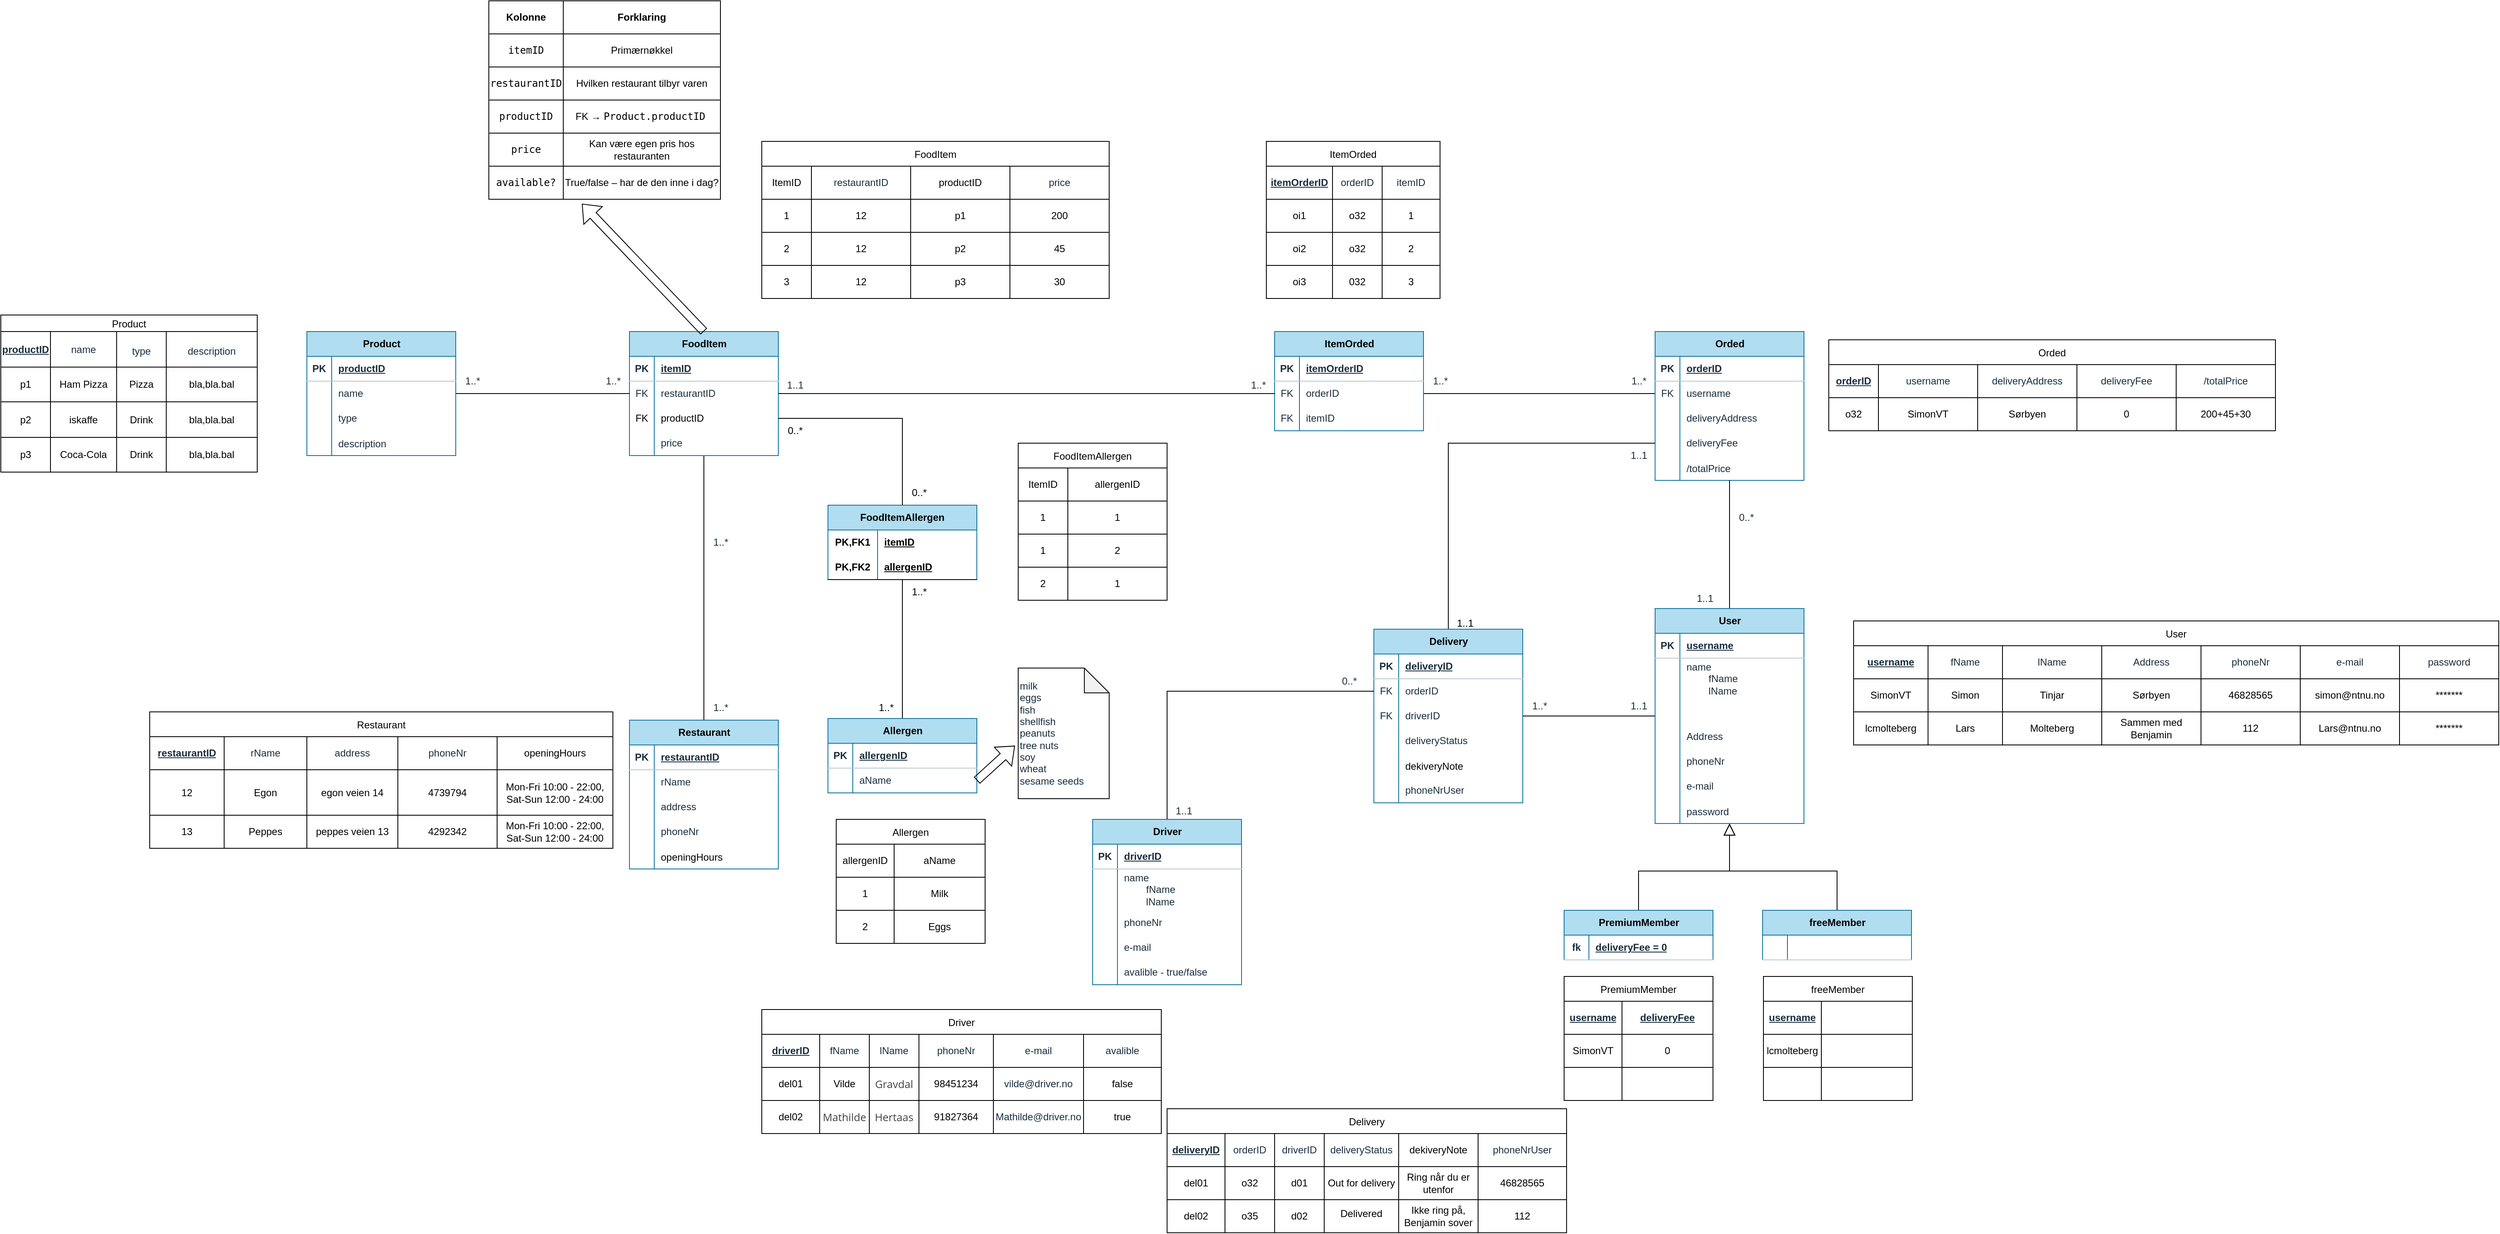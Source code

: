 <mxfile version="26.1.3">
  <diagram name="Page-1" id="I9I1cyJobhDBaBOPHnSY">
    <mxGraphModel dx="4967" dy="1953" grid="1" gridSize="10" guides="1" tooltips="1" connect="1" arrows="1" fold="1" page="1" pageScale="1" pageWidth="827" pageHeight="1169" math="0" shadow="0">
      <root>
        <mxCell id="0" />
        <mxCell id="1" parent="0" />
        <mxCell id="wCO54Ky94CTDPy-msHH0-141" style="edgeStyle=orthogonalEdgeStyle;rounded=0;orthogonalLoop=1;jettySize=auto;html=1;exitX=0.5;exitY=0;exitDx=0;exitDy=0;strokeColor=light-dark(#000000, #202020);fontColor=#FFFFFF;endArrow=none;startFill=0;" parent="1" source="wCO54Ky94CTDPy-msHH0-142" target="wCO54Ky94CTDPy-msHH0-155" edge="1">
          <mxGeometry relative="1" as="geometry" />
        </mxCell>
        <mxCell id="wCO54Ky94CTDPy-msHH0-142" value="Restaurant" style="shape=table;startSize=30;container=1;collapsible=1;childLayout=tableLayout;fixedRows=1;rowLines=0;fontStyle=1;align=center;resizeLast=1;html=1;strokeColor=#10739e;fillColor=#b1ddf0;" parent="1" vertex="1">
          <mxGeometry x="-220" y="490" width="180" height="180" as="geometry" />
        </mxCell>
        <mxCell id="wCO54Ky94CTDPy-msHH0-143" value="" style="shape=tableRow;horizontal=0;startSize=0;swimlaneHead=0;swimlaneBody=0;fillColor=none;collapsible=0;dropTarget=0;points=[[0,0.5],[1,0.5]];portConstraint=eastwest;top=0;left=0;right=0;bottom=1;strokeColor=#BAC8D3;fontColor=#182E3E;" parent="wCO54Ky94CTDPy-msHH0-142" vertex="1">
          <mxGeometry y="30" width="180" height="30" as="geometry" />
        </mxCell>
        <mxCell id="wCO54Ky94CTDPy-msHH0-144" value="PK" style="shape=partialRectangle;connectable=0;fillColor=none;top=0;left=0;bottom=0;right=0;fontStyle=1;overflow=hidden;whiteSpace=wrap;html=1;strokeColor=#BAC8D3;fontColor=#182E3E;" parent="wCO54Ky94CTDPy-msHH0-143" vertex="1">
          <mxGeometry width="30" height="30" as="geometry">
            <mxRectangle width="30" height="30" as="alternateBounds" />
          </mxGeometry>
        </mxCell>
        <mxCell id="wCO54Ky94CTDPy-msHH0-145" value="restaurantID" style="shape=partialRectangle;connectable=0;fillColor=none;top=0;left=0;bottom=0;right=0;align=left;spacingLeft=6;fontStyle=5;overflow=hidden;whiteSpace=wrap;html=1;strokeColor=#BAC8D3;fontColor=#182E3E;" parent="wCO54Ky94CTDPy-msHH0-143" vertex="1">
          <mxGeometry x="30" width="150" height="30" as="geometry">
            <mxRectangle width="150" height="30" as="alternateBounds" />
          </mxGeometry>
        </mxCell>
        <mxCell id="wCO54Ky94CTDPy-msHH0-146" value="" style="shape=tableRow;horizontal=0;startSize=0;swimlaneHead=0;swimlaneBody=0;fillColor=none;collapsible=0;dropTarget=0;points=[[0,0.5],[1,0.5]];portConstraint=eastwest;top=0;left=0;right=0;bottom=0;strokeColor=#BAC8D3;fontColor=#182E3E;" parent="wCO54Ky94CTDPy-msHH0-142" vertex="1">
          <mxGeometry y="60" width="180" height="30" as="geometry" />
        </mxCell>
        <mxCell id="wCO54Ky94CTDPy-msHH0-147" value="" style="shape=partialRectangle;connectable=0;fillColor=none;top=0;left=0;bottom=0;right=0;editable=1;overflow=hidden;whiteSpace=wrap;html=1;strokeColor=#BAC8D3;fontColor=#182E3E;" parent="wCO54Ky94CTDPy-msHH0-146" vertex="1">
          <mxGeometry width="30" height="30" as="geometry">
            <mxRectangle width="30" height="30" as="alternateBounds" />
          </mxGeometry>
        </mxCell>
        <mxCell id="wCO54Ky94CTDPy-msHH0-148" value="rName" style="shape=partialRectangle;connectable=0;fillColor=none;top=0;left=0;bottom=0;right=0;align=left;spacingLeft=6;overflow=hidden;whiteSpace=wrap;html=1;strokeColor=#BAC8D3;fontColor=#182E3E;" parent="wCO54Ky94CTDPy-msHH0-146" vertex="1">
          <mxGeometry x="30" width="150" height="30" as="geometry">
            <mxRectangle width="150" height="30" as="alternateBounds" />
          </mxGeometry>
        </mxCell>
        <mxCell id="wCO54Ky94CTDPy-msHH0-149" value="" style="shape=tableRow;horizontal=0;startSize=0;swimlaneHead=0;swimlaneBody=0;fillColor=none;collapsible=0;dropTarget=0;points=[[0,0.5],[1,0.5]];portConstraint=eastwest;top=0;left=0;right=0;bottom=0;strokeColor=#BAC8D3;fontColor=#182E3E;" parent="wCO54Ky94CTDPy-msHH0-142" vertex="1">
          <mxGeometry y="90" width="180" height="30" as="geometry" />
        </mxCell>
        <mxCell id="wCO54Ky94CTDPy-msHH0-150" value="" style="shape=partialRectangle;connectable=0;fillColor=none;top=0;left=0;bottom=0;right=0;editable=1;overflow=hidden;whiteSpace=wrap;html=1;strokeColor=#BAC8D3;fontColor=#182E3E;" parent="wCO54Ky94CTDPy-msHH0-149" vertex="1">
          <mxGeometry width="30" height="30" as="geometry">
            <mxRectangle width="30" height="30" as="alternateBounds" />
          </mxGeometry>
        </mxCell>
        <mxCell id="wCO54Ky94CTDPy-msHH0-151" value="address" style="shape=partialRectangle;connectable=0;fillColor=none;top=0;left=0;bottom=0;right=0;align=left;spacingLeft=6;overflow=hidden;whiteSpace=wrap;html=1;strokeColor=#BAC8D3;fontColor=#182E3E;" parent="wCO54Ky94CTDPy-msHH0-149" vertex="1">
          <mxGeometry x="30" width="150" height="30" as="geometry">
            <mxRectangle width="150" height="30" as="alternateBounds" />
          </mxGeometry>
        </mxCell>
        <mxCell id="wCO54Ky94CTDPy-msHH0-152" value="" style="shape=tableRow;horizontal=0;startSize=0;swimlaneHead=0;swimlaneBody=0;fillColor=none;collapsible=0;dropTarget=0;points=[[0,0.5],[1,0.5]];portConstraint=eastwest;top=0;left=0;right=0;bottom=0;strokeColor=#BAC8D3;fontColor=#182E3E;" parent="wCO54Ky94CTDPy-msHH0-142" vertex="1">
          <mxGeometry y="120" width="180" height="30" as="geometry" />
        </mxCell>
        <mxCell id="wCO54Ky94CTDPy-msHH0-153" value="" style="shape=partialRectangle;connectable=0;fillColor=none;top=0;left=0;bottom=0;right=0;editable=1;overflow=hidden;whiteSpace=wrap;html=1;strokeColor=#BAC8D3;fontColor=#182E3E;" parent="wCO54Ky94CTDPy-msHH0-152" vertex="1">
          <mxGeometry width="30" height="30" as="geometry">
            <mxRectangle width="30" height="30" as="alternateBounds" />
          </mxGeometry>
        </mxCell>
        <mxCell id="wCO54Ky94CTDPy-msHH0-154" value="phoneNr" style="shape=partialRectangle;connectable=0;fillColor=none;top=0;left=0;bottom=0;right=0;align=left;spacingLeft=6;overflow=hidden;whiteSpace=wrap;html=1;strokeColor=#BAC8D3;fontColor=#182E3E;" parent="wCO54Ky94CTDPy-msHH0-152" vertex="1">
          <mxGeometry x="30" width="150" height="30" as="geometry">
            <mxRectangle width="150" height="30" as="alternateBounds" />
          </mxGeometry>
        </mxCell>
        <mxCell id="1MSOxMwkM11F0KcqZ-9o-1" value="" style="shape=tableRow;horizontal=0;startSize=0;swimlaneHead=0;swimlaneBody=0;fillColor=none;collapsible=0;dropTarget=0;points=[[0,0.5],[1,0.5]];portConstraint=eastwest;top=0;left=0;right=0;bottom=0;" vertex="1" parent="wCO54Ky94CTDPy-msHH0-142">
          <mxGeometry y="150" width="180" height="30" as="geometry" />
        </mxCell>
        <mxCell id="1MSOxMwkM11F0KcqZ-9o-2" value="" style="shape=partialRectangle;connectable=0;fillColor=none;top=0;left=0;bottom=0;right=0;editable=1;overflow=hidden;" vertex="1" parent="1MSOxMwkM11F0KcqZ-9o-1">
          <mxGeometry width="30" height="30" as="geometry">
            <mxRectangle width="30" height="30" as="alternateBounds" />
          </mxGeometry>
        </mxCell>
        <mxCell id="1MSOxMwkM11F0KcqZ-9o-3" value="openingHours" style="shape=partialRectangle;connectable=0;fillColor=none;top=0;left=0;bottom=0;right=0;align=left;spacingLeft=6;overflow=hidden;" vertex="1" parent="1MSOxMwkM11F0KcqZ-9o-1">
          <mxGeometry x="30" width="150" height="30" as="geometry">
            <mxRectangle width="150" height="30" as="alternateBounds" />
          </mxGeometry>
        </mxCell>
        <mxCell id="wCO54Ky94CTDPy-msHH0-155" value="FoodItem" style="shape=table;startSize=30;container=1;collapsible=1;childLayout=tableLayout;fixedRows=1;rowLines=0;fontStyle=1;align=center;resizeLast=1;html=1;strokeColor=#10739e;fillColor=#b1ddf0;" parent="1" vertex="1">
          <mxGeometry x="-220" y="20" width="180" height="150" as="geometry">
            <mxRectangle x="100" y="20" width="90" height="30" as="alternateBounds" />
          </mxGeometry>
        </mxCell>
        <mxCell id="wCO54Ky94CTDPy-msHH0-156" value="" style="shape=tableRow;horizontal=0;startSize=0;swimlaneHead=0;swimlaneBody=0;fillColor=none;collapsible=0;dropTarget=0;points=[[0,0.5],[1,0.5]];portConstraint=eastwest;top=0;left=0;right=0;bottom=1;strokeColor=#BAC8D3;fontColor=#182E3E;" parent="wCO54Ky94CTDPy-msHH0-155" vertex="1">
          <mxGeometry y="30" width="180" height="30" as="geometry" />
        </mxCell>
        <mxCell id="wCO54Ky94CTDPy-msHH0-157" value="PK" style="shape=partialRectangle;connectable=0;fillColor=none;top=0;left=0;bottom=0;right=0;fontStyle=1;overflow=hidden;whiteSpace=wrap;html=1;strokeColor=#BAC8D3;fontColor=#182E3E;" parent="wCO54Ky94CTDPy-msHH0-156" vertex="1">
          <mxGeometry width="30" height="30" as="geometry">
            <mxRectangle width="30" height="30" as="alternateBounds" />
          </mxGeometry>
        </mxCell>
        <mxCell id="wCO54Ky94CTDPy-msHH0-158" value="itemID" style="shape=partialRectangle;connectable=0;fillColor=none;top=0;left=0;bottom=0;right=0;align=left;spacingLeft=6;fontStyle=5;overflow=hidden;whiteSpace=wrap;html=1;strokeColor=#BAC8D3;fontColor=#182E3E;" parent="wCO54Ky94CTDPy-msHH0-156" vertex="1">
          <mxGeometry x="30" width="150" height="30" as="geometry">
            <mxRectangle width="150" height="30" as="alternateBounds" />
          </mxGeometry>
        </mxCell>
        <mxCell id="wCO54Ky94CTDPy-msHH0-159" value="" style="shape=tableRow;horizontal=0;startSize=0;swimlaneHead=0;swimlaneBody=0;fillColor=none;collapsible=0;dropTarget=0;points=[[0,0.5],[1,0.5]];portConstraint=eastwest;top=0;left=0;right=0;bottom=0;strokeColor=#BAC8D3;fontColor=#182E3E;" parent="wCO54Ky94CTDPy-msHH0-155" vertex="1">
          <mxGeometry y="60" width="180" height="30" as="geometry" />
        </mxCell>
        <mxCell id="wCO54Ky94CTDPy-msHH0-160" value="FK" style="shape=partialRectangle;connectable=0;fillColor=none;top=0;left=0;bottom=0;right=0;fontStyle=0;overflow=hidden;whiteSpace=wrap;html=1;strokeColor=#BAC8D3;fontColor=#182E3E;" parent="wCO54Ky94CTDPy-msHH0-159" vertex="1">
          <mxGeometry width="30" height="30" as="geometry">
            <mxRectangle width="30" height="30" as="alternateBounds" />
          </mxGeometry>
        </mxCell>
        <mxCell id="wCO54Ky94CTDPy-msHH0-161" value="restaurantID" style="shape=partialRectangle;connectable=0;fillColor=none;top=0;left=0;bottom=0;right=0;align=left;spacingLeft=6;fontStyle=0;overflow=hidden;whiteSpace=wrap;html=1;strokeColor=#BAC8D3;fontColor=#182E3E;" parent="wCO54Ky94CTDPy-msHH0-159" vertex="1">
          <mxGeometry x="30" width="150" height="30" as="geometry">
            <mxRectangle width="150" height="30" as="alternateBounds" />
          </mxGeometry>
        </mxCell>
        <mxCell id="1MSOxMwkM11F0KcqZ-9o-50" value="" style="shape=tableRow;horizontal=0;startSize=0;swimlaneHead=0;swimlaneBody=0;fillColor=none;collapsible=0;dropTarget=0;points=[[0,0.5],[1,0.5]];portConstraint=eastwest;top=0;left=0;right=0;bottom=0;" vertex="1" parent="wCO54Ky94CTDPy-msHH0-155">
          <mxGeometry y="90" width="180" height="30" as="geometry" />
        </mxCell>
        <mxCell id="1MSOxMwkM11F0KcqZ-9o-51" value="FK" style="shape=partialRectangle;connectable=0;fillColor=none;top=0;left=0;bottom=0;right=0;fontStyle=0;overflow=hidden;whiteSpace=wrap;html=1;" vertex="1" parent="1MSOxMwkM11F0KcqZ-9o-50">
          <mxGeometry width="30" height="30" as="geometry">
            <mxRectangle width="30" height="30" as="alternateBounds" />
          </mxGeometry>
        </mxCell>
        <mxCell id="1MSOxMwkM11F0KcqZ-9o-52" value="productID" style="shape=partialRectangle;connectable=0;fillColor=none;top=0;left=0;bottom=0;right=0;align=left;spacingLeft=6;fontStyle=0;overflow=hidden;whiteSpace=wrap;html=1;" vertex="1" parent="1MSOxMwkM11F0KcqZ-9o-50">
          <mxGeometry x="30" width="150" height="30" as="geometry">
            <mxRectangle width="150" height="30" as="alternateBounds" />
          </mxGeometry>
        </mxCell>
        <mxCell id="wCO54Ky94CTDPy-msHH0-165" value="" style="shape=tableRow;horizontal=0;startSize=0;swimlaneHead=0;swimlaneBody=0;fillColor=none;collapsible=0;dropTarget=0;points=[[0,0.5],[1,0.5]];portConstraint=eastwest;top=0;left=0;right=0;bottom=0;strokeColor=#BAC8D3;fontColor=#182E3E;" parent="wCO54Ky94CTDPy-msHH0-155" vertex="1">
          <mxGeometry y="120" width="180" height="30" as="geometry" />
        </mxCell>
        <mxCell id="wCO54Ky94CTDPy-msHH0-166" value="" style="shape=partialRectangle;connectable=0;fillColor=none;top=0;left=0;bottom=0;right=0;editable=1;overflow=hidden;whiteSpace=wrap;html=1;strokeColor=#BAC8D3;fontColor=#182E3E;" parent="wCO54Ky94CTDPy-msHH0-165" vertex="1">
          <mxGeometry width="30" height="30" as="geometry">
            <mxRectangle width="30" height="30" as="alternateBounds" />
          </mxGeometry>
        </mxCell>
        <mxCell id="wCO54Ky94CTDPy-msHH0-167" value="price" style="shape=partialRectangle;connectable=0;fillColor=none;top=0;left=0;bottom=0;right=0;align=left;spacingLeft=6;overflow=hidden;whiteSpace=wrap;html=1;strokeColor=#BAC8D3;fontColor=#182E3E;" parent="wCO54Ky94CTDPy-msHH0-165" vertex="1">
          <mxGeometry x="30" width="150" height="30" as="geometry">
            <mxRectangle width="150" height="30" as="alternateBounds" />
          </mxGeometry>
        </mxCell>
        <mxCell id="wCO54Ky94CTDPy-msHH0-177" style="edgeStyle=orthogonalEdgeStyle;rounded=0;orthogonalLoop=1;jettySize=auto;html=1;strokeColor=light-dark(#000000, #202020);fontColor=#FFFFFF;exitX=1;exitY=0.5;exitDx=0;exitDy=0;entryX=0;entryY=0.5;entryDx=0;entryDy=0;endArrow=none;startFill=0;" parent="1" source="wCO54Ky94CTDPy-msHH0-182" edge="1">
          <mxGeometry relative="1" as="geometry">
            <mxPoint x="1020" y="95" as="targetPoint" />
          </mxGeometry>
        </mxCell>
        <mxCell id="wCO54Ky94CTDPy-msHH0-178" value="ItemOrded" style="shape=table;startSize=30;container=1;collapsible=1;childLayout=tableLayout;fixedRows=1;rowLines=0;fontStyle=1;align=center;resizeLast=1;html=1;strokeColor=#10739e;fillColor=#b1ddf0;" parent="1" vertex="1">
          <mxGeometry x="560" y="20" width="180" height="120" as="geometry" />
        </mxCell>
        <mxCell id="wCO54Ky94CTDPy-msHH0-179" value="" style="shape=tableRow;horizontal=0;startSize=0;swimlaneHead=0;swimlaneBody=0;fillColor=none;collapsible=0;dropTarget=0;points=[[0,0.5],[1,0.5]];portConstraint=eastwest;top=0;left=0;right=0;bottom=1;strokeColor=#BAC8D3;fontColor=#182E3E;" parent="wCO54Ky94CTDPy-msHH0-178" vertex="1">
          <mxGeometry y="30" width="180" height="30" as="geometry" />
        </mxCell>
        <mxCell id="wCO54Ky94CTDPy-msHH0-180" value="PK" style="shape=partialRectangle;connectable=0;fillColor=none;top=0;left=0;bottom=0;right=0;fontStyle=1;overflow=hidden;whiteSpace=wrap;html=1;strokeColor=#BAC8D3;fontColor=#182E3E;" parent="wCO54Ky94CTDPy-msHH0-179" vertex="1">
          <mxGeometry width="30" height="30" as="geometry">
            <mxRectangle width="30" height="30" as="alternateBounds" />
          </mxGeometry>
        </mxCell>
        <mxCell id="wCO54Ky94CTDPy-msHH0-181" value="itemOrderID" style="shape=partialRectangle;connectable=0;fillColor=none;top=0;left=0;bottom=0;right=0;align=left;spacingLeft=6;fontStyle=5;overflow=hidden;whiteSpace=wrap;html=1;strokeColor=#BAC8D3;fontColor=#182E3E;" parent="wCO54Ky94CTDPy-msHH0-179" vertex="1">
          <mxGeometry x="30" width="150" height="30" as="geometry">
            <mxRectangle width="150" height="30" as="alternateBounds" />
          </mxGeometry>
        </mxCell>
        <mxCell id="wCO54Ky94CTDPy-msHH0-182" value="" style="shape=tableRow;horizontal=0;startSize=0;swimlaneHead=0;swimlaneBody=0;fillColor=none;collapsible=0;dropTarget=0;points=[[0,0.5],[1,0.5]];portConstraint=eastwest;top=0;left=0;right=0;bottom=0;strokeColor=#BAC8D3;fontColor=#182E3E;" parent="wCO54Ky94CTDPy-msHH0-178" vertex="1">
          <mxGeometry y="60" width="180" height="30" as="geometry" />
        </mxCell>
        <mxCell id="wCO54Ky94CTDPy-msHH0-183" value="FK" style="shape=partialRectangle;connectable=0;fillColor=none;top=0;left=0;bottom=0;right=0;fontStyle=0;overflow=hidden;whiteSpace=wrap;html=1;strokeColor=#BAC8D3;fontColor=#182E3E;" parent="wCO54Ky94CTDPy-msHH0-182" vertex="1">
          <mxGeometry width="30" height="30" as="geometry">
            <mxRectangle width="30" height="30" as="alternateBounds" />
          </mxGeometry>
        </mxCell>
        <mxCell id="wCO54Ky94CTDPy-msHH0-184" value="orderID" style="shape=partialRectangle;connectable=0;fillColor=none;top=0;left=0;bottom=0;right=0;align=left;spacingLeft=6;fontStyle=0;overflow=hidden;whiteSpace=wrap;html=1;strokeColor=#BAC8D3;fontColor=#182E3E;" parent="wCO54Ky94CTDPy-msHH0-182" vertex="1">
          <mxGeometry x="30" width="150" height="30" as="geometry">
            <mxRectangle width="150" height="30" as="alternateBounds" />
          </mxGeometry>
        </mxCell>
        <mxCell id="wCO54Ky94CTDPy-msHH0-185" value="" style="shape=tableRow;horizontal=0;startSize=0;swimlaneHead=0;swimlaneBody=0;fillColor=none;collapsible=0;dropTarget=0;points=[[0,0.5],[1,0.5]];portConstraint=eastwest;top=0;left=0;right=0;bottom=0;strokeColor=#BAC8D3;fontColor=#182E3E;" parent="wCO54Ky94CTDPy-msHH0-178" vertex="1">
          <mxGeometry y="90" width="180" height="30" as="geometry" />
        </mxCell>
        <mxCell id="wCO54Ky94CTDPy-msHH0-186" value="FK" style="shape=partialRectangle;connectable=0;fillColor=none;top=0;left=0;bottom=0;right=0;fontStyle=0;overflow=hidden;whiteSpace=wrap;html=1;strokeColor=#BAC8D3;fontColor=#182E3E;" parent="wCO54Ky94CTDPy-msHH0-185" vertex="1">
          <mxGeometry width="30" height="30" as="geometry">
            <mxRectangle width="30" height="30" as="alternateBounds" />
          </mxGeometry>
        </mxCell>
        <mxCell id="wCO54Ky94CTDPy-msHH0-187" value="itemID" style="shape=partialRectangle;connectable=0;fillColor=none;top=0;left=0;bottom=0;right=0;align=left;spacingLeft=6;fontStyle=0;overflow=hidden;whiteSpace=wrap;html=1;strokeColor=#BAC8D3;fontColor=#182E3E;" parent="wCO54Ky94CTDPy-msHH0-185" vertex="1">
          <mxGeometry x="30" width="150" height="30" as="geometry">
            <mxRectangle width="150" height="30" as="alternateBounds" />
          </mxGeometry>
        </mxCell>
        <mxCell id="wCO54Ky94CTDPy-msHH0-194" value="Orded" style="shape=table;startSize=30;container=1;collapsible=1;childLayout=tableLayout;fixedRows=1;rowLines=0;fontStyle=1;align=center;resizeLast=1;html=1;strokeColor=#10739e;fillColor=#b1ddf0;" parent="1" vertex="1">
          <mxGeometry x="1020" y="20" width="180" height="180" as="geometry" />
        </mxCell>
        <mxCell id="wCO54Ky94CTDPy-msHH0-195" value="" style="shape=tableRow;horizontal=0;startSize=0;swimlaneHead=0;swimlaneBody=0;fillColor=none;collapsible=0;dropTarget=0;points=[[0,0.5],[1,0.5]];portConstraint=eastwest;top=0;left=0;right=0;bottom=1;strokeColor=#BAC8D3;fontColor=#182E3E;" parent="wCO54Ky94CTDPy-msHH0-194" vertex="1">
          <mxGeometry y="30" width="180" height="30" as="geometry" />
        </mxCell>
        <mxCell id="wCO54Ky94CTDPy-msHH0-196" value="PK" style="shape=partialRectangle;connectable=0;fillColor=none;top=0;left=0;bottom=0;right=0;fontStyle=1;overflow=hidden;whiteSpace=wrap;html=1;strokeColor=#BAC8D3;fontColor=#182E3E;" parent="wCO54Ky94CTDPy-msHH0-195" vertex="1">
          <mxGeometry width="30" height="30" as="geometry">
            <mxRectangle width="30" height="30" as="alternateBounds" />
          </mxGeometry>
        </mxCell>
        <mxCell id="wCO54Ky94CTDPy-msHH0-197" value="orderID" style="shape=partialRectangle;connectable=0;fillColor=none;top=0;left=0;bottom=0;right=0;align=left;spacingLeft=6;fontStyle=5;overflow=hidden;whiteSpace=wrap;html=1;strokeColor=#BAC8D3;fontColor=#182E3E;" parent="wCO54Ky94CTDPy-msHH0-195" vertex="1">
          <mxGeometry x="30" width="150" height="30" as="geometry">
            <mxRectangle width="150" height="30" as="alternateBounds" />
          </mxGeometry>
        </mxCell>
        <mxCell id="wCO54Ky94CTDPy-msHH0-201" value="" style="shape=tableRow;horizontal=0;startSize=0;swimlaneHead=0;swimlaneBody=0;fillColor=none;collapsible=0;dropTarget=0;points=[[0,0.5],[1,0.5]];portConstraint=eastwest;top=0;left=0;right=0;bottom=0;strokeColor=#BAC8D3;fontColor=#182E3E;" parent="wCO54Ky94CTDPy-msHH0-194" vertex="1">
          <mxGeometry y="60" width="180" height="30" as="geometry" />
        </mxCell>
        <mxCell id="wCO54Ky94CTDPy-msHH0-202" value="FK" style="shape=partialRectangle;connectable=0;fillColor=none;top=0;left=0;bottom=0;right=0;fontStyle=0;overflow=hidden;whiteSpace=wrap;html=1;strokeColor=#BAC8D3;fontColor=#182E3E;" parent="wCO54Ky94CTDPy-msHH0-201" vertex="1">
          <mxGeometry width="30" height="30" as="geometry">
            <mxRectangle width="30" height="30" as="alternateBounds" />
          </mxGeometry>
        </mxCell>
        <mxCell id="wCO54Ky94CTDPy-msHH0-203" value="username" style="shape=partialRectangle;connectable=0;fillColor=none;top=0;left=0;bottom=0;right=0;align=left;spacingLeft=6;fontStyle=0;overflow=hidden;whiteSpace=wrap;html=1;strokeColor=#BAC8D3;fontColor=#182E3E;" parent="wCO54Ky94CTDPy-msHH0-201" vertex="1">
          <mxGeometry x="30" width="150" height="30" as="geometry">
            <mxRectangle width="150" height="30" as="alternateBounds" />
          </mxGeometry>
        </mxCell>
        <mxCell id="wCO54Ky94CTDPy-msHH0-204" value="" style="shape=tableRow;horizontal=0;startSize=0;swimlaneHead=0;swimlaneBody=0;fillColor=none;collapsible=0;dropTarget=0;points=[[0,0.5],[1,0.5]];portConstraint=eastwest;top=0;left=0;right=0;bottom=0;strokeColor=#BAC8D3;fontColor=#182E3E;" parent="wCO54Ky94CTDPy-msHH0-194" vertex="1">
          <mxGeometry y="90" width="180" height="30" as="geometry" />
        </mxCell>
        <mxCell id="wCO54Ky94CTDPy-msHH0-205" value="" style="shape=partialRectangle;connectable=0;fillColor=none;top=0;left=0;bottom=0;right=0;editable=1;overflow=hidden;whiteSpace=wrap;html=1;strokeColor=#BAC8D3;fontColor=#182E3E;" parent="wCO54Ky94CTDPy-msHH0-204" vertex="1">
          <mxGeometry width="30" height="30" as="geometry">
            <mxRectangle width="30" height="30" as="alternateBounds" />
          </mxGeometry>
        </mxCell>
        <mxCell id="wCO54Ky94CTDPy-msHH0-206" value="deliveryAddress" style="shape=partialRectangle;connectable=0;fillColor=none;top=0;left=0;bottom=0;right=0;align=left;spacingLeft=6;overflow=hidden;whiteSpace=wrap;html=1;strokeColor=#BAC8D3;fontColor=#182E3E;" parent="wCO54Ky94CTDPy-msHH0-204" vertex="1">
          <mxGeometry x="30" width="150" height="30" as="geometry">
            <mxRectangle width="150" height="30" as="alternateBounds" />
          </mxGeometry>
        </mxCell>
        <mxCell id="wCO54Ky94CTDPy-msHH0-207" value="" style="shape=tableRow;horizontal=0;startSize=0;swimlaneHead=0;swimlaneBody=0;fillColor=none;collapsible=0;dropTarget=0;points=[[0,0.5],[1,0.5]];portConstraint=eastwest;top=0;left=0;right=0;bottom=0;strokeColor=#BAC8D3;fontColor=#182E3E;" parent="wCO54Ky94CTDPy-msHH0-194" vertex="1">
          <mxGeometry y="120" width="180" height="30" as="geometry" />
        </mxCell>
        <mxCell id="wCO54Ky94CTDPy-msHH0-208" value="" style="shape=partialRectangle;connectable=0;fillColor=none;top=0;left=0;bottom=0;right=0;editable=1;overflow=hidden;whiteSpace=wrap;html=1;strokeColor=#BAC8D3;fontColor=#182E3E;" parent="wCO54Ky94CTDPy-msHH0-207" vertex="1">
          <mxGeometry width="30" height="30" as="geometry">
            <mxRectangle width="30" height="30" as="alternateBounds" />
          </mxGeometry>
        </mxCell>
        <mxCell id="wCO54Ky94CTDPy-msHH0-209" value="deliveryFee" style="shape=partialRectangle;connectable=0;fillColor=none;top=0;left=0;bottom=0;right=0;align=left;spacingLeft=6;overflow=hidden;whiteSpace=wrap;html=1;strokeColor=#BAC8D3;fontColor=#182E3E;" parent="wCO54Ky94CTDPy-msHH0-207" vertex="1">
          <mxGeometry x="30" width="150" height="30" as="geometry">
            <mxRectangle width="150" height="30" as="alternateBounds" />
          </mxGeometry>
        </mxCell>
        <mxCell id="wCO54Ky94CTDPy-msHH0-210" value="" style="shape=tableRow;horizontal=0;startSize=0;swimlaneHead=0;swimlaneBody=0;fillColor=none;collapsible=0;dropTarget=0;points=[[0,0.5],[1,0.5]];portConstraint=eastwest;top=0;left=0;right=0;bottom=0;strokeColor=#BAC8D3;fontColor=#182E3E;" parent="wCO54Ky94CTDPy-msHH0-194" vertex="1">
          <mxGeometry y="150" width="180" height="30" as="geometry" />
        </mxCell>
        <mxCell id="wCO54Ky94CTDPy-msHH0-211" value="" style="shape=partialRectangle;connectable=0;fillColor=none;top=0;left=0;bottom=0;right=0;editable=1;overflow=hidden;strokeColor=#BAC8D3;fontColor=#182E3E;" parent="wCO54Ky94CTDPy-msHH0-210" vertex="1">
          <mxGeometry width="30" height="30" as="geometry">
            <mxRectangle width="30" height="30" as="alternateBounds" />
          </mxGeometry>
        </mxCell>
        <mxCell id="wCO54Ky94CTDPy-msHH0-212" value="/totalPrice" style="shape=partialRectangle;connectable=0;fillColor=none;top=0;left=0;bottom=0;right=0;align=left;spacingLeft=6;overflow=hidden;strokeColor=#BAC8D3;fontColor=#182E3E;" parent="wCO54Ky94CTDPy-msHH0-210" vertex="1">
          <mxGeometry x="30" width="150" height="30" as="geometry">
            <mxRectangle width="150" height="30" as="alternateBounds" />
          </mxGeometry>
        </mxCell>
        <mxCell id="wCO54Ky94CTDPy-msHH0-213" style="edgeStyle=orthogonalEdgeStyle;rounded=0;orthogonalLoop=1;jettySize=auto;html=1;exitX=0.5;exitY=0;exitDx=0;exitDy=0;strokeColor=light-dark(#000000, #202020);fontColor=#FFFFFF;endArrow=none;startFill=0;" parent="1" source="wCO54Ky94CTDPy-msHH0-214" target="wCO54Ky94CTDPy-msHH0-194" edge="1">
          <mxGeometry relative="1" as="geometry" />
        </mxCell>
        <mxCell id="wCO54Ky94CTDPy-msHH0-214" value="User" style="shape=table;startSize=30;container=1;collapsible=1;childLayout=tableLayout;fixedRows=1;rowLines=0;fontStyle=1;align=center;resizeLast=1;html=1;strokeColor=#10739e;fillColor=#b1ddf0;" parent="1" vertex="1">
          <mxGeometry x="1020" y="355" width="180" height="260" as="geometry" />
        </mxCell>
        <mxCell id="wCO54Ky94CTDPy-msHH0-215" value="" style="shape=tableRow;horizontal=0;startSize=0;swimlaneHead=0;swimlaneBody=0;fillColor=none;collapsible=0;dropTarget=0;points=[[0,0.5],[1,0.5]];portConstraint=eastwest;top=0;left=0;right=0;bottom=1;strokeColor=#BAC8D3;fontColor=#182E3E;" parent="wCO54Ky94CTDPy-msHH0-214" vertex="1">
          <mxGeometry y="30" width="180" height="30" as="geometry" />
        </mxCell>
        <mxCell id="wCO54Ky94CTDPy-msHH0-216" value="PK" style="shape=partialRectangle;connectable=0;fillColor=none;top=0;left=0;bottom=0;right=0;fontStyle=1;overflow=hidden;whiteSpace=wrap;html=1;strokeColor=#BAC8D3;fontColor=#182E3E;" parent="wCO54Ky94CTDPy-msHH0-215" vertex="1">
          <mxGeometry width="30" height="30" as="geometry">
            <mxRectangle width="30" height="30" as="alternateBounds" />
          </mxGeometry>
        </mxCell>
        <mxCell id="wCO54Ky94CTDPy-msHH0-217" value="username" style="shape=partialRectangle;connectable=0;fillColor=none;top=0;left=0;bottom=0;right=0;align=left;spacingLeft=6;fontStyle=5;overflow=hidden;whiteSpace=wrap;html=1;strokeColor=#BAC8D3;fontColor=#182E3E;" parent="wCO54Ky94CTDPy-msHH0-215" vertex="1">
          <mxGeometry x="30" width="150" height="30" as="geometry">
            <mxRectangle width="150" height="30" as="alternateBounds" />
          </mxGeometry>
        </mxCell>
        <mxCell id="wCO54Ky94CTDPy-msHH0-218" value="" style="shape=tableRow;horizontal=0;startSize=0;swimlaneHead=0;swimlaneBody=0;fillColor=none;collapsible=0;dropTarget=0;points=[[0,0.5],[1,0.5]];portConstraint=eastwest;top=0;left=0;right=0;bottom=0;strokeColor=#BAC8D3;fontColor=#182E3E;" parent="wCO54Ky94CTDPy-msHH0-214" vertex="1">
          <mxGeometry y="60" width="180" height="50" as="geometry" />
        </mxCell>
        <mxCell id="wCO54Ky94CTDPy-msHH0-219" value="" style="shape=partialRectangle;connectable=0;fillColor=none;top=0;left=0;bottom=0;right=0;fontStyle=0;overflow=hidden;whiteSpace=wrap;html=1;strokeColor=#BAC8D3;fontColor=#182E3E;" parent="wCO54Ky94CTDPy-msHH0-218" vertex="1">
          <mxGeometry width="30" height="50" as="geometry">
            <mxRectangle width="30" height="50" as="alternateBounds" />
          </mxGeometry>
        </mxCell>
        <mxCell id="wCO54Ky94CTDPy-msHH0-220" value="name&lt;div&gt;&lt;span style=&quot;white-space: pre;&quot;&gt;&#x9;&lt;/span&gt;fName&lt;br&gt;&lt;/div&gt;&lt;div&gt;&lt;span style=&quot;white-space: pre;&quot;&gt;&#x9;&lt;/span&gt;lName&lt;br&gt;&lt;/div&gt;" style="shape=partialRectangle;connectable=0;fillColor=none;top=0;left=0;bottom=0;right=0;align=left;spacingLeft=6;fontStyle=0;overflow=hidden;whiteSpace=wrap;html=1;strokeColor=#BAC8D3;fontColor=#182E3E;" parent="wCO54Ky94CTDPy-msHH0-218" vertex="1">
          <mxGeometry x="30" width="150" height="50" as="geometry">
            <mxRectangle width="150" height="50" as="alternateBounds" />
          </mxGeometry>
        </mxCell>
        <mxCell id="wCO54Ky94CTDPy-msHH0-221" value="" style="shape=tableRow;horizontal=0;startSize=0;swimlaneHead=0;swimlaneBody=0;fillColor=none;collapsible=0;dropTarget=0;points=[[0,0.5],[1,0.5]];portConstraint=eastwest;top=0;left=0;right=0;bottom=0;strokeColor=#BAC8D3;fontColor=#182E3E;" parent="wCO54Ky94CTDPy-msHH0-214" vertex="1">
          <mxGeometry y="110" width="180" height="30" as="geometry" />
        </mxCell>
        <mxCell id="wCO54Ky94CTDPy-msHH0-222" value="" style="shape=partialRectangle;connectable=0;fillColor=none;top=0;left=0;bottom=0;right=0;fontStyle=0;overflow=hidden;whiteSpace=wrap;html=1;strokeColor=#BAC8D3;fontColor=#182E3E;" parent="wCO54Ky94CTDPy-msHH0-221" vertex="1">
          <mxGeometry width="30" height="30" as="geometry">
            <mxRectangle width="30" height="30" as="alternateBounds" />
          </mxGeometry>
        </mxCell>
        <mxCell id="wCO54Ky94CTDPy-msHH0-223" value="&lt;div&gt;&lt;br&gt;&lt;/div&gt;" style="shape=partialRectangle;connectable=0;fillColor=none;top=0;left=0;bottom=0;right=0;align=left;spacingLeft=6;fontStyle=0;overflow=hidden;whiteSpace=wrap;html=1;strokeColor=#BAC8D3;fontColor=#182E3E;" parent="wCO54Ky94CTDPy-msHH0-221" vertex="1">
          <mxGeometry x="30" width="150" height="30" as="geometry">
            <mxRectangle width="150" height="30" as="alternateBounds" />
          </mxGeometry>
        </mxCell>
        <mxCell id="wCO54Ky94CTDPy-msHH0-224" value="" style="shape=tableRow;horizontal=0;startSize=0;swimlaneHead=0;swimlaneBody=0;fillColor=none;collapsible=0;dropTarget=0;points=[[0,0.5],[1,0.5]];portConstraint=eastwest;top=0;left=0;right=0;bottom=0;strokeColor=#BAC8D3;fontColor=#182E3E;" parent="wCO54Ky94CTDPy-msHH0-214" vertex="1">
          <mxGeometry y="140" width="180" height="30" as="geometry" />
        </mxCell>
        <mxCell id="wCO54Ky94CTDPy-msHH0-225" value="" style="shape=partialRectangle;connectable=0;fillColor=none;top=0;left=0;bottom=0;right=0;editable=1;overflow=hidden;whiteSpace=wrap;html=1;strokeColor=#BAC8D3;fontColor=#182E3E;" parent="wCO54Ky94CTDPy-msHH0-224" vertex="1">
          <mxGeometry width="30" height="30" as="geometry">
            <mxRectangle width="30" height="30" as="alternateBounds" />
          </mxGeometry>
        </mxCell>
        <mxCell id="wCO54Ky94CTDPy-msHH0-226" value="Address" style="shape=partialRectangle;connectable=0;fillColor=none;top=0;left=0;bottom=0;right=0;align=left;spacingLeft=6;overflow=hidden;whiteSpace=wrap;html=1;strokeColor=#BAC8D3;fontColor=#182E3E;" parent="wCO54Ky94CTDPy-msHH0-224" vertex="1">
          <mxGeometry x="30" width="150" height="30" as="geometry">
            <mxRectangle width="150" height="30" as="alternateBounds" />
          </mxGeometry>
        </mxCell>
        <mxCell id="wCO54Ky94CTDPy-msHH0-227" value="" style="shape=tableRow;horizontal=0;startSize=0;swimlaneHead=0;swimlaneBody=0;fillColor=none;collapsible=0;dropTarget=0;points=[[0,0.5],[1,0.5]];portConstraint=eastwest;top=0;left=0;right=0;bottom=0;strokeColor=#BAC8D3;fontColor=#182E3E;" parent="wCO54Ky94CTDPy-msHH0-214" vertex="1">
          <mxGeometry y="170" width="180" height="30" as="geometry" />
        </mxCell>
        <mxCell id="wCO54Ky94CTDPy-msHH0-228" value="" style="shape=partialRectangle;connectable=0;fillColor=none;top=0;left=0;bottom=0;right=0;editable=1;overflow=hidden;whiteSpace=wrap;html=1;strokeColor=#BAC8D3;fontColor=#182E3E;" parent="wCO54Ky94CTDPy-msHH0-227" vertex="1">
          <mxGeometry width="30" height="30" as="geometry">
            <mxRectangle width="30" height="30" as="alternateBounds" />
          </mxGeometry>
        </mxCell>
        <mxCell id="wCO54Ky94CTDPy-msHH0-229" value="phoneNr" style="shape=partialRectangle;connectable=0;fillColor=none;top=0;left=0;bottom=0;right=0;align=left;spacingLeft=6;overflow=hidden;whiteSpace=wrap;html=1;strokeColor=#BAC8D3;fontColor=#182E3E;" parent="wCO54Ky94CTDPy-msHH0-227" vertex="1">
          <mxGeometry x="30" width="150" height="30" as="geometry">
            <mxRectangle width="150" height="30" as="alternateBounds" />
          </mxGeometry>
        </mxCell>
        <mxCell id="wCO54Ky94CTDPy-msHH0-230" value="" style="shape=tableRow;horizontal=0;startSize=0;swimlaneHead=0;swimlaneBody=0;fillColor=none;collapsible=0;dropTarget=0;points=[[0,0.5],[1,0.5]];portConstraint=eastwest;top=0;left=0;right=0;bottom=0;strokeColor=#BAC8D3;fontColor=#182E3E;" parent="wCO54Ky94CTDPy-msHH0-214" vertex="1">
          <mxGeometry y="200" width="180" height="30" as="geometry" />
        </mxCell>
        <mxCell id="wCO54Ky94CTDPy-msHH0-231" value="" style="shape=partialRectangle;connectable=0;fillColor=none;top=0;left=0;bottom=0;right=0;editable=1;overflow=hidden;whiteSpace=wrap;html=1;strokeColor=#BAC8D3;fontColor=#182E3E;" parent="wCO54Ky94CTDPy-msHH0-230" vertex="1">
          <mxGeometry width="30" height="30" as="geometry">
            <mxRectangle width="30" height="30" as="alternateBounds" />
          </mxGeometry>
        </mxCell>
        <mxCell id="wCO54Ky94CTDPy-msHH0-232" value="e-mail" style="shape=partialRectangle;connectable=0;fillColor=none;top=0;left=0;bottom=0;right=0;align=left;spacingLeft=6;overflow=hidden;whiteSpace=wrap;html=1;strokeColor=#BAC8D3;fontColor=#182E3E;" parent="wCO54Ky94CTDPy-msHH0-230" vertex="1">
          <mxGeometry x="30" width="150" height="30" as="geometry">
            <mxRectangle width="150" height="30" as="alternateBounds" />
          </mxGeometry>
        </mxCell>
        <mxCell id="wCO54Ky94CTDPy-msHH0-233" value="" style="shape=tableRow;horizontal=0;startSize=0;swimlaneHead=0;swimlaneBody=0;fillColor=none;collapsible=0;dropTarget=0;points=[[0,0.5],[1,0.5]];portConstraint=eastwest;top=0;left=0;right=0;bottom=0;strokeColor=#BAC8D3;fontColor=#182E3E;" parent="wCO54Ky94CTDPy-msHH0-214" vertex="1">
          <mxGeometry y="230" width="180" height="30" as="geometry" />
        </mxCell>
        <mxCell id="wCO54Ky94CTDPy-msHH0-234" value="" style="shape=partialRectangle;connectable=0;fillColor=none;top=0;left=0;bottom=0;right=0;editable=1;overflow=hidden;strokeColor=#BAC8D3;fontColor=#182E3E;" parent="wCO54Ky94CTDPy-msHH0-233" vertex="1">
          <mxGeometry width="30" height="30" as="geometry">
            <mxRectangle width="30" height="30" as="alternateBounds" />
          </mxGeometry>
        </mxCell>
        <mxCell id="wCO54Ky94CTDPy-msHH0-235" value="password" style="shape=partialRectangle;connectable=0;fillColor=none;top=0;left=0;bottom=0;right=0;align=left;spacingLeft=6;overflow=hidden;strokeColor=#BAC8D3;fontColor=#182E3E;" parent="wCO54Ky94CTDPy-msHH0-233" vertex="1">
          <mxGeometry x="30" width="150" height="30" as="geometry">
            <mxRectangle width="150" height="30" as="alternateBounds" />
          </mxGeometry>
        </mxCell>
        <mxCell id="wCO54Ky94CTDPy-msHH0-236" style="edgeStyle=orthogonalEdgeStyle;rounded=0;orthogonalLoop=1;jettySize=auto;html=1;exitX=0.5;exitY=0;exitDx=0;exitDy=0;strokeColor=#000000;fontColor=#FFFFFF;fillColor=#f5f5f5;endArrow=block;endFill=0;endSize=12;" parent="1" source="wCO54Ky94CTDPy-msHH0-237" target="wCO54Ky94CTDPy-msHH0-214" edge="1">
          <mxGeometry relative="1" as="geometry" />
        </mxCell>
        <mxCell id="wCO54Ky94CTDPy-msHH0-237" value="PremiumMember" style="shape=table;startSize=30;container=1;collapsible=1;childLayout=tableLayout;fixedRows=1;rowLines=0;fontStyle=1;align=center;resizeLast=1;html=1;strokeColor=#10739e;fillColor=#b1ddf0;" parent="1" vertex="1">
          <mxGeometry x="910" y="720" width="180" height="60" as="geometry" />
        </mxCell>
        <mxCell id="wCO54Ky94CTDPy-msHH0-238" value="" style="shape=tableRow;horizontal=0;startSize=0;swimlaneHead=0;swimlaneBody=0;fillColor=none;collapsible=0;dropTarget=0;points=[[0,0.5],[1,0.5]];portConstraint=eastwest;top=0;left=0;right=0;bottom=1;strokeColor=#BAC8D3;fontColor=#182E3E;" parent="wCO54Ky94CTDPy-msHH0-237" vertex="1">
          <mxGeometry y="30" width="180" height="30" as="geometry" />
        </mxCell>
        <mxCell id="wCO54Ky94CTDPy-msHH0-239" value="fk" style="shape=partialRectangle;connectable=0;fillColor=none;top=0;left=0;bottom=0;right=0;fontStyle=1;overflow=hidden;whiteSpace=wrap;html=1;strokeColor=#BAC8D3;fontColor=#182E3E;" parent="wCO54Ky94CTDPy-msHH0-238" vertex="1">
          <mxGeometry width="30" height="30" as="geometry">
            <mxRectangle width="30" height="30" as="alternateBounds" />
          </mxGeometry>
        </mxCell>
        <mxCell id="wCO54Ky94CTDPy-msHH0-240" value="deliveryFee = 0" style="shape=partialRectangle;connectable=0;fillColor=none;top=0;left=0;bottom=0;right=0;align=left;spacingLeft=6;fontStyle=5;overflow=hidden;whiteSpace=wrap;html=1;strokeColor=#BAC8D3;fontColor=#182E3E;" parent="wCO54Ky94CTDPy-msHH0-238" vertex="1">
          <mxGeometry x="30" width="150" height="30" as="geometry">
            <mxRectangle width="150" height="30" as="alternateBounds" />
          </mxGeometry>
        </mxCell>
        <mxCell id="wCO54Ky94CTDPy-msHH0-241" style="edgeStyle=orthogonalEdgeStyle;rounded=0;orthogonalLoop=1;jettySize=auto;html=1;exitX=0.5;exitY=0;exitDx=0;exitDy=0;strokeColor=light-dark(#000000, #959595);fontColor=#FFFFFF;fillColor=#f5f5f5;gradientColor=#b3b3b3;endArrow=block;endFill=0;endSize=12;" parent="1" source="wCO54Ky94CTDPy-msHH0-242" target="wCO54Ky94CTDPy-msHH0-214" edge="1">
          <mxGeometry relative="1" as="geometry" />
        </mxCell>
        <mxCell id="wCO54Ky94CTDPy-msHH0-242" value="freeMember" style="shape=table;startSize=30;container=1;collapsible=1;childLayout=tableLayout;fixedRows=1;rowLines=0;fontStyle=1;align=center;resizeLast=1;html=1;strokeColor=#10739e;fillColor=#b1ddf0;" parent="1" vertex="1">
          <mxGeometry x="1150" y="720" width="180" height="60" as="geometry" />
        </mxCell>
        <mxCell id="wCO54Ky94CTDPy-msHH0-243" value="" style="shape=tableRow;horizontal=0;startSize=0;swimlaneHead=0;swimlaneBody=0;fillColor=none;collapsible=0;dropTarget=0;points=[[0,0.5],[1,0.5]];portConstraint=eastwest;top=0;left=0;right=0;bottom=1;strokeColor=#BAC8D3;fontColor=#182E3E;" parent="wCO54Ky94CTDPy-msHH0-242" vertex="1">
          <mxGeometry y="30" width="180" height="30" as="geometry" />
        </mxCell>
        <mxCell id="wCO54Ky94CTDPy-msHH0-244" value="" style="shape=partialRectangle;connectable=0;fillColor=none;top=0;left=0;bottom=0;right=0;fontStyle=1;overflow=hidden;whiteSpace=wrap;html=1;strokeColor=#BAC8D3;fontColor=#182E3E;" parent="wCO54Ky94CTDPy-msHH0-243" vertex="1">
          <mxGeometry width="30" height="30" as="geometry">
            <mxRectangle width="30" height="30" as="alternateBounds" />
          </mxGeometry>
        </mxCell>
        <mxCell id="wCO54Ky94CTDPy-msHH0-245" value="" style="shape=partialRectangle;connectable=0;fillColor=none;top=0;left=0;bottom=0;right=0;align=left;spacingLeft=6;fontStyle=5;overflow=hidden;whiteSpace=wrap;html=1;strokeColor=#BAC8D3;fontColor=#182E3E;" parent="wCO54Ky94CTDPy-msHH0-243" vertex="1">
          <mxGeometry x="30" width="150" height="30" as="geometry">
            <mxRectangle width="150" height="30" as="alternateBounds" />
          </mxGeometry>
        </mxCell>
        <mxCell id="wCO54Ky94CTDPy-msHH0-246" style="edgeStyle=orthogonalEdgeStyle;rounded=0;orthogonalLoop=1;jettySize=auto;html=1;exitX=0.5;exitY=0;exitDx=0;exitDy=0;strokeColor=light-dark(#000000, #202020);fontColor=#FFFFFF;endArrow=none;startFill=0;entryX=0;entryY=0.5;entryDx=0;entryDy=0;" parent="1" source="wCO54Ky94CTDPy-msHH0-247" target="wCO54Ky94CTDPy-msHH0-207" edge="1">
          <mxGeometry relative="1" as="geometry">
            <mxPoint x="965" y="155" as="targetPoint" />
          </mxGeometry>
        </mxCell>
        <mxCell id="wCO54Ky94CTDPy-msHH0-247" value="Delivery" style="shape=table;startSize=30;container=1;collapsible=1;childLayout=tableLayout;fixedRows=1;rowLines=0;fontStyle=1;align=center;resizeLast=1;html=1;strokeColor=#10739e;fillColor=#b1ddf0;" parent="1" vertex="1">
          <mxGeometry x="680" y="380" width="180" height="210" as="geometry" />
        </mxCell>
        <mxCell id="wCO54Ky94CTDPy-msHH0-248" value="" style="shape=tableRow;horizontal=0;startSize=0;swimlaneHead=0;swimlaneBody=0;fillColor=none;collapsible=0;dropTarget=0;points=[[0,0.5],[1,0.5]];portConstraint=eastwest;top=0;left=0;right=0;bottom=1;strokeColor=#BAC8D3;fontColor=#182E3E;" parent="wCO54Ky94CTDPy-msHH0-247" vertex="1">
          <mxGeometry y="30" width="180" height="30" as="geometry" />
        </mxCell>
        <mxCell id="wCO54Ky94CTDPy-msHH0-249" value="PK" style="shape=partialRectangle;connectable=0;fillColor=none;top=0;left=0;bottom=0;right=0;fontStyle=1;overflow=hidden;whiteSpace=wrap;html=1;strokeColor=#BAC8D3;fontColor=#182E3E;" parent="wCO54Ky94CTDPy-msHH0-248" vertex="1">
          <mxGeometry width="30" height="30" as="geometry">
            <mxRectangle width="30" height="30" as="alternateBounds" />
          </mxGeometry>
        </mxCell>
        <mxCell id="wCO54Ky94CTDPy-msHH0-250" value="deliveryID" style="shape=partialRectangle;connectable=0;fillColor=none;top=0;left=0;bottom=0;right=0;align=left;spacingLeft=6;fontStyle=5;overflow=hidden;whiteSpace=wrap;html=1;strokeColor=#BAC8D3;fontColor=#182E3E;" parent="wCO54Ky94CTDPy-msHH0-248" vertex="1">
          <mxGeometry x="30" width="150" height="30" as="geometry">
            <mxRectangle width="150" height="30" as="alternateBounds" />
          </mxGeometry>
        </mxCell>
        <mxCell id="wCO54Ky94CTDPy-msHH0-251" value="" style="shape=tableRow;horizontal=0;startSize=0;swimlaneHead=0;swimlaneBody=0;fillColor=none;collapsible=0;dropTarget=0;points=[[0,0.5],[1,0.5]];portConstraint=eastwest;top=0;left=0;right=0;bottom=0;strokeColor=#BAC8D3;fontColor=#182E3E;" parent="wCO54Ky94CTDPy-msHH0-247" vertex="1">
          <mxGeometry y="60" width="180" height="30" as="geometry" />
        </mxCell>
        <mxCell id="wCO54Ky94CTDPy-msHH0-252" value="FK" style="shape=partialRectangle;connectable=0;fillColor=none;top=0;left=0;bottom=0;right=0;fontStyle=0;overflow=hidden;whiteSpace=wrap;html=1;strokeColor=#BAC8D3;fontColor=#182E3E;" parent="wCO54Ky94CTDPy-msHH0-251" vertex="1">
          <mxGeometry width="30" height="30" as="geometry">
            <mxRectangle width="30" height="30" as="alternateBounds" />
          </mxGeometry>
        </mxCell>
        <mxCell id="wCO54Ky94CTDPy-msHH0-253" value="orderID" style="shape=partialRectangle;connectable=0;fillColor=none;top=0;left=0;bottom=0;right=0;align=left;spacingLeft=6;fontStyle=0;overflow=hidden;whiteSpace=wrap;html=1;strokeColor=#BAC8D3;fontColor=#182E3E;" parent="wCO54Ky94CTDPy-msHH0-251" vertex="1">
          <mxGeometry x="30" width="150" height="30" as="geometry">
            <mxRectangle width="150" height="30" as="alternateBounds" />
          </mxGeometry>
        </mxCell>
        <mxCell id="wCO54Ky94CTDPy-msHH0-254" value="" style="shape=tableRow;horizontal=0;startSize=0;swimlaneHead=0;swimlaneBody=0;fillColor=none;collapsible=0;dropTarget=0;points=[[0,0.5],[1,0.5]];portConstraint=eastwest;top=0;left=0;right=0;bottom=0;strokeColor=#BAC8D3;fontColor=#182E3E;" parent="wCO54Ky94CTDPy-msHH0-247" vertex="1">
          <mxGeometry y="90" width="180" height="30" as="geometry" />
        </mxCell>
        <mxCell id="wCO54Ky94CTDPy-msHH0-255" value="FK" style="shape=partialRectangle;connectable=0;fillColor=none;top=0;left=0;bottom=0;right=0;fontStyle=0;overflow=hidden;whiteSpace=wrap;html=1;strokeColor=#BAC8D3;fontColor=#182E3E;" parent="wCO54Ky94CTDPy-msHH0-254" vertex="1">
          <mxGeometry width="30" height="30" as="geometry">
            <mxRectangle width="30" height="30" as="alternateBounds" />
          </mxGeometry>
        </mxCell>
        <mxCell id="wCO54Ky94CTDPy-msHH0-256" value="driverID" style="shape=partialRectangle;connectable=0;fillColor=none;top=0;left=0;bottom=0;right=0;align=left;spacingLeft=6;fontStyle=0;overflow=hidden;whiteSpace=wrap;html=1;strokeColor=#BAC8D3;fontColor=#182E3E;" parent="wCO54Ky94CTDPy-msHH0-254" vertex="1">
          <mxGeometry x="30" width="150" height="30" as="geometry">
            <mxRectangle width="150" height="30" as="alternateBounds" />
          </mxGeometry>
        </mxCell>
        <mxCell id="wCO54Ky94CTDPy-msHH0-257" value="" style="shape=tableRow;horizontal=0;startSize=0;swimlaneHead=0;swimlaneBody=0;fillColor=none;collapsible=0;dropTarget=0;points=[[0,0.5],[1,0.5]];portConstraint=eastwest;top=0;left=0;right=0;bottom=0;strokeColor=#BAC8D3;fontColor=#182E3E;" parent="wCO54Ky94CTDPy-msHH0-247" vertex="1">
          <mxGeometry y="120" width="180" height="30" as="geometry" />
        </mxCell>
        <mxCell id="wCO54Ky94CTDPy-msHH0-258" value="" style="shape=partialRectangle;connectable=0;fillColor=none;top=0;left=0;bottom=0;right=0;editable=1;overflow=hidden;whiteSpace=wrap;html=1;strokeColor=#BAC8D3;fontColor=#182E3E;" parent="wCO54Ky94CTDPy-msHH0-257" vertex="1">
          <mxGeometry width="30" height="30" as="geometry">
            <mxRectangle width="30" height="30" as="alternateBounds" />
          </mxGeometry>
        </mxCell>
        <mxCell id="wCO54Ky94CTDPy-msHH0-259" value="deliveryStatus" style="shape=partialRectangle;connectable=0;fillColor=none;top=0;left=0;bottom=0;right=0;align=left;spacingLeft=6;overflow=hidden;whiteSpace=wrap;html=1;strokeColor=#BAC8D3;fontColor=#182E3E;" parent="wCO54Ky94CTDPy-msHH0-257" vertex="1">
          <mxGeometry x="30" width="150" height="30" as="geometry">
            <mxRectangle width="150" height="30" as="alternateBounds" />
          </mxGeometry>
        </mxCell>
        <mxCell id="1MSOxMwkM11F0KcqZ-9o-256" value="" style="shape=tableRow;horizontal=0;startSize=0;swimlaneHead=0;swimlaneBody=0;fillColor=none;collapsible=0;dropTarget=0;points=[[0,0.5],[1,0.5]];portConstraint=eastwest;top=0;left=0;right=0;bottom=0;" vertex="1" parent="wCO54Ky94CTDPy-msHH0-247">
          <mxGeometry y="150" width="180" height="30" as="geometry" />
        </mxCell>
        <mxCell id="1MSOxMwkM11F0KcqZ-9o-257" value="" style="shape=partialRectangle;connectable=0;fillColor=none;top=0;left=0;bottom=0;right=0;editable=1;overflow=hidden;" vertex="1" parent="1MSOxMwkM11F0KcqZ-9o-256">
          <mxGeometry width="30" height="30" as="geometry">
            <mxRectangle width="30" height="30" as="alternateBounds" />
          </mxGeometry>
        </mxCell>
        <mxCell id="1MSOxMwkM11F0KcqZ-9o-258" value="dekiveryNote" style="shape=partialRectangle;connectable=0;fillColor=none;top=0;left=0;bottom=0;right=0;align=left;spacingLeft=6;overflow=hidden;" vertex="1" parent="1MSOxMwkM11F0KcqZ-9o-256">
          <mxGeometry x="30" width="150" height="30" as="geometry">
            <mxRectangle width="150" height="30" as="alternateBounds" />
          </mxGeometry>
        </mxCell>
        <mxCell id="wCO54Ky94CTDPy-msHH0-260" value="" style="shape=tableRow;horizontal=0;startSize=0;swimlaneHead=0;swimlaneBody=0;fillColor=none;collapsible=0;dropTarget=0;points=[[0,0.5],[1,0.5]];portConstraint=eastwest;top=0;left=0;right=0;bottom=0;strokeColor=#BAC8D3;fontColor=#182E3E;" parent="wCO54Ky94CTDPy-msHH0-247" vertex="1">
          <mxGeometry y="180" width="180" height="30" as="geometry" />
        </mxCell>
        <mxCell id="wCO54Ky94CTDPy-msHH0-261" value="" style="shape=partialRectangle;connectable=0;fillColor=none;top=0;left=0;bottom=0;right=0;editable=1;overflow=hidden;whiteSpace=wrap;html=1;strokeColor=#BAC8D3;fontColor=#182E3E;" parent="wCO54Ky94CTDPy-msHH0-260" vertex="1">
          <mxGeometry width="30" height="30" as="geometry">
            <mxRectangle width="30" height="30" as="alternateBounds" />
          </mxGeometry>
        </mxCell>
        <mxCell id="wCO54Ky94CTDPy-msHH0-262" value="phoneNrUser" style="shape=partialRectangle;connectable=0;fillColor=none;top=0;left=0;bottom=0;right=0;align=left;spacingLeft=6;overflow=hidden;whiteSpace=wrap;html=1;strokeColor=#BAC8D3;fontColor=#182E3E;" parent="wCO54Ky94CTDPy-msHH0-260" vertex="1">
          <mxGeometry x="30" width="150" height="30" as="geometry">
            <mxRectangle width="150" height="30" as="alternateBounds" />
          </mxGeometry>
        </mxCell>
        <mxCell id="wCO54Ky94CTDPy-msHH0-263" style="edgeStyle=orthogonalEdgeStyle;rounded=0;orthogonalLoop=1;jettySize=auto;html=1;exitX=0.5;exitY=0;exitDx=0;exitDy=0;strokeColor=#000000;fontColor=#FFFFFF;fillColor=#f5f5f5;entryX=0;entryY=0.5;entryDx=0;entryDy=0;endArrow=none;startFill=0;" parent="1" source="wCO54Ky94CTDPy-msHH0-264" target="wCO54Ky94CTDPy-msHH0-251" edge="1">
          <mxGeometry relative="1" as="geometry" />
        </mxCell>
        <mxCell id="wCO54Ky94CTDPy-msHH0-264" value="Driver" style="shape=table;startSize=30;container=1;collapsible=1;childLayout=tableLayout;fixedRows=1;rowLines=0;fontStyle=1;align=center;resizeLast=1;html=1;strokeColor=#10739e;fillColor=#b1ddf0;" parent="1" vertex="1">
          <mxGeometry x="340" y="610" width="180" height="200" as="geometry" />
        </mxCell>
        <mxCell id="wCO54Ky94CTDPy-msHH0-265" value="" style="shape=tableRow;horizontal=0;startSize=0;swimlaneHead=0;swimlaneBody=0;fillColor=none;collapsible=0;dropTarget=0;points=[[0,0.5],[1,0.5]];portConstraint=eastwest;top=0;left=0;right=0;bottom=1;strokeColor=#BAC8D3;fontColor=#182E3E;" parent="wCO54Ky94CTDPy-msHH0-264" vertex="1">
          <mxGeometry y="30" width="180" height="30" as="geometry" />
        </mxCell>
        <mxCell id="wCO54Ky94CTDPy-msHH0-266" value="PK" style="shape=partialRectangle;connectable=0;fillColor=none;top=0;left=0;bottom=0;right=0;fontStyle=1;overflow=hidden;whiteSpace=wrap;html=1;strokeColor=#BAC8D3;fontColor=#182E3E;" parent="wCO54Ky94CTDPy-msHH0-265" vertex="1">
          <mxGeometry width="30" height="30" as="geometry">
            <mxRectangle width="30" height="30" as="alternateBounds" />
          </mxGeometry>
        </mxCell>
        <mxCell id="wCO54Ky94CTDPy-msHH0-267" value="driverID" style="shape=partialRectangle;connectable=0;fillColor=none;top=0;left=0;bottom=0;right=0;align=left;spacingLeft=6;fontStyle=5;overflow=hidden;whiteSpace=wrap;html=1;strokeColor=#BAC8D3;fontColor=#182E3E;" parent="wCO54Ky94CTDPy-msHH0-265" vertex="1">
          <mxGeometry x="30" width="150" height="30" as="geometry">
            <mxRectangle width="150" height="30" as="alternateBounds" />
          </mxGeometry>
        </mxCell>
        <mxCell id="wCO54Ky94CTDPy-msHH0-268" value="" style="shape=tableRow;horizontal=0;startSize=0;swimlaneHead=0;swimlaneBody=0;fillColor=none;collapsible=0;dropTarget=0;points=[[0,0.5],[1,0.5]];portConstraint=eastwest;top=0;left=0;right=0;bottom=0;strokeColor=#BAC8D3;fontColor=#182E3E;" parent="wCO54Ky94CTDPy-msHH0-264" vertex="1">
          <mxGeometry y="60" width="180" height="50" as="geometry" />
        </mxCell>
        <mxCell id="wCO54Ky94CTDPy-msHH0-269" value="" style="shape=partialRectangle;connectable=0;fillColor=none;top=0;left=0;bottom=0;right=0;fontStyle=0;overflow=hidden;whiteSpace=wrap;html=1;strokeColor=#BAC8D3;fontColor=#182E3E;" parent="wCO54Ky94CTDPy-msHH0-268" vertex="1">
          <mxGeometry width="30" height="50" as="geometry">
            <mxRectangle width="30" height="50" as="alternateBounds" />
          </mxGeometry>
        </mxCell>
        <mxCell id="wCO54Ky94CTDPy-msHH0-270" value="name&lt;div&gt;&lt;span style=&quot;white-space: pre;&quot;&gt;&#x9;&lt;/span&gt;fName&lt;br&gt;&lt;span style=&quot;white-space: pre;&quot;&gt;&#x9;&lt;/span&gt;lName&lt;br&gt;&lt;/div&gt;" style="shape=partialRectangle;connectable=0;fillColor=none;top=0;left=0;bottom=0;right=0;align=left;spacingLeft=6;fontStyle=0;overflow=hidden;whiteSpace=wrap;html=1;strokeColor=#BAC8D3;fontColor=#182E3E;" parent="wCO54Ky94CTDPy-msHH0-268" vertex="1">
          <mxGeometry x="30" width="150" height="50" as="geometry">
            <mxRectangle width="150" height="50" as="alternateBounds" />
          </mxGeometry>
        </mxCell>
        <mxCell id="wCO54Ky94CTDPy-msHH0-271" value="" style="shape=tableRow;horizontal=0;startSize=0;swimlaneHead=0;swimlaneBody=0;fillColor=none;collapsible=0;dropTarget=0;points=[[0,0.5],[1,0.5]];portConstraint=eastwest;top=0;left=0;right=0;bottom=0;strokeColor=#BAC8D3;fontColor=#182E3E;" parent="wCO54Ky94CTDPy-msHH0-264" vertex="1">
          <mxGeometry y="110" width="180" height="30" as="geometry" />
        </mxCell>
        <mxCell id="wCO54Ky94CTDPy-msHH0-272" value="" style="shape=partialRectangle;connectable=0;fillColor=none;top=0;left=0;bottom=0;right=0;fontStyle=0;overflow=hidden;whiteSpace=wrap;html=1;strokeColor=#BAC8D3;fontColor=#182E3E;" parent="wCO54Ky94CTDPy-msHH0-271" vertex="1">
          <mxGeometry width="30" height="30" as="geometry">
            <mxRectangle width="30" height="30" as="alternateBounds" />
          </mxGeometry>
        </mxCell>
        <mxCell id="wCO54Ky94CTDPy-msHH0-273" value="phoneNr" style="shape=partialRectangle;connectable=0;fillColor=none;top=0;left=0;bottom=0;right=0;align=left;spacingLeft=6;fontStyle=0;overflow=hidden;whiteSpace=wrap;html=1;strokeColor=#BAC8D3;fontColor=#182E3E;" parent="wCO54Ky94CTDPy-msHH0-271" vertex="1">
          <mxGeometry x="30" width="150" height="30" as="geometry">
            <mxRectangle width="150" height="30" as="alternateBounds" />
          </mxGeometry>
        </mxCell>
        <mxCell id="wCO54Ky94CTDPy-msHH0-274" value="" style="shape=tableRow;horizontal=0;startSize=0;swimlaneHead=0;swimlaneBody=0;fillColor=none;collapsible=0;dropTarget=0;points=[[0,0.5],[1,0.5]];portConstraint=eastwest;top=0;left=0;right=0;bottom=0;strokeColor=#BAC8D3;fontColor=#182E3E;" parent="wCO54Ky94CTDPy-msHH0-264" vertex="1">
          <mxGeometry y="140" width="180" height="30" as="geometry" />
        </mxCell>
        <mxCell id="wCO54Ky94CTDPy-msHH0-275" value="" style="shape=partialRectangle;connectable=0;fillColor=none;top=0;left=0;bottom=0;right=0;editable=1;overflow=hidden;whiteSpace=wrap;html=1;strokeColor=#BAC8D3;fontColor=#182E3E;" parent="wCO54Ky94CTDPy-msHH0-274" vertex="1">
          <mxGeometry width="30" height="30" as="geometry">
            <mxRectangle width="30" height="30" as="alternateBounds" />
          </mxGeometry>
        </mxCell>
        <mxCell id="wCO54Ky94CTDPy-msHH0-276" value="e-mail" style="shape=partialRectangle;connectable=0;fillColor=none;top=0;left=0;bottom=0;right=0;align=left;spacingLeft=6;overflow=hidden;whiteSpace=wrap;html=1;strokeColor=#BAC8D3;fontColor=#182E3E;" parent="wCO54Ky94CTDPy-msHH0-274" vertex="1">
          <mxGeometry x="30" width="150" height="30" as="geometry">
            <mxRectangle width="150" height="30" as="alternateBounds" />
          </mxGeometry>
        </mxCell>
        <mxCell id="wCO54Ky94CTDPy-msHH0-277" value="" style="shape=tableRow;horizontal=0;startSize=0;swimlaneHead=0;swimlaneBody=0;fillColor=none;collapsible=0;dropTarget=0;points=[[0,0.5],[1,0.5]];portConstraint=eastwest;top=0;left=0;right=0;bottom=0;strokeColor=#BAC8D3;fontColor=#182E3E;" parent="wCO54Ky94CTDPy-msHH0-264" vertex="1">
          <mxGeometry y="170" width="180" height="30" as="geometry" />
        </mxCell>
        <mxCell id="wCO54Ky94CTDPy-msHH0-278" value="" style="shape=partialRectangle;connectable=0;fillColor=none;top=0;left=0;bottom=0;right=0;editable=1;overflow=hidden;whiteSpace=wrap;html=1;strokeColor=#BAC8D3;fontColor=#182E3E;" parent="wCO54Ky94CTDPy-msHH0-277" vertex="1">
          <mxGeometry width="30" height="30" as="geometry">
            <mxRectangle width="30" height="30" as="alternateBounds" />
          </mxGeometry>
        </mxCell>
        <mxCell id="wCO54Ky94CTDPy-msHH0-279" value="avalible - true/false" style="shape=partialRectangle;connectable=0;fillColor=none;top=0;left=0;bottom=0;right=0;align=left;spacingLeft=6;overflow=hidden;whiteSpace=wrap;html=1;strokeColor=#BAC8D3;fontColor=#182E3E;" parent="wCO54Ky94CTDPy-msHH0-277" vertex="1">
          <mxGeometry x="30" width="150" height="30" as="geometry">
            <mxRectangle width="150" height="30" as="alternateBounds" />
          </mxGeometry>
        </mxCell>
        <mxCell id="wCO54Ky94CTDPy-msHH0-280" value="" style="edgeStyle=orthogonalEdgeStyle;rounded=0;orthogonalLoop=1;jettySize=auto;html=1;strokeColor=light-dark(#000000, #202020);fontColor=light-dark(#000000, #121212);endArrow=none;startFill=0;align=center;" parent="1" source="wCO54Ky94CTDPy-msHH0-182" target="wCO54Ky94CTDPy-msHH0-159" edge="1">
          <mxGeometry x="0.007" y="-15" relative="1" as="geometry">
            <mxPoint as="offset" />
            <Array as="points">
              <mxPoint x="520" y="95" />
              <mxPoint x="520" y="95" />
            </Array>
          </mxGeometry>
        </mxCell>
        <mxCell id="wCO54Ky94CTDPy-msHH0-281" style="edgeStyle=orthogonalEdgeStyle;rounded=0;orthogonalLoop=1;jettySize=auto;html=1;strokeColor=light-dark(#000000, #202020);fontColor=#FFFFFF;endArrow=none;startFill=0;" parent="1" source="wCO54Ky94CTDPy-msHH0-254" target="wCO54Ky94CTDPy-msHH0-214" edge="1">
          <mxGeometry relative="1" as="geometry" />
        </mxCell>
        <mxCell id="wCO54Ky94CTDPy-msHH0-282" value="1..1" style="text;html=1;align=center;verticalAlign=middle;resizable=0;points=[];autosize=1;strokeColor=none;fillColor=none;fontColor=#182E3E;" parent="1" vertex="1">
          <mxGeometry x="-40" y="70" width="40" height="30" as="geometry" />
        </mxCell>
        <mxCell id="wCO54Ky94CTDPy-msHH0-283" value="1..*" style="text;html=1;align=center;verticalAlign=middle;resizable=0;points=[];autosize=1;strokeColor=none;fillColor=none;fontColor=#182E3E;" parent="1" vertex="1">
          <mxGeometry x="740" y="65" width="40" height="30" as="geometry" />
        </mxCell>
        <mxCell id="wCO54Ky94CTDPy-msHH0-284" value="1..*" style="text;html=1;align=center;verticalAlign=middle;resizable=0;points=[];autosize=1;strokeColor=none;fillColor=none;fontColor=#182E3E;" parent="1" vertex="1">
          <mxGeometry x="-130" y="260" width="40" height="30" as="geometry" />
        </mxCell>
        <mxCell id="wCO54Ky94CTDPy-msHH0-285" value="1..*" style="text;html=1;align=center;verticalAlign=middle;resizable=0;points=[];autosize=1;strokeColor=none;fillColor=none;fontColor=#182E3E;" parent="1" vertex="1">
          <mxGeometry x="-130" y="460" width="40" height="30" as="geometry" />
        </mxCell>
        <mxCell id="wCO54Ky94CTDPy-msHH0-286" value="1..1" style="text;html=1;align=center;verticalAlign=middle;resizable=0;points=[];autosize=1;strokeColor=none;fillColor=none;fontColor=#182E3E;" parent="1" vertex="1">
          <mxGeometry x="980" y="155" width="40" height="30" as="geometry" />
        </mxCell>
        <mxCell id="wCO54Ky94CTDPy-msHH0-287" value="1..1" style="text;html=1;align=center;verticalAlign=middle;resizable=0;points=[];autosize=1;" parent="1" vertex="1">
          <mxGeometry x="770" y="358" width="40" height="30" as="geometry" />
        </mxCell>
        <mxCell id="wCO54Ky94CTDPy-msHH0-288" value="1..1" style="text;html=1;align=center;verticalAlign=middle;resizable=0;points=[];autosize=1;strokeColor=none;fillColor=none;fontColor=#182E3E;" parent="1" vertex="1">
          <mxGeometry x="430" y="585" width="40" height="30" as="geometry" />
        </mxCell>
        <mxCell id="wCO54Ky94CTDPy-msHH0-289" value="0..*" style="text;html=1;align=center;verticalAlign=middle;resizable=0;points=[];autosize=1;strokeColor=none;fillColor=none;fontColor=#182E3E;" parent="1" vertex="1">
          <mxGeometry x="630" y="428" width="40" height="30" as="geometry" />
        </mxCell>
        <mxCell id="wCO54Ky94CTDPy-msHH0-290" value="1..*" style="text;html=1;align=center;verticalAlign=middle;resizable=0;points=[];autosize=1;strokeColor=none;fillColor=none;fontColor=#182E3E;" parent="1" vertex="1">
          <mxGeometry x="860" y="458" width="40" height="30" as="geometry" />
        </mxCell>
        <mxCell id="wCO54Ky94CTDPy-msHH0-291" value="1..1" style="text;html=1;align=center;verticalAlign=middle;resizable=0;points=[];autosize=1;strokeColor=none;fillColor=none;fontColor=#182E3E;" parent="1" vertex="1">
          <mxGeometry x="980" y="458" width="40" height="30" as="geometry" />
        </mxCell>
        <mxCell id="wCO54Ky94CTDPy-msHH0-292" value="0..*" style="text;html=1;align=center;verticalAlign=middle;resizable=0;points=[];autosize=1;strokeColor=none;fillColor=none;fontColor=#182E3E;" parent="1" vertex="1">
          <mxGeometry x="1110" y="230" width="40" height="30" as="geometry" />
        </mxCell>
        <mxCell id="wCO54Ky94CTDPy-msHH0-293" value="1..1" style="text;html=1;align=center;verticalAlign=middle;resizable=0;points=[];autosize=1;strokeColor=none;fillColor=none;fontColor=#182E3E;" parent="1" vertex="1">
          <mxGeometry x="1060" y="328" width="40" height="30" as="geometry" />
        </mxCell>
        <mxCell id="1MSOxMwkM11F0KcqZ-9o-72" style="edgeStyle=orthogonalEdgeStyle;rounded=0;orthogonalLoop=1;jettySize=auto;html=1;endArrow=none;startFill=0;" edge="1" parent="1" source="1MSOxMwkM11F0KcqZ-9o-30" target="1MSOxMwkM11F0KcqZ-9o-57">
          <mxGeometry relative="1" as="geometry" />
        </mxCell>
        <mxCell id="1MSOxMwkM11F0KcqZ-9o-30" value="Allergen" style="shape=table;startSize=30;container=1;collapsible=1;childLayout=tableLayout;fixedRows=1;rowLines=0;fontStyle=1;align=center;resizeLast=1;html=1;strokeColor=#10739e;fillColor=#b1ddf0;" vertex="1" parent="1">
          <mxGeometry x="20" y="488" width="180" height="90" as="geometry" />
        </mxCell>
        <mxCell id="1MSOxMwkM11F0KcqZ-9o-31" value="" style="shape=tableRow;horizontal=0;startSize=0;swimlaneHead=0;swimlaneBody=0;fillColor=none;collapsible=0;dropTarget=0;points=[[0,0.5],[1,0.5]];portConstraint=eastwest;top=0;left=0;right=0;bottom=1;strokeColor=#BAC8D3;fontColor=#182E3E;" vertex="1" parent="1MSOxMwkM11F0KcqZ-9o-30">
          <mxGeometry y="30" width="180" height="30" as="geometry" />
        </mxCell>
        <mxCell id="1MSOxMwkM11F0KcqZ-9o-32" value="PK" style="shape=partialRectangle;connectable=0;fillColor=none;top=0;left=0;bottom=0;right=0;fontStyle=1;overflow=hidden;whiteSpace=wrap;html=1;strokeColor=#BAC8D3;fontColor=#182E3E;" vertex="1" parent="1MSOxMwkM11F0KcqZ-9o-31">
          <mxGeometry width="30" height="30" as="geometry">
            <mxRectangle width="30" height="30" as="alternateBounds" />
          </mxGeometry>
        </mxCell>
        <mxCell id="1MSOxMwkM11F0KcqZ-9o-33" value="allergenID" style="shape=partialRectangle;connectable=0;fillColor=none;top=0;left=0;bottom=0;right=0;align=left;spacingLeft=6;fontStyle=5;overflow=hidden;whiteSpace=wrap;html=1;strokeColor=#BAC8D3;fontColor=#182E3E;" vertex="1" parent="1MSOxMwkM11F0KcqZ-9o-31">
          <mxGeometry x="30" width="150" height="30" as="geometry">
            <mxRectangle width="150" height="30" as="alternateBounds" />
          </mxGeometry>
        </mxCell>
        <mxCell id="1MSOxMwkM11F0KcqZ-9o-34" value="" style="shape=tableRow;horizontal=0;startSize=0;swimlaneHead=0;swimlaneBody=0;fillColor=none;collapsible=0;dropTarget=0;points=[[0,0.5],[1,0.5]];portConstraint=eastwest;top=0;left=0;right=0;bottom=0;strokeColor=#BAC8D3;fontColor=#182E3E;" vertex="1" parent="1MSOxMwkM11F0KcqZ-9o-30">
          <mxGeometry y="60" width="180" height="30" as="geometry" />
        </mxCell>
        <mxCell id="1MSOxMwkM11F0KcqZ-9o-35" value="" style="shape=partialRectangle;connectable=0;fillColor=none;top=0;left=0;bottom=0;right=0;editable=1;overflow=hidden;whiteSpace=wrap;html=1;strokeColor=#BAC8D3;fontColor=#182E3E;" vertex="1" parent="1MSOxMwkM11F0KcqZ-9o-34">
          <mxGeometry width="30" height="30" as="geometry">
            <mxRectangle width="30" height="30" as="alternateBounds" />
          </mxGeometry>
        </mxCell>
        <mxCell id="1MSOxMwkM11F0KcqZ-9o-36" value="aName" style="shape=partialRectangle;connectable=0;fillColor=none;top=0;left=0;bottom=0;right=0;align=left;spacingLeft=6;overflow=hidden;whiteSpace=wrap;html=1;strokeColor=#BAC8D3;fontColor=#182E3E;" vertex="1" parent="1MSOxMwkM11F0KcqZ-9o-34">
          <mxGeometry x="30" width="150" height="30" as="geometry">
            <mxRectangle width="150" height="30" as="alternateBounds" />
          </mxGeometry>
        </mxCell>
        <mxCell id="1MSOxMwkM11F0KcqZ-9o-48" value="&lt;span style=&quot;text-wrap-mode: nowrap; color: rgb(24, 46, 62);&quot;&gt;milk&lt;/span&gt;&lt;div&gt;&lt;span style=&quot;text-wrap-mode: nowrap; color: rgb(24, 46, 62);&quot;&gt;eggs&lt;/span&gt;&lt;div style=&quot;text-wrap-mode: nowrap;&quot;&gt;&lt;span style=&quot;color: rgb(24, 46, 62);&quot;&gt;fish&lt;/span&gt;&lt;br style=&quot;padding: 0px; margin: 0px; color: rgb(24, 46, 62);&quot;&gt;&lt;span style=&quot;color: rgb(24, 46, 62);&quot;&gt;shellfish&lt;/span&gt;&lt;br style=&quot;padding: 0px; margin: 0px; color: rgb(24, 46, 62);&quot;&gt;&lt;span style=&quot;color: rgb(24, 46, 62);&quot;&gt;peanuts&lt;/span&gt;&lt;br style=&quot;padding: 0px; margin: 0px; color: rgb(24, 46, 62);&quot;&gt;&lt;span style=&quot;color: rgb(24, 46, 62);&quot;&gt;tree nuts&lt;/span&gt;&lt;br style=&quot;padding: 0px; margin: 0px; color: rgb(24, 46, 62);&quot;&gt;&lt;span style=&quot;color: rgb(24, 46, 62);&quot;&gt;soy&lt;/span&gt;&lt;br style=&quot;padding: 0px; margin: 0px; color: rgb(24, 46, 62);&quot;&gt;&lt;span style=&quot;color: rgb(24, 46, 62);&quot;&gt;wheat&lt;/span&gt;&lt;br style=&quot;padding: 0px; margin: 0px; color: rgb(24, 46, 62);&quot;&gt;&lt;span style=&quot;color: rgb(24, 46, 62);&quot;&gt;sesame seeds&lt;/span&gt;&lt;/div&gt;&lt;/div&gt;" style="shape=note;whiteSpace=wrap;html=1;backgroundOutline=1;darkOpacity=0.05;align=left;" vertex="1" parent="1">
          <mxGeometry x="250" y="427" width="110" height="158" as="geometry" />
        </mxCell>
        <mxCell id="1MSOxMwkM11F0KcqZ-9o-49" value="" style="shape=flexArrow;endArrow=classic;html=1;rounded=0;entryX=-0.036;entryY=0.595;entryDx=0;entryDy=0;entryPerimeter=0;exitX=1;exitY=0.5;exitDx=0;exitDy=0;" edge="1" parent="1" source="1MSOxMwkM11F0KcqZ-9o-34" target="1MSOxMwkM11F0KcqZ-9o-48">
          <mxGeometry width="50" height="50" relative="1" as="geometry">
            <mxPoint x="180" y="556" as="sourcePoint" />
            <mxPoint x="230" y="506" as="targetPoint" />
          </mxGeometry>
        </mxCell>
        <mxCell id="1MSOxMwkM11F0KcqZ-9o-54" value="0..*" style="text;html=1;align=center;verticalAlign=middle;resizable=0;points=[];autosize=1;strokeColor=none;fillColor=none;" vertex="1" parent="1">
          <mxGeometry x="-40" y="125" width="40" height="30" as="geometry" />
        </mxCell>
        <mxCell id="1MSOxMwkM11F0KcqZ-9o-56" value="1..*" style="text;html=1;align=center;verticalAlign=middle;resizable=0;points=[];autosize=1;strokeColor=none;fillColor=none;" vertex="1" parent="1">
          <mxGeometry x="70" y="460" width="40" height="30" as="geometry" />
        </mxCell>
        <mxCell id="1MSOxMwkM11F0KcqZ-9o-70" style="edgeStyle=orthogonalEdgeStyle;rounded=0;orthogonalLoop=1;jettySize=auto;html=1;endArrow=none;startFill=0;" edge="1" parent="1" source="1MSOxMwkM11F0KcqZ-9o-57" target="1MSOxMwkM11F0KcqZ-9o-50">
          <mxGeometry relative="1" as="geometry" />
        </mxCell>
        <mxCell id="1MSOxMwkM11F0KcqZ-9o-57" value="FoodItemAllergen" style="shape=table;startSize=30;container=1;collapsible=1;childLayout=tableLayout;fixedRows=1;rowLines=0;fontStyle=1;align=center;resizeLast=1;html=1;whiteSpace=wrap;fillColor=#b1ddf0;strokeColor=#10739e;" vertex="1" parent="1">
          <mxGeometry x="20" y="230" width="180" height="90" as="geometry" />
        </mxCell>
        <mxCell id="1MSOxMwkM11F0KcqZ-9o-58" value="" style="shape=tableRow;horizontal=0;startSize=0;swimlaneHead=0;swimlaneBody=0;fillColor=none;collapsible=0;dropTarget=0;points=[[0,0.5],[1,0.5]];portConstraint=eastwest;top=0;left=0;right=0;bottom=0;html=1;" vertex="1" parent="1MSOxMwkM11F0KcqZ-9o-57">
          <mxGeometry y="30" width="180" height="30" as="geometry" />
        </mxCell>
        <mxCell id="1MSOxMwkM11F0KcqZ-9o-59" value="PK,FK1" style="shape=partialRectangle;connectable=0;fillColor=none;top=0;left=0;bottom=0;right=0;fontStyle=1;overflow=hidden;html=1;whiteSpace=wrap;" vertex="1" parent="1MSOxMwkM11F0KcqZ-9o-58">
          <mxGeometry width="60" height="30" as="geometry">
            <mxRectangle width="60" height="30" as="alternateBounds" />
          </mxGeometry>
        </mxCell>
        <mxCell id="1MSOxMwkM11F0KcqZ-9o-60" value="itemID" style="shape=partialRectangle;connectable=0;fillColor=none;top=0;left=0;bottom=0;right=0;align=left;spacingLeft=6;fontStyle=5;overflow=hidden;html=1;whiteSpace=wrap;" vertex="1" parent="1MSOxMwkM11F0KcqZ-9o-58">
          <mxGeometry x="60" width="120" height="30" as="geometry">
            <mxRectangle width="120" height="30" as="alternateBounds" />
          </mxGeometry>
        </mxCell>
        <mxCell id="1MSOxMwkM11F0KcqZ-9o-61" value="" style="shape=tableRow;horizontal=0;startSize=0;swimlaneHead=0;swimlaneBody=0;fillColor=none;collapsible=0;dropTarget=0;points=[[0,0.5],[1,0.5]];portConstraint=eastwest;top=0;left=0;right=0;bottom=1;html=1;" vertex="1" parent="1MSOxMwkM11F0KcqZ-9o-57">
          <mxGeometry y="60" width="180" height="30" as="geometry" />
        </mxCell>
        <mxCell id="1MSOxMwkM11F0KcqZ-9o-62" value="PK,FK2" style="shape=partialRectangle;connectable=0;fillColor=none;top=0;left=0;bottom=0;right=0;fontStyle=1;overflow=hidden;html=1;whiteSpace=wrap;" vertex="1" parent="1MSOxMwkM11F0KcqZ-9o-61">
          <mxGeometry width="60" height="30" as="geometry">
            <mxRectangle width="60" height="30" as="alternateBounds" />
          </mxGeometry>
        </mxCell>
        <mxCell id="1MSOxMwkM11F0KcqZ-9o-63" value="allergenID" style="shape=partialRectangle;connectable=0;fillColor=none;top=0;left=0;bottom=0;right=0;align=left;spacingLeft=6;fontStyle=5;overflow=hidden;html=1;whiteSpace=wrap;" vertex="1" parent="1MSOxMwkM11F0KcqZ-9o-61">
          <mxGeometry x="60" width="120" height="30" as="geometry">
            <mxRectangle width="120" height="30" as="alternateBounds" />
          </mxGeometry>
        </mxCell>
        <mxCell id="1MSOxMwkM11F0KcqZ-9o-71" value="0..*" style="text;html=1;align=center;verticalAlign=middle;resizable=0;points=[];autosize=1;strokeColor=none;fillColor=none;" vertex="1" parent="1">
          <mxGeometry x="110" y="200" width="40" height="30" as="geometry" />
        </mxCell>
        <mxCell id="1MSOxMwkM11F0KcqZ-9o-73" value="1..*" style="text;html=1;align=center;verticalAlign=middle;resizable=0;points=[];autosize=1;strokeColor=none;fillColor=none;" vertex="1" parent="1">
          <mxGeometry x="110" y="320" width="40" height="30" as="geometry" />
        </mxCell>
        <mxCell id="1MSOxMwkM11F0KcqZ-9o-74" value="FoodItem" style="shape=table;startSize=30;container=1;collapsible=0;childLayout=tableLayout;" vertex="1" parent="1">
          <mxGeometry x="-60" y="-210" width="420" height="190" as="geometry" />
        </mxCell>
        <mxCell id="1MSOxMwkM11F0KcqZ-9o-75" value="" style="shape=tableRow;horizontal=0;startSize=0;swimlaneHead=0;swimlaneBody=0;strokeColor=inherit;top=0;left=0;bottom=0;right=0;collapsible=0;dropTarget=0;fillColor=none;points=[[0,0.5],[1,0.5]];portConstraint=eastwest;" vertex="1" parent="1MSOxMwkM11F0KcqZ-9o-74">
          <mxGeometry y="30" width="420" height="40" as="geometry" />
        </mxCell>
        <mxCell id="1MSOxMwkM11F0KcqZ-9o-76" value="ItemID" style="shape=partialRectangle;html=1;whiteSpace=wrap;connectable=0;strokeColor=inherit;overflow=hidden;fillColor=none;top=0;left=0;bottom=0;right=0;pointerEvents=1;" vertex="1" parent="1MSOxMwkM11F0KcqZ-9o-75">
          <mxGeometry width="60" height="40" as="geometry">
            <mxRectangle width="60" height="40" as="alternateBounds" />
          </mxGeometry>
        </mxCell>
        <mxCell id="1MSOxMwkM11F0KcqZ-9o-77" value="&lt;span style=&quot;color: rgb(24, 46, 62); text-align: left;&quot;&gt;restaurantID&lt;/span&gt;" style="shape=partialRectangle;html=1;whiteSpace=wrap;connectable=0;strokeColor=inherit;overflow=hidden;fillColor=none;top=0;left=0;bottom=0;right=0;pointerEvents=1;" vertex="1" parent="1MSOxMwkM11F0KcqZ-9o-75">
          <mxGeometry x="60" width="120" height="40" as="geometry">
            <mxRectangle width="120" height="40" as="alternateBounds" />
          </mxGeometry>
        </mxCell>
        <mxCell id="1MSOxMwkM11F0KcqZ-9o-158" value="&lt;span style=&quot;text-align: left;&quot;&gt;productID&lt;/span&gt;" style="shape=partialRectangle;html=1;whiteSpace=wrap;connectable=0;strokeColor=inherit;overflow=hidden;fillColor=none;top=0;left=0;bottom=0;right=0;pointerEvents=1;" vertex="1" parent="1MSOxMwkM11F0KcqZ-9o-75">
          <mxGeometry x="180" width="120" height="40" as="geometry">
            <mxRectangle width="120" height="40" as="alternateBounds" />
          </mxGeometry>
        </mxCell>
        <mxCell id="1MSOxMwkM11F0KcqZ-9o-162" value="&lt;span style=&quot;color: rgb(24, 46, 62); text-align: left;&quot;&gt;price&lt;/span&gt;" style="shape=partialRectangle;html=1;whiteSpace=wrap;connectable=0;strokeColor=inherit;overflow=hidden;fillColor=none;top=0;left=0;bottom=0;right=0;pointerEvents=1;" vertex="1" parent="1MSOxMwkM11F0KcqZ-9o-75">
          <mxGeometry x="300" width="120" height="40" as="geometry">
            <mxRectangle width="120" height="40" as="alternateBounds" />
          </mxGeometry>
        </mxCell>
        <mxCell id="1MSOxMwkM11F0KcqZ-9o-78" value="" style="shape=tableRow;horizontal=0;startSize=0;swimlaneHead=0;swimlaneBody=0;strokeColor=inherit;top=0;left=0;bottom=0;right=0;collapsible=0;dropTarget=0;fillColor=none;points=[[0,0.5],[1,0.5]];portConstraint=eastwest;" vertex="1" parent="1MSOxMwkM11F0KcqZ-9o-74">
          <mxGeometry y="70" width="420" height="40" as="geometry" />
        </mxCell>
        <mxCell id="1MSOxMwkM11F0KcqZ-9o-79" value="1" style="shape=partialRectangle;html=1;whiteSpace=wrap;connectable=0;strokeColor=inherit;overflow=hidden;fillColor=none;top=0;left=0;bottom=0;right=0;pointerEvents=1;" vertex="1" parent="1MSOxMwkM11F0KcqZ-9o-78">
          <mxGeometry width="60" height="40" as="geometry">
            <mxRectangle width="60" height="40" as="alternateBounds" />
          </mxGeometry>
        </mxCell>
        <mxCell id="1MSOxMwkM11F0KcqZ-9o-80" value="12" style="shape=partialRectangle;html=1;whiteSpace=wrap;connectable=0;strokeColor=inherit;overflow=hidden;fillColor=none;top=0;left=0;bottom=0;right=0;pointerEvents=1;" vertex="1" parent="1MSOxMwkM11F0KcqZ-9o-78">
          <mxGeometry x="60" width="120" height="40" as="geometry">
            <mxRectangle width="120" height="40" as="alternateBounds" />
          </mxGeometry>
        </mxCell>
        <mxCell id="1MSOxMwkM11F0KcqZ-9o-159" value="p1" style="shape=partialRectangle;html=1;whiteSpace=wrap;connectable=0;strokeColor=inherit;overflow=hidden;fillColor=none;top=0;left=0;bottom=0;right=0;pointerEvents=1;" vertex="1" parent="1MSOxMwkM11F0KcqZ-9o-78">
          <mxGeometry x="180" width="120" height="40" as="geometry">
            <mxRectangle width="120" height="40" as="alternateBounds" />
          </mxGeometry>
        </mxCell>
        <mxCell id="1MSOxMwkM11F0KcqZ-9o-163" value="200" style="shape=partialRectangle;html=1;whiteSpace=wrap;connectable=0;strokeColor=inherit;overflow=hidden;fillColor=none;top=0;left=0;bottom=0;right=0;pointerEvents=1;" vertex="1" parent="1MSOxMwkM11F0KcqZ-9o-78">
          <mxGeometry x="300" width="120" height="40" as="geometry">
            <mxRectangle width="120" height="40" as="alternateBounds" />
          </mxGeometry>
        </mxCell>
        <mxCell id="1MSOxMwkM11F0KcqZ-9o-81" value="" style="shape=tableRow;horizontal=0;startSize=0;swimlaneHead=0;swimlaneBody=0;strokeColor=inherit;top=0;left=0;bottom=0;right=0;collapsible=0;dropTarget=0;fillColor=none;points=[[0,0.5],[1,0.5]];portConstraint=eastwest;" vertex="1" parent="1MSOxMwkM11F0KcqZ-9o-74">
          <mxGeometry y="110" width="420" height="40" as="geometry" />
        </mxCell>
        <mxCell id="1MSOxMwkM11F0KcqZ-9o-82" value="2" style="shape=partialRectangle;html=1;whiteSpace=wrap;connectable=0;strokeColor=inherit;overflow=hidden;fillColor=none;top=0;left=0;bottom=0;right=0;pointerEvents=1;" vertex="1" parent="1MSOxMwkM11F0KcqZ-9o-81">
          <mxGeometry width="60" height="40" as="geometry">
            <mxRectangle width="60" height="40" as="alternateBounds" />
          </mxGeometry>
        </mxCell>
        <mxCell id="1MSOxMwkM11F0KcqZ-9o-83" value="12" style="shape=partialRectangle;html=1;whiteSpace=wrap;connectable=0;strokeColor=inherit;overflow=hidden;fillColor=none;top=0;left=0;bottom=0;right=0;pointerEvents=1;" vertex="1" parent="1MSOxMwkM11F0KcqZ-9o-81">
          <mxGeometry x="60" width="120" height="40" as="geometry">
            <mxRectangle width="120" height="40" as="alternateBounds" />
          </mxGeometry>
        </mxCell>
        <mxCell id="1MSOxMwkM11F0KcqZ-9o-160" value="p2" style="shape=partialRectangle;html=1;whiteSpace=wrap;connectable=0;strokeColor=inherit;overflow=hidden;fillColor=none;top=0;left=0;bottom=0;right=0;pointerEvents=1;" vertex="1" parent="1MSOxMwkM11F0KcqZ-9o-81">
          <mxGeometry x="180" width="120" height="40" as="geometry">
            <mxRectangle width="120" height="40" as="alternateBounds" />
          </mxGeometry>
        </mxCell>
        <mxCell id="1MSOxMwkM11F0KcqZ-9o-164" value="45" style="shape=partialRectangle;html=1;whiteSpace=wrap;connectable=0;strokeColor=inherit;overflow=hidden;fillColor=none;top=0;left=0;bottom=0;right=0;pointerEvents=1;" vertex="1" parent="1MSOxMwkM11F0KcqZ-9o-81">
          <mxGeometry x="300" width="120" height="40" as="geometry">
            <mxRectangle width="120" height="40" as="alternateBounds" />
          </mxGeometry>
        </mxCell>
        <mxCell id="1MSOxMwkM11F0KcqZ-9o-84" style="shape=tableRow;horizontal=0;startSize=0;swimlaneHead=0;swimlaneBody=0;strokeColor=inherit;top=0;left=0;bottom=0;right=0;collapsible=0;dropTarget=0;fillColor=none;points=[[0,0.5],[1,0.5]];portConstraint=eastwest;" vertex="1" parent="1MSOxMwkM11F0KcqZ-9o-74">
          <mxGeometry y="150" width="420" height="40" as="geometry" />
        </mxCell>
        <mxCell id="1MSOxMwkM11F0KcqZ-9o-85" value="3" style="shape=partialRectangle;html=1;whiteSpace=wrap;connectable=0;strokeColor=inherit;overflow=hidden;fillColor=none;top=0;left=0;bottom=0;right=0;pointerEvents=1;" vertex="1" parent="1MSOxMwkM11F0KcqZ-9o-84">
          <mxGeometry width="60" height="40" as="geometry">
            <mxRectangle width="60" height="40" as="alternateBounds" />
          </mxGeometry>
        </mxCell>
        <mxCell id="1MSOxMwkM11F0KcqZ-9o-86" value="12" style="shape=partialRectangle;html=1;whiteSpace=wrap;connectable=0;strokeColor=inherit;overflow=hidden;fillColor=none;top=0;left=0;bottom=0;right=0;pointerEvents=1;" vertex="1" parent="1MSOxMwkM11F0KcqZ-9o-84">
          <mxGeometry x="60" width="120" height="40" as="geometry">
            <mxRectangle width="120" height="40" as="alternateBounds" />
          </mxGeometry>
        </mxCell>
        <mxCell id="1MSOxMwkM11F0KcqZ-9o-161" value="p3" style="shape=partialRectangle;html=1;whiteSpace=wrap;connectable=0;strokeColor=inherit;overflow=hidden;fillColor=none;top=0;left=0;bottom=0;right=0;pointerEvents=1;" vertex="1" parent="1MSOxMwkM11F0KcqZ-9o-84">
          <mxGeometry x="180" width="120" height="40" as="geometry">
            <mxRectangle width="120" height="40" as="alternateBounds" />
          </mxGeometry>
        </mxCell>
        <mxCell id="1MSOxMwkM11F0KcqZ-9o-165" value="30" style="shape=partialRectangle;html=1;whiteSpace=wrap;connectable=0;strokeColor=inherit;overflow=hidden;fillColor=none;top=0;left=0;bottom=0;right=0;pointerEvents=1;" vertex="1" parent="1MSOxMwkM11F0KcqZ-9o-84">
          <mxGeometry x="300" width="120" height="40" as="geometry">
            <mxRectangle width="120" height="40" as="alternateBounds" />
          </mxGeometry>
        </mxCell>
        <mxCell id="1MSOxMwkM11F0KcqZ-9o-132" value="Allergen" style="shape=table;startSize=30;container=1;collapsible=0;childLayout=tableLayout;" vertex="1" parent="1">
          <mxGeometry x="30" y="610" width="180" height="150" as="geometry" />
        </mxCell>
        <mxCell id="1MSOxMwkM11F0KcqZ-9o-133" value="" style="shape=tableRow;horizontal=0;startSize=0;swimlaneHead=0;swimlaneBody=0;strokeColor=inherit;top=0;left=0;bottom=0;right=0;collapsible=0;dropTarget=0;fillColor=none;points=[[0,0.5],[1,0.5]];portConstraint=eastwest;" vertex="1" parent="1MSOxMwkM11F0KcqZ-9o-132">
          <mxGeometry y="30" width="180" height="40" as="geometry" />
        </mxCell>
        <mxCell id="1MSOxMwkM11F0KcqZ-9o-134" value="allergenID" style="shape=partialRectangle;html=1;whiteSpace=wrap;connectable=0;strokeColor=inherit;overflow=hidden;fillColor=none;top=0;left=0;bottom=0;right=0;pointerEvents=1;" vertex="1" parent="1MSOxMwkM11F0KcqZ-9o-133">
          <mxGeometry width="70" height="40" as="geometry">
            <mxRectangle width="70" height="40" as="alternateBounds" />
          </mxGeometry>
        </mxCell>
        <mxCell id="1MSOxMwkM11F0KcqZ-9o-135" value="aName" style="shape=partialRectangle;html=1;whiteSpace=wrap;connectable=0;strokeColor=inherit;overflow=hidden;fillColor=none;top=0;left=0;bottom=0;right=0;pointerEvents=1;" vertex="1" parent="1MSOxMwkM11F0KcqZ-9o-133">
          <mxGeometry x="70" width="110" height="40" as="geometry">
            <mxRectangle width="110" height="40" as="alternateBounds" />
          </mxGeometry>
        </mxCell>
        <mxCell id="1MSOxMwkM11F0KcqZ-9o-136" value="" style="shape=tableRow;horizontal=0;startSize=0;swimlaneHead=0;swimlaneBody=0;strokeColor=inherit;top=0;left=0;bottom=0;right=0;collapsible=0;dropTarget=0;fillColor=none;points=[[0,0.5],[1,0.5]];portConstraint=eastwest;" vertex="1" parent="1MSOxMwkM11F0KcqZ-9o-132">
          <mxGeometry y="70" width="180" height="40" as="geometry" />
        </mxCell>
        <mxCell id="1MSOxMwkM11F0KcqZ-9o-137" value="1" style="shape=partialRectangle;html=1;whiteSpace=wrap;connectable=0;strokeColor=inherit;overflow=hidden;fillColor=none;top=0;left=0;bottom=0;right=0;pointerEvents=1;" vertex="1" parent="1MSOxMwkM11F0KcqZ-9o-136">
          <mxGeometry width="70" height="40" as="geometry">
            <mxRectangle width="70" height="40" as="alternateBounds" />
          </mxGeometry>
        </mxCell>
        <mxCell id="1MSOxMwkM11F0KcqZ-9o-138" value="Milk" style="shape=partialRectangle;html=1;whiteSpace=wrap;connectable=0;strokeColor=inherit;overflow=hidden;fillColor=none;top=0;left=0;bottom=0;right=0;pointerEvents=1;" vertex="1" parent="1MSOxMwkM11F0KcqZ-9o-136">
          <mxGeometry x="70" width="110" height="40" as="geometry">
            <mxRectangle width="110" height="40" as="alternateBounds" />
          </mxGeometry>
        </mxCell>
        <mxCell id="1MSOxMwkM11F0KcqZ-9o-139" value="" style="shape=tableRow;horizontal=0;startSize=0;swimlaneHead=0;swimlaneBody=0;strokeColor=inherit;top=0;left=0;bottom=0;right=0;collapsible=0;dropTarget=0;fillColor=none;points=[[0,0.5],[1,0.5]];portConstraint=eastwest;" vertex="1" parent="1MSOxMwkM11F0KcqZ-9o-132">
          <mxGeometry y="110" width="180" height="40" as="geometry" />
        </mxCell>
        <mxCell id="1MSOxMwkM11F0KcqZ-9o-140" value="2" style="shape=partialRectangle;html=1;whiteSpace=wrap;connectable=0;strokeColor=inherit;overflow=hidden;fillColor=none;top=0;left=0;bottom=0;right=0;pointerEvents=1;" vertex="1" parent="1MSOxMwkM11F0KcqZ-9o-139">
          <mxGeometry width="70" height="40" as="geometry">
            <mxRectangle width="70" height="40" as="alternateBounds" />
          </mxGeometry>
        </mxCell>
        <mxCell id="1MSOxMwkM11F0KcqZ-9o-141" value="Eggs" style="shape=partialRectangle;html=1;whiteSpace=wrap;connectable=0;strokeColor=inherit;overflow=hidden;fillColor=none;top=0;left=0;bottom=0;right=0;pointerEvents=1;" vertex="1" parent="1MSOxMwkM11F0KcqZ-9o-139">
          <mxGeometry x="70" width="110" height="40" as="geometry">
            <mxRectangle width="110" height="40" as="alternateBounds" />
          </mxGeometry>
        </mxCell>
        <mxCell id="1MSOxMwkM11F0KcqZ-9o-145" value="FoodItemAllergen" style="shape=table;startSize=30;container=1;collapsible=0;childLayout=tableLayout;" vertex="1" parent="1">
          <mxGeometry x="250" y="155" width="180" height="190" as="geometry" />
        </mxCell>
        <mxCell id="1MSOxMwkM11F0KcqZ-9o-146" value="" style="shape=tableRow;horizontal=0;startSize=0;swimlaneHead=0;swimlaneBody=0;strokeColor=inherit;top=0;left=0;bottom=0;right=0;collapsible=0;dropTarget=0;fillColor=none;points=[[0,0.5],[1,0.5]];portConstraint=eastwest;" vertex="1" parent="1MSOxMwkM11F0KcqZ-9o-145">
          <mxGeometry y="30" width="180" height="40" as="geometry" />
        </mxCell>
        <mxCell id="1MSOxMwkM11F0KcqZ-9o-147" value="ItemID" style="shape=partialRectangle;html=1;whiteSpace=wrap;connectable=0;strokeColor=inherit;overflow=hidden;fillColor=none;top=0;left=0;bottom=0;right=0;pointerEvents=1;" vertex="1" parent="1MSOxMwkM11F0KcqZ-9o-146">
          <mxGeometry width="60" height="40" as="geometry">
            <mxRectangle width="60" height="40" as="alternateBounds" />
          </mxGeometry>
        </mxCell>
        <mxCell id="1MSOxMwkM11F0KcqZ-9o-148" value="allergenID" style="shape=partialRectangle;html=1;whiteSpace=wrap;connectable=0;strokeColor=inherit;overflow=hidden;fillColor=none;top=0;left=0;bottom=0;right=0;pointerEvents=1;" vertex="1" parent="1MSOxMwkM11F0KcqZ-9o-146">
          <mxGeometry x="60" width="120" height="40" as="geometry">
            <mxRectangle width="120" height="40" as="alternateBounds" />
          </mxGeometry>
        </mxCell>
        <mxCell id="1MSOxMwkM11F0KcqZ-9o-149" value="" style="shape=tableRow;horizontal=0;startSize=0;swimlaneHead=0;swimlaneBody=0;strokeColor=inherit;top=0;left=0;bottom=0;right=0;collapsible=0;dropTarget=0;fillColor=none;points=[[0,0.5],[1,0.5]];portConstraint=eastwest;" vertex="1" parent="1MSOxMwkM11F0KcqZ-9o-145">
          <mxGeometry y="70" width="180" height="40" as="geometry" />
        </mxCell>
        <mxCell id="1MSOxMwkM11F0KcqZ-9o-150" value="1" style="shape=partialRectangle;html=1;whiteSpace=wrap;connectable=0;strokeColor=inherit;overflow=hidden;fillColor=none;top=0;left=0;bottom=0;right=0;pointerEvents=1;" vertex="1" parent="1MSOxMwkM11F0KcqZ-9o-149">
          <mxGeometry width="60" height="40" as="geometry">
            <mxRectangle width="60" height="40" as="alternateBounds" />
          </mxGeometry>
        </mxCell>
        <mxCell id="1MSOxMwkM11F0KcqZ-9o-151" value="1" style="shape=partialRectangle;html=1;whiteSpace=wrap;connectable=0;strokeColor=inherit;overflow=hidden;fillColor=none;top=0;left=0;bottom=0;right=0;pointerEvents=1;" vertex="1" parent="1MSOxMwkM11F0KcqZ-9o-149">
          <mxGeometry x="60" width="120" height="40" as="geometry">
            <mxRectangle width="120" height="40" as="alternateBounds" />
          </mxGeometry>
        </mxCell>
        <mxCell id="1MSOxMwkM11F0KcqZ-9o-152" value="" style="shape=tableRow;horizontal=0;startSize=0;swimlaneHead=0;swimlaneBody=0;strokeColor=inherit;top=0;left=0;bottom=0;right=0;collapsible=0;dropTarget=0;fillColor=none;points=[[0,0.5],[1,0.5]];portConstraint=eastwest;" vertex="1" parent="1MSOxMwkM11F0KcqZ-9o-145">
          <mxGeometry y="110" width="180" height="40" as="geometry" />
        </mxCell>
        <mxCell id="1MSOxMwkM11F0KcqZ-9o-153" value="1" style="shape=partialRectangle;html=1;whiteSpace=wrap;connectable=0;strokeColor=inherit;overflow=hidden;fillColor=none;top=0;left=0;bottom=0;right=0;pointerEvents=1;" vertex="1" parent="1MSOxMwkM11F0KcqZ-9o-152">
          <mxGeometry width="60" height="40" as="geometry">
            <mxRectangle width="60" height="40" as="alternateBounds" />
          </mxGeometry>
        </mxCell>
        <mxCell id="1MSOxMwkM11F0KcqZ-9o-154" value="2" style="shape=partialRectangle;html=1;whiteSpace=wrap;connectable=0;strokeColor=inherit;overflow=hidden;fillColor=none;top=0;left=0;bottom=0;right=0;pointerEvents=1;" vertex="1" parent="1MSOxMwkM11F0KcqZ-9o-152">
          <mxGeometry x="60" width="120" height="40" as="geometry">
            <mxRectangle width="120" height="40" as="alternateBounds" />
          </mxGeometry>
        </mxCell>
        <mxCell id="1MSOxMwkM11F0KcqZ-9o-155" style="shape=tableRow;horizontal=0;startSize=0;swimlaneHead=0;swimlaneBody=0;strokeColor=inherit;top=0;left=0;bottom=0;right=0;collapsible=0;dropTarget=0;fillColor=none;points=[[0,0.5],[1,0.5]];portConstraint=eastwest;" vertex="1" parent="1MSOxMwkM11F0KcqZ-9o-145">
          <mxGeometry y="150" width="180" height="40" as="geometry" />
        </mxCell>
        <mxCell id="1MSOxMwkM11F0KcqZ-9o-156" value="2" style="shape=partialRectangle;html=1;whiteSpace=wrap;connectable=0;strokeColor=inherit;overflow=hidden;fillColor=none;top=0;left=0;bottom=0;right=0;pointerEvents=1;" vertex="1" parent="1MSOxMwkM11F0KcqZ-9o-155">
          <mxGeometry width="60" height="40" as="geometry">
            <mxRectangle width="60" height="40" as="alternateBounds" />
          </mxGeometry>
        </mxCell>
        <mxCell id="1MSOxMwkM11F0KcqZ-9o-157" value="1" style="shape=partialRectangle;html=1;whiteSpace=wrap;connectable=0;strokeColor=inherit;overflow=hidden;fillColor=none;top=0;left=0;bottom=0;right=0;pointerEvents=1;" vertex="1" parent="1MSOxMwkM11F0KcqZ-9o-155">
          <mxGeometry x="60" width="120" height="40" as="geometry">
            <mxRectangle width="120" height="40" as="alternateBounds" />
          </mxGeometry>
        </mxCell>
        <mxCell id="1MSOxMwkM11F0KcqZ-9o-170" value="Restaurant" style="shape=table;startSize=30;container=1;collapsible=0;childLayout=tableLayout;" vertex="1" parent="1">
          <mxGeometry x="-800" y="480" width="560" height="165" as="geometry" />
        </mxCell>
        <mxCell id="1MSOxMwkM11F0KcqZ-9o-171" value="" style="shape=tableRow;horizontal=0;startSize=0;swimlaneHead=0;swimlaneBody=0;strokeColor=inherit;top=0;left=0;bottom=0;right=0;collapsible=0;dropTarget=0;fillColor=none;points=[[0,0.5],[1,0.5]];portConstraint=eastwest;" vertex="1" parent="1MSOxMwkM11F0KcqZ-9o-170">
          <mxGeometry y="30" width="560" height="40" as="geometry" />
        </mxCell>
        <mxCell id="1MSOxMwkM11F0KcqZ-9o-172" value="&lt;span style=&quot;color: rgb(24, 46, 62); font-weight: 700; text-align: left; text-decoration-line: underline;&quot;&gt;restaurantID&lt;/span&gt;" style="shape=partialRectangle;html=1;whiteSpace=wrap;connectable=0;strokeColor=inherit;overflow=hidden;fillColor=none;top=0;left=0;bottom=0;right=0;pointerEvents=1;" vertex="1" parent="1MSOxMwkM11F0KcqZ-9o-171">
          <mxGeometry width="90" height="40" as="geometry">
            <mxRectangle width="90" height="40" as="alternateBounds" />
          </mxGeometry>
        </mxCell>
        <mxCell id="1MSOxMwkM11F0KcqZ-9o-173" value="&lt;span style=&quot;color: rgb(24, 46, 62); text-align: left;&quot;&gt;rName&lt;/span&gt;" style="shape=partialRectangle;html=1;whiteSpace=wrap;connectable=0;strokeColor=inherit;overflow=hidden;fillColor=none;top=0;left=0;bottom=0;right=0;pointerEvents=1;" vertex="1" parent="1MSOxMwkM11F0KcqZ-9o-171">
          <mxGeometry x="90" width="100" height="40" as="geometry">
            <mxRectangle width="100" height="40" as="alternateBounds" />
          </mxGeometry>
        </mxCell>
        <mxCell id="1MSOxMwkM11F0KcqZ-9o-174" value="&lt;span style=&quot;color: rgb(24, 46, 62); text-align: left;&quot;&gt;address&lt;/span&gt;" style="shape=partialRectangle;html=1;whiteSpace=wrap;connectable=0;strokeColor=inherit;overflow=hidden;fillColor=none;top=0;left=0;bottom=0;right=0;pointerEvents=1;" vertex="1" parent="1MSOxMwkM11F0KcqZ-9o-171">
          <mxGeometry x="190" width="110" height="40" as="geometry">
            <mxRectangle width="110" height="40" as="alternateBounds" />
          </mxGeometry>
        </mxCell>
        <mxCell id="1MSOxMwkM11F0KcqZ-9o-175" value="&lt;span style=&quot;color: rgb(24, 46, 62); text-align: left;&quot;&gt;phoneNr&lt;/span&gt;" style="shape=partialRectangle;html=1;whiteSpace=wrap;connectable=0;strokeColor=inherit;overflow=hidden;fillColor=none;top=0;left=0;bottom=0;right=0;pointerEvents=1;" vertex="1" parent="1MSOxMwkM11F0KcqZ-9o-171">
          <mxGeometry x="300" width="120" height="40" as="geometry">
            <mxRectangle width="120" height="40" as="alternateBounds" />
          </mxGeometry>
        </mxCell>
        <mxCell id="1MSOxMwkM11F0KcqZ-9o-176" value="&lt;span style=&quot;text-align: left; text-wrap-mode: nowrap;&quot;&gt;openingHours&lt;/span&gt;" style="shape=partialRectangle;html=1;whiteSpace=wrap;connectable=0;strokeColor=inherit;overflow=hidden;fillColor=none;top=0;left=0;bottom=0;right=0;pointerEvents=1;" vertex="1" parent="1MSOxMwkM11F0KcqZ-9o-171">
          <mxGeometry x="420" width="140" height="40" as="geometry">
            <mxRectangle width="140" height="40" as="alternateBounds" />
          </mxGeometry>
        </mxCell>
        <mxCell id="1MSOxMwkM11F0KcqZ-9o-177" value="" style="shape=tableRow;horizontal=0;startSize=0;swimlaneHead=0;swimlaneBody=0;strokeColor=inherit;top=0;left=0;bottom=0;right=0;collapsible=0;dropTarget=0;fillColor=none;points=[[0,0.5],[1,0.5]];portConstraint=eastwest;" vertex="1" parent="1MSOxMwkM11F0KcqZ-9o-170">
          <mxGeometry y="70" width="560" height="55" as="geometry" />
        </mxCell>
        <mxCell id="1MSOxMwkM11F0KcqZ-9o-178" value="12" style="shape=partialRectangle;html=1;whiteSpace=wrap;connectable=0;strokeColor=inherit;overflow=hidden;fillColor=none;top=0;left=0;bottom=0;right=0;pointerEvents=1;" vertex="1" parent="1MSOxMwkM11F0KcqZ-9o-177">
          <mxGeometry width="90" height="55" as="geometry">
            <mxRectangle width="90" height="55" as="alternateBounds" />
          </mxGeometry>
        </mxCell>
        <mxCell id="1MSOxMwkM11F0KcqZ-9o-179" value="Egon" style="shape=partialRectangle;html=1;whiteSpace=wrap;connectable=0;strokeColor=inherit;overflow=hidden;fillColor=none;top=0;left=0;bottom=0;right=0;pointerEvents=1;" vertex="1" parent="1MSOxMwkM11F0KcqZ-9o-177">
          <mxGeometry x="90" width="100" height="55" as="geometry">
            <mxRectangle width="100" height="55" as="alternateBounds" />
          </mxGeometry>
        </mxCell>
        <mxCell id="1MSOxMwkM11F0KcqZ-9o-180" value="egon veien 14" style="shape=partialRectangle;html=1;whiteSpace=wrap;connectable=0;strokeColor=inherit;overflow=hidden;fillColor=none;top=0;left=0;bottom=0;right=0;pointerEvents=1;" vertex="1" parent="1MSOxMwkM11F0KcqZ-9o-177">
          <mxGeometry x="190" width="110" height="55" as="geometry">
            <mxRectangle width="110" height="55" as="alternateBounds" />
          </mxGeometry>
        </mxCell>
        <mxCell id="1MSOxMwkM11F0KcqZ-9o-181" value="4739794" style="shape=partialRectangle;html=1;whiteSpace=wrap;connectable=0;strokeColor=inherit;overflow=hidden;fillColor=none;top=0;left=0;bottom=0;right=0;pointerEvents=1;" vertex="1" parent="1MSOxMwkM11F0KcqZ-9o-177">
          <mxGeometry x="300" width="120" height="55" as="geometry">
            <mxRectangle width="120" height="55" as="alternateBounds" />
          </mxGeometry>
        </mxCell>
        <mxCell id="1MSOxMwkM11F0KcqZ-9o-182" value="Mon-Fri 10:00 - 22:00, Sat-Sun 12:00 - 24:00" style="shape=partialRectangle;html=1;whiteSpace=wrap;connectable=0;strokeColor=inherit;overflow=hidden;fillColor=none;top=0;left=0;bottom=0;right=0;pointerEvents=1;" vertex="1" parent="1MSOxMwkM11F0KcqZ-9o-177">
          <mxGeometry x="420" width="140" height="55" as="geometry">
            <mxRectangle width="140" height="55" as="alternateBounds" />
          </mxGeometry>
        </mxCell>
        <mxCell id="1MSOxMwkM11F0KcqZ-9o-183" value="" style="shape=tableRow;horizontal=0;startSize=0;swimlaneHead=0;swimlaneBody=0;strokeColor=inherit;top=0;left=0;bottom=0;right=0;collapsible=0;dropTarget=0;fillColor=none;points=[[0,0.5],[1,0.5]];portConstraint=eastwest;" vertex="1" parent="1MSOxMwkM11F0KcqZ-9o-170">
          <mxGeometry y="125" width="560" height="40" as="geometry" />
        </mxCell>
        <mxCell id="1MSOxMwkM11F0KcqZ-9o-184" value="13" style="shape=partialRectangle;html=1;whiteSpace=wrap;connectable=0;strokeColor=inherit;overflow=hidden;fillColor=none;top=0;left=0;bottom=0;right=0;pointerEvents=1;" vertex="1" parent="1MSOxMwkM11F0KcqZ-9o-183">
          <mxGeometry width="90" height="40" as="geometry">
            <mxRectangle width="90" height="40" as="alternateBounds" />
          </mxGeometry>
        </mxCell>
        <mxCell id="1MSOxMwkM11F0KcqZ-9o-185" value="Peppes" style="shape=partialRectangle;html=1;whiteSpace=wrap;connectable=0;strokeColor=inherit;overflow=hidden;fillColor=none;top=0;left=0;bottom=0;right=0;pointerEvents=1;" vertex="1" parent="1MSOxMwkM11F0KcqZ-9o-183">
          <mxGeometry x="90" width="100" height="40" as="geometry">
            <mxRectangle width="100" height="40" as="alternateBounds" />
          </mxGeometry>
        </mxCell>
        <mxCell id="1MSOxMwkM11F0KcqZ-9o-186" value="peppes veien 13" style="shape=partialRectangle;html=1;whiteSpace=wrap;connectable=0;strokeColor=inherit;overflow=hidden;fillColor=none;top=0;left=0;bottom=0;right=0;pointerEvents=1;" vertex="1" parent="1MSOxMwkM11F0KcqZ-9o-183">
          <mxGeometry x="190" width="110" height="40" as="geometry">
            <mxRectangle width="110" height="40" as="alternateBounds" />
          </mxGeometry>
        </mxCell>
        <mxCell id="1MSOxMwkM11F0KcqZ-9o-187" value="4292342" style="shape=partialRectangle;html=1;whiteSpace=wrap;connectable=0;strokeColor=inherit;overflow=hidden;fillColor=none;top=0;left=0;bottom=0;right=0;pointerEvents=1;" vertex="1" parent="1MSOxMwkM11F0KcqZ-9o-183">
          <mxGeometry x="300" width="120" height="40" as="geometry">
            <mxRectangle width="120" height="40" as="alternateBounds" />
          </mxGeometry>
        </mxCell>
        <mxCell id="1MSOxMwkM11F0KcqZ-9o-188" value="Mon-Fri 10:00 - 22:00, Sat-Sun 12:00 - 24:00" style="shape=partialRectangle;html=1;whiteSpace=wrap;connectable=0;strokeColor=inherit;overflow=hidden;fillColor=none;top=0;left=0;bottom=0;right=0;pointerEvents=1;" vertex="1" parent="1MSOxMwkM11F0KcqZ-9o-183">
          <mxGeometry x="420" width="140" height="40" as="geometry">
            <mxRectangle width="140" height="40" as="alternateBounds" />
          </mxGeometry>
        </mxCell>
        <mxCell id="1MSOxMwkM11F0KcqZ-9o-195" value="1..*" style="text;html=1;align=center;verticalAlign=middle;resizable=0;points=[];autosize=1;strokeColor=none;fillColor=none;fontColor=#182E3E;" vertex="1" parent="1">
          <mxGeometry x="520" y="70" width="40" height="30" as="geometry" />
        </mxCell>
        <mxCell id="1MSOxMwkM11F0KcqZ-9o-196" value="1..*" style="text;html=1;align=center;verticalAlign=middle;resizable=0;points=[];autosize=1;strokeColor=none;fillColor=none;fontColor=#182E3E;" vertex="1" parent="1">
          <mxGeometry x="980" y="65" width="40" height="30" as="geometry" />
        </mxCell>
        <mxCell id="1MSOxMwkM11F0KcqZ-9o-197" value="ItemOrded" style="shape=table;startSize=30;container=1;collapsible=0;childLayout=tableLayout;" vertex="1" parent="1">
          <mxGeometry x="550" y="-210" width="210" height="190" as="geometry" />
        </mxCell>
        <mxCell id="1MSOxMwkM11F0KcqZ-9o-198" value="" style="shape=tableRow;horizontal=0;startSize=0;swimlaneHead=0;swimlaneBody=0;strokeColor=inherit;top=0;left=0;bottom=0;right=0;collapsible=0;dropTarget=0;fillColor=none;points=[[0,0.5],[1,0.5]];portConstraint=eastwest;" vertex="1" parent="1MSOxMwkM11F0KcqZ-9o-197">
          <mxGeometry y="30" width="210" height="40" as="geometry" />
        </mxCell>
        <mxCell id="1MSOxMwkM11F0KcqZ-9o-199" value="&lt;span style=&quot;color: rgb(24, 46, 62); font-weight: 700; text-align: left; text-decoration-line: underline;&quot;&gt;itemOrderID&lt;/span&gt;" style="shape=partialRectangle;html=1;whiteSpace=wrap;connectable=0;strokeColor=inherit;overflow=hidden;fillColor=none;top=0;left=0;bottom=0;right=0;pointerEvents=1;" vertex="1" parent="1MSOxMwkM11F0KcqZ-9o-198">
          <mxGeometry width="80" height="40" as="geometry">
            <mxRectangle width="80" height="40" as="alternateBounds" />
          </mxGeometry>
        </mxCell>
        <mxCell id="1MSOxMwkM11F0KcqZ-9o-200" value="&lt;span style=&quot;color: rgb(24, 46, 62); text-align: left;&quot;&gt;orderID&lt;/span&gt;" style="shape=partialRectangle;html=1;whiteSpace=wrap;connectable=0;strokeColor=inherit;overflow=hidden;fillColor=none;top=0;left=0;bottom=0;right=0;pointerEvents=1;" vertex="1" parent="1MSOxMwkM11F0KcqZ-9o-198">
          <mxGeometry x="80" width="60" height="40" as="geometry">
            <mxRectangle width="60" height="40" as="alternateBounds" />
          </mxGeometry>
        </mxCell>
        <mxCell id="1MSOxMwkM11F0KcqZ-9o-201" value="&lt;span style=&quot;color: rgb(24, 46, 62); text-align: left;&quot;&gt;itemID&lt;/span&gt;" style="shape=partialRectangle;html=1;whiteSpace=wrap;connectable=0;strokeColor=inherit;overflow=hidden;fillColor=none;top=0;left=0;bottom=0;right=0;pointerEvents=1;" vertex="1" parent="1MSOxMwkM11F0KcqZ-9o-198">
          <mxGeometry x="140" width="70" height="40" as="geometry">
            <mxRectangle width="70" height="40" as="alternateBounds" />
          </mxGeometry>
        </mxCell>
        <mxCell id="1MSOxMwkM11F0KcqZ-9o-202" value="" style="shape=tableRow;horizontal=0;startSize=0;swimlaneHead=0;swimlaneBody=0;strokeColor=inherit;top=0;left=0;bottom=0;right=0;collapsible=0;dropTarget=0;fillColor=none;points=[[0,0.5],[1,0.5]];portConstraint=eastwest;" vertex="1" parent="1MSOxMwkM11F0KcqZ-9o-197">
          <mxGeometry y="70" width="210" height="40" as="geometry" />
        </mxCell>
        <mxCell id="1MSOxMwkM11F0KcqZ-9o-203" value="oi1" style="shape=partialRectangle;html=1;whiteSpace=wrap;connectable=0;strokeColor=inherit;overflow=hidden;fillColor=none;top=0;left=0;bottom=0;right=0;pointerEvents=1;" vertex="1" parent="1MSOxMwkM11F0KcqZ-9o-202">
          <mxGeometry width="80" height="40" as="geometry">
            <mxRectangle width="80" height="40" as="alternateBounds" />
          </mxGeometry>
        </mxCell>
        <mxCell id="1MSOxMwkM11F0KcqZ-9o-204" value="o32" style="shape=partialRectangle;html=1;whiteSpace=wrap;connectable=0;strokeColor=inherit;overflow=hidden;fillColor=none;top=0;left=0;bottom=0;right=0;pointerEvents=1;" vertex="1" parent="1MSOxMwkM11F0KcqZ-9o-202">
          <mxGeometry x="80" width="60" height="40" as="geometry">
            <mxRectangle width="60" height="40" as="alternateBounds" />
          </mxGeometry>
        </mxCell>
        <mxCell id="1MSOxMwkM11F0KcqZ-9o-205" value="1" style="shape=partialRectangle;html=1;whiteSpace=wrap;connectable=0;strokeColor=inherit;overflow=hidden;fillColor=none;top=0;left=0;bottom=0;right=0;pointerEvents=1;" vertex="1" parent="1MSOxMwkM11F0KcqZ-9o-202">
          <mxGeometry x="140" width="70" height="40" as="geometry">
            <mxRectangle width="70" height="40" as="alternateBounds" />
          </mxGeometry>
        </mxCell>
        <mxCell id="1MSOxMwkM11F0KcqZ-9o-206" value="" style="shape=tableRow;horizontal=0;startSize=0;swimlaneHead=0;swimlaneBody=0;strokeColor=inherit;top=0;left=0;bottom=0;right=0;collapsible=0;dropTarget=0;fillColor=none;points=[[0,0.5],[1,0.5]];portConstraint=eastwest;" vertex="1" parent="1MSOxMwkM11F0KcqZ-9o-197">
          <mxGeometry y="110" width="210" height="40" as="geometry" />
        </mxCell>
        <mxCell id="1MSOxMwkM11F0KcqZ-9o-207" value="oi2" style="shape=partialRectangle;html=1;whiteSpace=wrap;connectable=0;strokeColor=inherit;overflow=hidden;fillColor=none;top=0;left=0;bottom=0;right=0;pointerEvents=1;" vertex="1" parent="1MSOxMwkM11F0KcqZ-9o-206">
          <mxGeometry width="80" height="40" as="geometry">
            <mxRectangle width="80" height="40" as="alternateBounds" />
          </mxGeometry>
        </mxCell>
        <mxCell id="1MSOxMwkM11F0KcqZ-9o-208" value="o32" style="shape=partialRectangle;html=1;whiteSpace=wrap;connectable=0;strokeColor=inherit;overflow=hidden;fillColor=none;top=0;left=0;bottom=0;right=0;pointerEvents=1;" vertex="1" parent="1MSOxMwkM11F0KcqZ-9o-206">
          <mxGeometry x="80" width="60" height="40" as="geometry">
            <mxRectangle width="60" height="40" as="alternateBounds" />
          </mxGeometry>
        </mxCell>
        <mxCell id="1MSOxMwkM11F0KcqZ-9o-209" value="2" style="shape=partialRectangle;html=1;whiteSpace=wrap;connectable=0;strokeColor=inherit;overflow=hidden;fillColor=none;top=0;left=0;bottom=0;right=0;pointerEvents=1;" vertex="1" parent="1MSOxMwkM11F0KcqZ-9o-206">
          <mxGeometry x="140" width="70" height="40" as="geometry">
            <mxRectangle width="70" height="40" as="alternateBounds" />
          </mxGeometry>
        </mxCell>
        <mxCell id="1MSOxMwkM11F0KcqZ-9o-210" value="" style="shape=tableRow;horizontal=0;startSize=0;swimlaneHead=0;swimlaneBody=0;strokeColor=inherit;top=0;left=0;bottom=0;right=0;collapsible=0;dropTarget=0;fillColor=none;points=[[0,0.5],[1,0.5]];portConstraint=eastwest;" vertex="1" parent="1MSOxMwkM11F0KcqZ-9o-197">
          <mxGeometry y="150" width="210" height="40" as="geometry" />
        </mxCell>
        <mxCell id="1MSOxMwkM11F0KcqZ-9o-211" value="oi3" style="shape=partialRectangle;html=1;whiteSpace=wrap;connectable=0;strokeColor=inherit;overflow=hidden;fillColor=none;top=0;left=0;bottom=0;right=0;pointerEvents=1;" vertex="1" parent="1MSOxMwkM11F0KcqZ-9o-210">
          <mxGeometry width="80" height="40" as="geometry">
            <mxRectangle width="80" height="40" as="alternateBounds" />
          </mxGeometry>
        </mxCell>
        <mxCell id="1MSOxMwkM11F0KcqZ-9o-212" value="032" style="shape=partialRectangle;html=1;whiteSpace=wrap;connectable=0;strokeColor=inherit;overflow=hidden;fillColor=none;top=0;left=0;bottom=0;right=0;pointerEvents=1;" vertex="1" parent="1MSOxMwkM11F0KcqZ-9o-210">
          <mxGeometry x="80" width="60" height="40" as="geometry">
            <mxRectangle width="60" height="40" as="alternateBounds" />
          </mxGeometry>
        </mxCell>
        <mxCell id="1MSOxMwkM11F0KcqZ-9o-213" value="3" style="shape=partialRectangle;html=1;whiteSpace=wrap;connectable=0;strokeColor=inherit;overflow=hidden;fillColor=none;top=0;left=0;bottom=0;right=0;pointerEvents=1;" vertex="1" parent="1MSOxMwkM11F0KcqZ-9o-210">
          <mxGeometry x="140" width="70" height="40" as="geometry">
            <mxRectangle width="70" height="40" as="alternateBounds" />
          </mxGeometry>
        </mxCell>
        <mxCell id="1MSOxMwkM11F0KcqZ-9o-214" value="Orded" style="shape=table;startSize=30;container=1;collapsible=0;childLayout=tableLayout;" vertex="1" parent="1">
          <mxGeometry x="1230" y="30" width="540" height="110" as="geometry" />
        </mxCell>
        <mxCell id="1MSOxMwkM11F0KcqZ-9o-215" value="" style="shape=tableRow;horizontal=0;startSize=0;swimlaneHead=0;swimlaneBody=0;strokeColor=inherit;top=0;left=0;bottom=0;right=0;collapsible=0;dropTarget=0;fillColor=none;points=[[0,0.5],[1,0.5]];portConstraint=eastwest;" vertex="1" parent="1MSOxMwkM11F0KcqZ-9o-214">
          <mxGeometry y="30" width="540" height="40" as="geometry" />
        </mxCell>
        <mxCell id="1MSOxMwkM11F0KcqZ-9o-216" value="&lt;span style=&quot;color: rgb(24, 46, 62); font-weight: 700; text-align: left; text-decoration-line: underline;&quot;&gt;orderID&lt;/span&gt;" style="shape=partialRectangle;html=1;whiteSpace=wrap;connectable=0;strokeColor=inherit;overflow=hidden;fillColor=none;top=0;left=0;bottom=0;right=0;pointerEvents=1;" vertex="1" parent="1MSOxMwkM11F0KcqZ-9o-215">
          <mxGeometry width="60" height="40" as="geometry">
            <mxRectangle width="60" height="40" as="alternateBounds" />
          </mxGeometry>
        </mxCell>
        <mxCell id="1MSOxMwkM11F0KcqZ-9o-217" value="&lt;span style=&quot;color: rgb(24, 46, 62); text-align: left;&quot;&gt;username&lt;/span&gt;" style="shape=partialRectangle;html=1;whiteSpace=wrap;connectable=0;strokeColor=inherit;overflow=hidden;fillColor=none;top=0;left=0;bottom=0;right=0;pointerEvents=1;" vertex="1" parent="1MSOxMwkM11F0KcqZ-9o-215">
          <mxGeometry x="60" width="120" height="40" as="geometry">
            <mxRectangle width="120" height="40" as="alternateBounds" />
          </mxGeometry>
        </mxCell>
        <mxCell id="1MSOxMwkM11F0KcqZ-9o-218" value="&lt;span style=&quot;color: rgb(24, 46, 62); text-align: left;&quot;&gt;deliveryAddress&lt;/span&gt;" style="shape=partialRectangle;html=1;whiteSpace=wrap;connectable=0;strokeColor=inherit;overflow=hidden;fillColor=none;top=0;left=0;bottom=0;right=0;pointerEvents=1;" vertex="1" parent="1MSOxMwkM11F0KcqZ-9o-215">
          <mxGeometry x="180" width="120" height="40" as="geometry">
            <mxRectangle width="120" height="40" as="alternateBounds" />
          </mxGeometry>
        </mxCell>
        <mxCell id="1MSOxMwkM11F0KcqZ-9o-219" value="&lt;span style=&quot;color: rgb(24, 46, 62); text-align: left;&quot;&gt;deliveryFee&lt;/span&gt;" style="shape=partialRectangle;html=1;whiteSpace=wrap;connectable=0;strokeColor=inherit;overflow=hidden;fillColor=none;top=0;left=0;bottom=0;right=0;pointerEvents=1;" vertex="1" parent="1MSOxMwkM11F0KcqZ-9o-215">
          <mxGeometry x="300" width="120" height="40" as="geometry">
            <mxRectangle width="120" height="40" as="alternateBounds" />
          </mxGeometry>
        </mxCell>
        <mxCell id="1MSOxMwkM11F0KcqZ-9o-220" value="&lt;span style=&quot;color: rgb(24, 46, 62); text-align: left; text-wrap-mode: nowrap;&quot;&gt;/totalPrice&lt;/span&gt;" style="shape=partialRectangle;html=1;whiteSpace=wrap;connectable=0;strokeColor=inherit;overflow=hidden;fillColor=none;top=0;left=0;bottom=0;right=0;pointerEvents=1;" vertex="1" parent="1MSOxMwkM11F0KcqZ-9o-215">
          <mxGeometry x="420" width="120" height="40" as="geometry">
            <mxRectangle width="120" height="40" as="alternateBounds" />
          </mxGeometry>
        </mxCell>
        <mxCell id="1MSOxMwkM11F0KcqZ-9o-221" value="" style="shape=tableRow;horizontal=0;startSize=0;swimlaneHead=0;swimlaneBody=0;strokeColor=inherit;top=0;left=0;bottom=0;right=0;collapsible=0;dropTarget=0;fillColor=none;points=[[0,0.5],[1,0.5]];portConstraint=eastwest;" vertex="1" parent="1MSOxMwkM11F0KcqZ-9o-214">
          <mxGeometry y="70" width="540" height="40" as="geometry" />
        </mxCell>
        <mxCell id="1MSOxMwkM11F0KcqZ-9o-222" value="o32" style="shape=partialRectangle;html=1;whiteSpace=wrap;connectable=0;strokeColor=inherit;overflow=hidden;fillColor=none;top=0;left=0;bottom=0;right=0;pointerEvents=1;" vertex="1" parent="1MSOxMwkM11F0KcqZ-9o-221">
          <mxGeometry width="60" height="40" as="geometry">
            <mxRectangle width="60" height="40" as="alternateBounds" />
          </mxGeometry>
        </mxCell>
        <mxCell id="1MSOxMwkM11F0KcqZ-9o-223" value="SimonVT" style="shape=partialRectangle;html=1;whiteSpace=wrap;connectable=0;strokeColor=inherit;overflow=hidden;fillColor=none;top=0;left=0;bottom=0;right=0;pointerEvents=1;" vertex="1" parent="1MSOxMwkM11F0KcqZ-9o-221">
          <mxGeometry x="60" width="120" height="40" as="geometry">
            <mxRectangle width="120" height="40" as="alternateBounds" />
          </mxGeometry>
        </mxCell>
        <mxCell id="1MSOxMwkM11F0KcqZ-9o-224" value="Sørbyen" style="shape=partialRectangle;html=1;whiteSpace=wrap;connectable=0;strokeColor=inherit;overflow=hidden;fillColor=none;top=0;left=0;bottom=0;right=0;pointerEvents=1;" vertex="1" parent="1MSOxMwkM11F0KcqZ-9o-221">
          <mxGeometry x="180" width="120" height="40" as="geometry">
            <mxRectangle width="120" height="40" as="alternateBounds" />
          </mxGeometry>
        </mxCell>
        <mxCell id="1MSOxMwkM11F0KcqZ-9o-225" value="0" style="shape=partialRectangle;html=1;whiteSpace=wrap;connectable=0;strokeColor=inherit;overflow=hidden;fillColor=none;top=0;left=0;bottom=0;right=0;pointerEvents=1;" vertex="1" parent="1MSOxMwkM11F0KcqZ-9o-221">
          <mxGeometry x="300" width="120" height="40" as="geometry">
            <mxRectangle width="120" height="40" as="alternateBounds" />
          </mxGeometry>
        </mxCell>
        <mxCell id="1MSOxMwkM11F0KcqZ-9o-226" value="200+45+30" style="shape=partialRectangle;html=1;whiteSpace=wrap;connectable=0;strokeColor=inherit;overflow=hidden;fillColor=none;top=0;left=0;bottom=0;right=0;pointerEvents=1;" vertex="1" parent="1MSOxMwkM11F0KcqZ-9o-221">
          <mxGeometry x="420" width="120" height="40" as="geometry">
            <mxRectangle width="120" height="40" as="alternateBounds" />
          </mxGeometry>
        </mxCell>
        <mxCell id="1MSOxMwkM11F0KcqZ-9o-243" value="User" style="shape=table;startSize=30;container=1;collapsible=0;childLayout=tableLayout;" vertex="1" parent="1">
          <mxGeometry x="1260" y="370" width="780" height="150" as="geometry" />
        </mxCell>
        <mxCell id="1MSOxMwkM11F0KcqZ-9o-244" value="" style="shape=tableRow;horizontal=0;startSize=0;swimlaneHead=0;swimlaneBody=0;strokeColor=inherit;top=0;left=0;bottom=0;right=0;collapsible=0;dropTarget=0;fillColor=none;points=[[0,0.5],[1,0.5]];portConstraint=eastwest;" vertex="1" parent="1MSOxMwkM11F0KcqZ-9o-243">
          <mxGeometry y="30" width="780" height="40" as="geometry" />
        </mxCell>
        <mxCell id="1MSOxMwkM11F0KcqZ-9o-245" value="&lt;span style=&quot;color: rgb(24, 46, 62); font-weight: 700; text-align: left; text-decoration-line: underline;&quot;&gt;username&lt;/span&gt;" style="shape=partialRectangle;html=1;whiteSpace=wrap;connectable=0;strokeColor=inherit;overflow=hidden;fillColor=none;top=0;left=0;bottom=0;right=0;pointerEvents=1;" vertex="1" parent="1MSOxMwkM11F0KcqZ-9o-244">
          <mxGeometry width="90" height="40" as="geometry">
            <mxRectangle width="90" height="40" as="alternateBounds" />
          </mxGeometry>
        </mxCell>
        <mxCell id="1MSOxMwkM11F0KcqZ-9o-246" value="&lt;span style=&quot;color: rgb(24, 46, 62); text-align: left;&quot;&gt;fName&lt;/span&gt;" style="shape=partialRectangle;html=1;whiteSpace=wrap;connectable=0;strokeColor=inherit;overflow=hidden;fillColor=none;top=0;left=0;bottom=0;right=0;pointerEvents=1;" vertex="1" parent="1MSOxMwkM11F0KcqZ-9o-244">
          <mxGeometry x="90" width="90" height="40" as="geometry">
            <mxRectangle width="90" height="40" as="alternateBounds" />
          </mxGeometry>
        </mxCell>
        <mxCell id="1MSOxMwkM11F0KcqZ-9o-247" value="&lt;span style=&quot;color: rgb(24, 46, 62); text-align: left;&quot;&gt;lName&lt;/span&gt;" style="shape=partialRectangle;html=1;whiteSpace=wrap;connectable=0;strokeColor=inherit;overflow=hidden;fillColor=none;top=0;left=0;bottom=0;right=0;pointerEvents=1;" vertex="1" parent="1MSOxMwkM11F0KcqZ-9o-244">
          <mxGeometry x="180" width="120" height="40" as="geometry">
            <mxRectangle width="120" height="40" as="alternateBounds" />
          </mxGeometry>
        </mxCell>
        <mxCell id="1MSOxMwkM11F0KcqZ-9o-248" value="&lt;span style=&quot;color: rgb(24, 46, 62); text-align: left;&quot;&gt;Address&lt;/span&gt;" style="shape=partialRectangle;html=1;whiteSpace=wrap;connectable=0;strokeColor=inherit;overflow=hidden;fillColor=none;top=0;left=0;bottom=0;right=0;pointerEvents=1;" vertex="1" parent="1MSOxMwkM11F0KcqZ-9o-244">
          <mxGeometry x="300" width="120" height="40" as="geometry">
            <mxRectangle width="120" height="40" as="alternateBounds" />
          </mxGeometry>
        </mxCell>
        <mxCell id="1MSOxMwkM11F0KcqZ-9o-249" value="&lt;span style=&quot;color: rgb(24, 46, 62); text-align: left;&quot;&gt;phoneNr&lt;/span&gt;" style="shape=partialRectangle;html=1;whiteSpace=wrap;connectable=0;strokeColor=inherit;overflow=hidden;fillColor=none;top=0;left=0;bottom=0;right=0;pointerEvents=1;" vertex="1" parent="1MSOxMwkM11F0KcqZ-9o-244">
          <mxGeometry x="420" width="120" height="40" as="geometry">
            <mxRectangle width="120" height="40" as="alternateBounds" />
          </mxGeometry>
        </mxCell>
        <mxCell id="1MSOxMwkM11F0KcqZ-9o-259" value="&lt;span style=&quot;color: rgb(24, 46, 62); text-align: left;&quot;&gt;e-mail&lt;/span&gt;" style="shape=partialRectangle;html=1;whiteSpace=wrap;connectable=0;strokeColor=inherit;overflow=hidden;fillColor=none;top=0;left=0;bottom=0;right=0;pointerEvents=1;" vertex="1" parent="1MSOxMwkM11F0KcqZ-9o-244">
          <mxGeometry x="540" width="120" height="40" as="geometry">
            <mxRectangle width="120" height="40" as="alternateBounds" />
          </mxGeometry>
        </mxCell>
        <mxCell id="1MSOxMwkM11F0KcqZ-9o-261" value="&lt;span style=&quot;color: rgb(24, 46, 62); text-align: left; text-wrap-mode: nowrap;&quot;&gt;password&lt;/span&gt;" style="shape=partialRectangle;html=1;whiteSpace=wrap;connectable=0;strokeColor=inherit;overflow=hidden;fillColor=none;top=0;left=0;bottom=0;right=0;pointerEvents=1;" vertex="1" parent="1MSOxMwkM11F0KcqZ-9o-244">
          <mxGeometry x="660" width="120" height="40" as="geometry">
            <mxRectangle width="120" height="40" as="alternateBounds" />
          </mxGeometry>
        </mxCell>
        <mxCell id="1MSOxMwkM11F0KcqZ-9o-250" value="" style="shape=tableRow;horizontal=0;startSize=0;swimlaneHead=0;swimlaneBody=0;strokeColor=inherit;top=0;left=0;bottom=0;right=0;collapsible=0;dropTarget=0;fillColor=none;points=[[0,0.5],[1,0.5]];portConstraint=eastwest;" vertex="1" parent="1MSOxMwkM11F0KcqZ-9o-243">
          <mxGeometry y="70" width="780" height="40" as="geometry" />
        </mxCell>
        <mxCell id="1MSOxMwkM11F0KcqZ-9o-251" value="SimonVT" style="shape=partialRectangle;html=1;whiteSpace=wrap;connectable=0;strokeColor=inherit;overflow=hidden;fillColor=none;top=0;left=0;bottom=0;right=0;pointerEvents=1;" vertex="1" parent="1MSOxMwkM11F0KcqZ-9o-250">
          <mxGeometry width="90" height="40" as="geometry">
            <mxRectangle width="90" height="40" as="alternateBounds" />
          </mxGeometry>
        </mxCell>
        <mxCell id="1MSOxMwkM11F0KcqZ-9o-252" value="Simon" style="shape=partialRectangle;html=1;whiteSpace=wrap;connectable=0;strokeColor=inherit;overflow=hidden;fillColor=none;top=0;left=0;bottom=0;right=0;pointerEvents=1;" vertex="1" parent="1MSOxMwkM11F0KcqZ-9o-250">
          <mxGeometry x="90" width="90" height="40" as="geometry">
            <mxRectangle width="90" height="40" as="alternateBounds" />
          </mxGeometry>
        </mxCell>
        <mxCell id="1MSOxMwkM11F0KcqZ-9o-253" value="Tinjar" style="shape=partialRectangle;html=1;whiteSpace=wrap;connectable=0;strokeColor=inherit;overflow=hidden;fillColor=none;top=0;left=0;bottom=0;right=0;pointerEvents=1;" vertex="1" parent="1MSOxMwkM11F0KcqZ-9o-250">
          <mxGeometry x="180" width="120" height="40" as="geometry">
            <mxRectangle width="120" height="40" as="alternateBounds" />
          </mxGeometry>
        </mxCell>
        <mxCell id="1MSOxMwkM11F0KcqZ-9o-254" value="Sørbyen" style="shape=partialRectangle;html=1;whiteSpace=wrap;connectable=0;strokeColor=inherit;overflow=hidden;fillColor=none;top=0;left=0;bottom=0;right=0;pointerEvents=1;" vertex="1" parent="1MSOxMwkM11F0KcqZ-9o-250">
          <mxGeometry x="300" width="120" height="40" as="geometry">
            <mxRectangle width="120" height="40" as="alternateBounds" />
          </mxGeometry>
        </mxCell>
        <mxCell id="1MSOxMwkM11F0KcqZ-9o-255" value="46828565" style="shape=partialRectangle;html=1;whiteSpace=wrap;connectable=0;strokeColor=inherit;overflow=hidden;fillColor=none;top=0;left=0;bottom=0;right=0;pointerEvents=1;" vertex="1" parent="1MSOxMwkM11F0KcqZ-9o-250">
          <mxGeometry x="420" width="120" height="40" as="geometry">
            <mxRectangle width="120" height="40" as="alternateBounds" />
          </mxGeometry>
        </mxCell>
        <mxCell id="1MSOxMwkM11F0KcqZ-9o-260" value="simon@ntnu.no" style="shape=partialRectangle;html=1;whiteSpace=wrap;connectable=0;strokeColor=inherit;overflow=hidden;fillColor=none;top=0;left=0;bottom=0;right=0;pointerEvents=1;" vertex="1" parent="1MSOxMwkM11F0KcqZ-9o-250">
          <mxGeometry x="540" width="120" height="40" as="geometry">
            <mxRectangle width="120" height="40" as="alternateBounds" />
          </mxGeometry>
        </mxCell>
        <mxCell id="1MSOxMwkM11F0KcqZ-9o-262" value="*******" style="shape=partialRectangle;html=1;whiteSpace=wrap;connectable=0;strokeColor=inherit;overflow=hidden;fillColor=none;top=0;left=0;bottom=0;right=0;pointerEvents=1;" vertex="1" parent="1MSOxMwkM11F0KcqZ-9o-250">
          <mxGeometry x="660" width="120" height="40" as="geometry">
            <mxRectangle width="120" height="40" as="alternateBounds" />
          </mxGeometry>
        </mxCell>
        <mxCell id="1MSOxMwkM11F0KcqZ-9o-273" style="shape=tableRow;horizontal=0;startSize=0;swimlaneHead=0;swimlaneBody=0;strokeColor=inherit;top=0;left=0;bottom=0;right=0;collapsible=0;dropTarget=0;fillColor=none;points=[[0,0.5],[1,0.5]];portConstraint=eastwest;" vertex="1" parent="1MSOxMwkM11F0KcqZ-9o-243">
          <mxGeometry y="110" width="780" height="40" as="geometry" />
        </mxCell>
        <mxCell id="1MSOxMwkM11F0KcqZ-9o-274" value="lcmolteberg" style="shape=partialRectangle;html=1;whiteSpace=wrap;connectable=0;strokeColor=inherit;overflow=hidden;fillColor=none;top=0;left=0;bottom=0;right=0;pointerEvents=1;" vertex="1" parent="1MSOxMwkM11F0KcqZ-9o-273">
          <mxGeometry width="90" height="40" as="geometry">
            <mxRectangle width="90" height="40" as="alternateBounds" />
          </mxGeometry>
        </mxCell>
        <mxCell id="1MSOxMwkM11F0KcqZ-9o-275" value="Lars" style="shape=partialRectangle;html=1;whiteSpace=wrap;connectable=0;strokeColor=inherit;overflow=hidden;fillColor=none;top=0;left=0;bottom=0;right=0;pointerEvents=1;" vertex="1" parent="1MSOxMwkM11F0KcqZ-9o-273">
          <mxGeometry x="90" width="90" height="40" as="geometry">
            <mxRectangle width="90" height="40" as="alternateBounds" />
          </mxGeometry>
        </mxCell>
        <mxCell id="1MSOxMwkM11F0KcqZ-9o-276" value="Molteberg" style="shape=partialRectangle;html=1;whiteSpace=wrap;connectable=0;strokeColor=inherit;overflow=hidden;fillColor=none;top=0;left=0;bottom=0;right=0;pointerEvents=1;" vertex="1" parent="1MSOxMwkM11F0KcqZ-9o-273">
          <mxGeometry x="180" width="120" height="40" as="geometry">
            <mxRectangle width="120" height="40" as="alternateBounds" />
          </mxGeometry>
        </mxCell>
        <mxCell id="1MSOxMwkM11F0KcqZ-9o-277" value="Sammen med Benjamin" style="shape=partialRectangle;html=1;whiteSpace=wrap;connectable=0;strokeColor=inherit;overflow=hidden;fillColor=none;top=0;left=0;bottom=0;right=0;pointerEvents=1;" vertex="1" parent="1MSOxMwkM11F0KcqZ-9o-273">
          <mxGeometry x="300" width="120" height="40" as="geometry">
            <mxRectangle width="120" height="40" as="alternateBounds" />
          </mxGeometry>
        </mxCell>
        <mxCell id="1MSOxMwkM11F0KcqZ-9o-278" value="112" style="shape=partialRectangle;html=1;whiteSpace=wrap;connectable=0;strokeColor=inherit;overflow=hidden;fillColor=none;top=0;left=0;bottom=0;right=0;pointerEvents=1;" vertex="1" parent="1MSOxMwkM11F0KcqZ-9o-273">
          <mxGeometry x="420" width="120" height="40" as="geometry">
            <mxRectangle width="120" height="40" as="alternateBounds" />
          </mxGeometry>
        </mxCell>
        <mxCell id="1MSOxMwkM11F0KcqZ-9o-279" value="Lars@ntnu.no" style="shape=partialRectangle;html=1;whiteSpace=wrap;connectable=0;strokeColor=inherit;overflow=hidden;fillColor=none;top=0;left=0;bottom=0;right=0;pointerEvents=1;" vertex="1" parent="1MSOxMwkM11F0KcqZ-9o-273">
          <mxGeometry x="540" width="120" height="40" as="geometry">
            <mxRectangle width="120" height="40" as="alternateBounds" />
          </mxGeometry>
        </mxCell>
        <mxCell id="1MSOxMwkM11F0KcqZ-9o-280" value="*******" style="shape=partialRectangle;html=1;whiteSpace=wrap;connectable=0;strokeColor=inherit;overflow=hidden;fillColor=none;top=0;left=0;bottom=0;right=0;pointerEvents=1;" vertex="1" parent="1MSOxMwkM11F0KcqZ-9o-273">
          <mxGeometry x="660" width="120" height="40" as="geometry">
            <mxRectangle width="120" height="40" as="alternateBounds" />
          </mxGeometry>
        </mxCell>
        <mxCell id="1MSOxMwkM11F0KcqZ-9o-263" value="PremiumMember" style="shape=table;startSize=30;container=1;collapsible=0;childLayout=tableLayout;" vertex="1" parent="1">
          <mxGeometry x="910" y="800" width="180" height="150" as="geometry" />
        </mxCell>
        <mxCell id="1MSOxMwkM11F0KcqZ-9o-264" value="" style="shape=tableRow;horizontal=0;startSize=0;swimlaneHead=0;swimlaneBody=0;strokeColor=inherit;top=0;left=0;bottom=0;right=0;collapsible=0;dropTarget=0;fillColor=none;points=[[0,0.5],[1,0.5]];portConstraint=eastwest;" vertex="1" parent="1MSOxMwkM11F0KcqZ-9o-263">
          <mxGeometry y="30" width="180" height="40" as="geometry" />
        </mxCell>
        <mxCell id="1MSOxMwkM11F0KcqZ-9o-265" value="&lt;span style=&quot;color: rgb(24, 46, 62); font-weight: 700; text-align: left; text-decoration-line: underline;&quot;&gt;username&lt;/span&gt;" style="shape=partialRectangle;html=1;whiteSpace=wrap;connectable=0;strokeColor=inherit;overflow=hidden;fillColor=none;top=0;left=0;bottom=0;right=0;pointerEvents=1;" vertex="1" parent="1MSOxMwkM11F0KcqZ-9o-264">
          <mxGeometry width="70" height="40" as="geometry">
            <mxRectangle width="70" height="40" as="alternateBounds" />
          </mxGeometry>
        </mxCell>
        <mxCell id="1MSOxMwkM11F0KcqZ-9o-266" value="&lt;span style=&quot;color: rgb(24, 46, 62); font-weight: 700; text-align: left; text-decoration-line: underline;&quot;&gt;deliveryFee&lt;/span&gt;" style="shape=partialRectangle;html=1;whiteSpace=wrap;connectable=0;strokeColor=inherit;overflow=hidden;fillColor=none;top=0;left=0;bottom=0;right=0;pointerEvents=1;" vertex="1" parent="1MSOxMwkM11F0KcqZ-9o-264">
          <mxGeometry x="70" width="110" height="40" as="geometry">
            <mxRectangle width="110" height="40" as="alternateBounds" />
          </mxGeometry>
        </mxCell>
        <mxCell id="1MSOxMwkM11F0KcqZ-9o-267" value="" style="shape=tableRow;horizontal=0;startSize=0;swimlaneHead=0;swimlaneBody=0;strokeColor=inherit;top=0;left=0;bottom=0;right=0;collapsible=0;dropTarget=0;fillColor=none;points=[[0,0.5],[1,0.5]];portConstraint=eastwest;" vertex="1" parent="1MSOxMwkM11F0KcqZ-9o-263">
          <mxGeometry y="70" width="180" height="40" as="geometry" />
        </mxCell>
        <mxCell id="1MSOxMwkM11F0KcqZ-9o-268" value="SimonVT" style="shape=partialRectangle;html=1;whiteSpace=wrap;connectable=0;strokeColor=inherit;overflow=hidden;fillColor=none;top=0;left=0;bottom=0;right=0;pointerEvents=1;" vertex="1" parent="1MSOxMwkM11F0KcqZ-9o-267">
          <mxGeometry width="70" height="40" as="geometry">
            <mxRectangle width="70" height="40" as="alternateBounds" />
          </mxGeometry>
        </mxCell>
        <mxCell id="1MSOxMwkM11F0KcqZ-9o-269" value="0" style="shape=partialRectangle;html=1;whiteSpace=wrap;connectable=0;strokeColor=inherit;overflow=hidden;fillColor=none;top=0;left=0;bottom=0;right=0;pointerEvents=1;" vertex="1" parent="1MSOxMwkM11F0KcqZ-9o-267">
          <mxGeometry x="70" width="110" height="40" as="geometry">
            <mxRectangle width="110" height="40" as="alternateBounds" />
          </mxGeometry>
        </mxCell>
        <mxCell id="1MSOxMwkM11F0KcqZ-9o-270" value="" style="shape=tableRow;horizontal=0;startSize=0;swimlaneHead=0;swimlaneBody=0;strokeColor=inherit;top=0;left=0;bottom=0;right=0;collapsible=0;dropTarget=0;fillColor=none;points=[[0,0.5],[1,0.5]];portConstraint=eastwest;" vertex="1" parent="1MSOxMwkM11F0KcqZ-9o-263">
          <mxGeometry y="110" width="180" height="40" as="geometry" />
        </mxCell>
        <mxCell id="1MSOxMwkM11F0KcqZ-9o-271" value="" style="shape=partialRectangle;html=1;whiteSpace=wrap;connectable=0;strokeColor=inherit;overflow=hidden;fillColor=none;top=0;left=0;bottom=0;right=0;pointerEvents=1;" vertex="1" parent="1MSOxMwkM11F0KcqZ-9o-270">
          <mxGeometry width="70" height="40" as="geometry">
            <mxRectangle width="70" height="40" as="alternateBounds" />
          </mxGeometry>
        </mxCell>
        <mxCell id="1MSOxMwkM11F0KcqZ-9o-272" value="" style="shape=partialRectangle;html=1;whiteSpace=wrap;connectable=0;strokeColor=inherit;overflow=hidden;fillColor=none;top=0;left=0;bottom=0;right=0;pointerEvents=1;" vertex="1" parent="1MSOxMwkM11F0KcqZ-9o-270">
          <mxGeometry x="70" width="110" height="40" as="geometry">
            <mxRectangle width="110" height="40" as="alternateBounds" />
          </mxGeometry>
        </mxCell>
        <mxCell id="1MSOxMwkM11F0KcqZ-9o-281" value="freeMember" style="shape=table;startSize=30;container=1;collapsible=0;childLayout=tableLayout;" vertex="1" parent="1">
          <mxGeometry x="1151" y="800" width="180" height="150" as="geometry" />
        </mxCell>
        <mxCell id="1MSOxMwkM11F0KcqZ-9o-282" value="" style="shape=tableRow;horizontal=0;startSize=0;swimlaneHead=0;swimlaneBody=0;strokeColor=inherit;top=0;left=0;bottom=0;right=0;collapsible=0;dropTarget=0;fillColor=none;points=[[0,0.5],[1,0.5]];portConstraint=eastwest;" vertex="1" parent="1MSOxMwkM11F0KcqZ-9o-281">
          <mxGeometry y="30" width="180" height="40" as="geometry" />
        </mxCell>
        <mxCell id="1MSOxMwkM11F0KcqZ-9o-283" value="&lt;span style=&quot;color: rgb(24, 46, 62); font-weight: 700; text-align: left; text-decoration-line: underline;&quot;&gt;username&lt;/span&gt;" style="shape=partialRectangle;html=1;whiteSpace=wrap;connectable=0;strokeColor=inherit;overflow=hidden;fillColor=none;top=0;left=0;bottom=0;right=0;pointerEvents=1;" vertex="1" parent="1MSOxMwkM11F0KcqZ-9o-282">
          <mxGeometry width="70" height="40" as="geometry">
            <mxRectangle width="70" height="40" as="alternateBounds" />
          </mxGeometry>
        </mxCell>
        <mxCell id="1MSOxMwkM11F0KcqZ-9o-284" value="" style="shape=partialRectangle;html=1;whiteSpace=wrap;connectable=0;strokeColor=inherit;overflow=hidden;fillColor=none;top=0;left=0;bottom=0;right=0;pointerEvents=1;" vertex="1" parent="1MSOxMwkM11F0KcqZ-9o-282">
          <mxGeometry x="70" width="110" height="40" as="geometry">
            <mxRectangle width="110" height="40" as="alternateBounds" />
          </mxGeometry>
        </mxCell>
        <mxCell id="1MSOxMwkM11F0KcqZ-9o-285" value="" style="shape=tableRow;horizontal=0;startSize=0;swimlaneHead=0;swimlaneBody=0;strokeColor=inherit;top=0;left=0;bottom=0;right=0;collapsible=0;dropTarget=0;fillColor=none;points=[[0,0.5],[1,0.5]];portConstraint=eastwest;" vertex="1" parent="1MSOxMwkM11F0KcqZ-9o-281">
          <mxGeometry y="70" width="180" height="40" as="geometry" />
        </mxCell>
        <mxCell id="1MSOxMwkM11F0KcqZ-9o-286" value="lcmolteberg" style="shape=partialRectangle;html=1;whiteSpace=wrap;connectable=0;strokeColor=inherit;overflow=hidden;fillColor=none;top=0;left=0;bottom=0;right=0;pointerEvents=1;" vertex="1" parent="1MSOxMwkM11F0KcqZ-9o-285">
          <mxGeometry width="70" height="40" as="geometry">
            <mxRectangle width="70" height="40" as="alternateBounds" />
          </mxGeometry>
        </mxCell>
        <mxCell id="1MSOxMwkM11F0KcqZ-9o-287" value="" style="shape=partialRectangle;html=1;whiteSpace=wrap;connectable=0;strokeColor=inherit;overflow=hidden;fillColor=none;top=0;left=0;bottom=0;right=0;pointerEvents=1;" vertex="1" parent="1MSOxMwkM11F0KcqZ-9o-285">
          <mxGeometry x="70" width="110" height="40" as="geometry">
            <mxRectangle width="110" height="40" as="alternateBounds" />
          </mxGeometry>
        </mxCell>
        <mxCell id="1MSOxMwkM11F0KcqZ-9o-288" value="" style="shape=tableRow;horizontal=0;startSize=0;swimlaneHead=0;swimlaneBody=0;strokeColor=inherit;top=0;left=0;bottom=0;right=0;collapsible=0;dropTarget=0;fillColor=none;points=[[0,0.5],[1,0.5]];portConstraint=eastwest;" vertex="1" parent="1MSOxMwkM11F0KcqZ-9o-281">
          <mxGeometry y="110" width="180" height="40" as="geometry" />
        </mxCell>
        <mxCell id="1MSOxMwkM11F0KcqZ-9o-289" value="" style="shape=partialRectangle;html=1;whiteSpace=wrap;connectable=0;strokeColor=inherit;overflow=hidden;fillColor=none;top=0;left=0;bottom=0;right=0;pointerEvents=1;" vertex="1" parent="1MSOxMwkM11F0KcqZ-9o-288">
          <mxGeometry width="70" height="40" as="geometry">
            <mxRectangle width="70" height="40" as="alternateBounds" />
          </mxGeometry>
        </mxCell>
        <mxCell id="1MSOxMwkM11F0KcqZ-9o-290" value="" style="shape=partialRectangle;html=1;whiteSpace=wrap;connectable=0;strokeColor=inherit;overflow=hidden;fillColor=none;top=0;left=0;bottom=0;right=0;pointerEvents=1;" vertex="1" parent="1MSOxMwkM11F0KcqZ-9o-288">
          <mxGeometry x="70" width="110" height="40" as="geometry">
            <mxRectangle width="110" height="40" as="alternateBounds" />
          </mxGeometry>
        </mxCell>
        <mxCell id="1MSOxMwkM11F0KcqZ-9o-291" value="Delivery" style="shape=table;startSize=30;container=1;collapsible=0;childLayout=tableLayout;" vertex="1" parent="1">
          <mxGeometry x="430" y="960" width="483" height="150" as="geometry" />
        </mxCell>
        <mxCell id="1MSOxMwkM11F0KcqZ-9o-292" value="" style="shape=tableRow;horizontal=0;startSize=0;swimlaneHead=0;swimlaneBody=0;strokeColor=inherit;top=0;left=0;bottom=0;right=0;collapsible=0;dropTarget=0;fillColor=none;points=[[0,0.5],[1,0.5]];portConstraint=eastwest;" vertex="1" parent="1MSOxMwkM11F0KcqZ-9o-291">
          <mxGeometry y="30" width="483" height="40" as="geometry" />
        </mxCell>
        <mxCell id="1MSOxMwkM11F0KcqZ-9o-293" value="&lt;span style=&quot;color: rgb(24, 46, 62); font-weight: 700; text-align: left; text-decoration-line: underline;&quot;&gt;deliveryID&lt;/span&gt;" style="shape=partialRectangle;html=1;whiteSpace=wrap;connectable=0;strokeColor=inherit;overflow=hidden;fillColor=none;top=0;left=0;bottom=0;right=0;pointerEvents=1;" vertex="1" parent="1MSOxMwkM11F0KcqZ-9o-292">
          <mxGeometry width="70" height="40" as="geometry">
            <mxRectangle width="70" height="40" as="alternateBounds" />
          </mxGeometry>
        </mxCell>
        <mxCell id="1MSOxMwkM11F0KcqZ-9o-294" value="&lt;span style=&quot;color: rgb(24, 46, 62); text-align: left;&quot;&gt;orderID&lt;/span&gt;" style="shape=partialRectangle;html=1;whiteSpace=wrap;connectable=0;strokeColor=inherit;overflow=hidden;fillColor=none;top=0;left=0;bottom=0;right=0;pointerEvents=1;" vertex="1" parent="1MSOxMwkM11F0KcqZ-9o-292">
          <mxGeometry x="70" width="60" height="40" as="geometry">
            <mxRectangle width="60" height="40" as="alternateBounds" />
          </mxGeometry>
        </mxCell>
        <mxCell id="1MSOxMwkM11F0KcqZ-9o-295" value="&lt;span style=&quot;color: rgb(24, 46, 62); text-align: left;&quot;&gt;driverID&lt;/span&gt;" style="shape=partialRectangle;html=1;whiteSpace=wrap;connectable=0;strokeColor=inherit;overflow=hidden;fillColor=none;top=0;left=0;bottom=0;right=0;pointerEvents=1;" vertex="1" parent="1MSOxMwkM11F0KcqZ-9o-292">
          <mxGeometry x="130" width="60" height="40" as="geometry">
            <mxRectangle width="60" height="40" as="alternateBounds" />
          </mxGeometry>
        </mxCell>
        <mxCell id="1MSOxMwkM11F0KcqZ-9o-296" value="&lt;span style=&quot;color: rgb(24, 46, 62); text-align: left;&quot;&gt;deliveryStatus&lt;/span&gt;" style="shape=partialRectangle;html=1;whiteSpace=wrap;connectable=0;strokeColor=inherit;overflow=hidden;fillColor=none;top=0;left=0;bottom=0;right=0;pointerEvents=1;" vertex="1" parent="1MSOxMwkM11F0KcqZ-9o-292">
          <mxGeometry x="190" width="90" height="40" as="geometry">
            <mxRectangle width="90" height="40" as="alternateBounds" />
          </mxGeometry>
        </mxCell>
        <mxCell id="1MSOxMwkM11F0KcqZ-9o-297" value="&lt;span style=&quot;text-align: left; text-wrap-mode: nowrap;&quot;&gt;dekiveryNote&lt;/span&gt;" style="shape=partialRectangle;html=1;whiteSpace=wrap;connectable=0;strokeColor=inherit;overflow=hidden;fillColor=none;top=0;left=0;bottom=0;right=0;pointerEvents=1;" vertex="1" parent="1MSOxMwkM11F0KcqZ-9o-292">
          <mxGeometry x="280" width="96" height="40" as="geometry">
            <mxRectangle width="96" height="40" as="alternateBounds" />
          </mxGeometry>
        </mxCell>
        <mxCell id="1MSOxMwkM11F0KcqZ-9o-298" value="&lt;span style=&quot;color: rgb(24, 46, 62); text-align: left;&quot;&gt;phoneNrUser&lt;/span&gt;" style="shape=partialRectangle;html=1;whiteSpace=wrap;connectable=0;strokeColor=inherit;overflow=hidden;fillColor=none;top=0;left=0;bottom=0;right=0;pointerEvents=1;" vertex="1" parent="1MSOxMwkM11F0KcqZ-9o-292">
          <mxGeometry x="376" width="107" height="40" as="geometry">
            <mxRectangle width="107" height="40" as="alternateBounds" />
          </mxGeometry>
        </mxCell>
        <mxCell id="1MSOxMwkM11F0KcqZ-9o-299" value="" style="shape=tableRow;horizontal=0;startSize=0;swimlaneHead=0;swimlaneBody=0;strokeColor=inherit;top=0;left=0;bottom=0;right=0;collapsible=0;dropTarget=0;fillColor=none;points=[[0,0.5],[1,0.5]];portConstraint=eastwest;" vertex="1" parent="1MSOxMwkM11F0KcqZ-9o-291">
          <mxGeometry y="70" width="483" height="40" as="geometry" />
        </mxCell>
        <mxCell id="1MSOxMwkM11F0KcqZ-9o-300" value="del01" style="shape=partialRectangle;html=1;whiteSpace=wrap;connectable=0;strokeColor=inherit;overflow=hidden;fillColor=none;top=0;left=0;bottom=0;right=0;pointerEvents=1;" vertex="1" parent="1MSOxMwkM11F0KcqZ-9o-299">
          <mxGeometry width="70" height="40" as="geometry">
            <mxRectangle width="70" height="40" as="alternateBounds" />
          </mxGeometry>
        </mxCell>
        <mxCell id="1MSOxMwkM11F0KcqZ-9o-301" value="o32" style="shape=partialRectangle;html=1;whiteSpace=wrap;connectable=0;strokeColor=inherit;overflow=hidden;fillColor=none;top=0;left=0;bottom=0;right=0;pointerEvents=1;" vertex="1" parent="1MSOxMwkM11F0KcqZ-9o-299">
          <mxGeometry x="70" width="60" height="40" as="geometry">
            <mxRectangle width="60" height="40" as="alternateBounds" />
          </mxGeometry>
        </mxCell>
        <mxCell id="1MSOxMwkM11F0KcqZ-9o-302" value="d01" style="shape=partialRectangle;html=1;whiteSpace=wrap;connectable=0;strokeColor=inherit;overflow=hidden;fillColor=none;top=0;left=0;bottom=0;right=0;pointerEvents=1;" vertex="1" parent="1MSOxMwkM11F0KcqZ-9o-299">
          <mxGeometry x="130" width="60" height="40" as="geometry">
            <mxRectangle width="60" height="40" as="alternateBounds" />
          </mxGeometry>
        </mxCell>
        <mxCell id="1MSOxMwkM11F0KcqZ-9o-303" value="Out for delivery" style="shape=partialRectangle;html=1;whiteSpace=wrap;connectable=0;strokeColor=inherit;overflow=hidden;fillColor=none;top=0;left=0;bottom=0;right=0;pointerEvents=1;" vertex="1" parent="1MSOxMwkM11F0KcqZ-9o-299">
          <mxGeometry x="190" width="90" height="40" as="geometry">
            <mxRectangle width="90" height="40" as="alternateBounds" />
          </mxGeometry>
        </mxCell>
        <mxCell id="1MSOxMwkM11F0KcqZ-9o-304" value="Ring når du er utenfor" style="shape=partialRectangle;html=1;whiteSpace=wrap;connectable=0;strokeColor=inherit;overflow=hidden;fillColor=none;top=0;left=0;bottom=0;right=0;pointerEvents=1;" vertex="1" parent="1MSOxMwkM11F0KcqZ-9o-299">
          <mxGeometry x="280" width="96" height="40" as="geometry">
            <mxRectangle width="96" height="40" as="alternateBounds" />
          </mxGeometry>
        </mxCell>
        <mxCell id="1MSOxMwkM11F0KcqZ-9o-305" value="46828565" style="shape=partialRectangle;html=1;whiteSpace=wrap;connectable=0;strokeColor=inherit;overflow=hidden;fillColor=none;top=0;left=0;bottom=0;right=0;pointerEvents=1;" vertex="1" parent="1MSOxMwkM11F0KcqZ-9o-299">
          <mxGeometry x="376" width="107" height="40" as="geometry">
            <mxRectangle width="107" height="40" as="alternateBounds" />
          </mxGeometry>
        </mxCell>
        <mxCell id="1MSOxMwkM11F0KcqZ-9o-306" value="" style="shape=tableRow;horizontal=0;startSize=0;swimlaneHead=0;swimlaneBody=0;strokeColor=inherit;top=0;left=0;bottom=0;right=0;collapsible=0;dropTarget=0;fillColor=none;points=[[0,0.5],[1,0.5]];portConstraint=eastwest;" vertex="1" parent="1MSOxMwkM11F0KcqZ-9o-291">
          <mxGeometry y="110" width="483" height="40" as="geometry" />
        </mxCell>
        <mxCell id="1MSOxMwkM11F0KcqZ-9o-307" value="del02" style="shape=partialRectangle;html=1;whiteSpace=wrap;connectable=0;strokeColor=inherit;overflow=hidden;fillColor=none;top=0;left=0;bottom=0;right=0;pointerEvents=1;" vertex="1" parent="1MSOxMwkM11F0KcqZ-9o-306">
          <mxGeometry width="70" height="40" as="geometry">
            <mxRectangle width="70" height="40" as="alternateBounds" />
          </mxGeometry>
        </mxCell>
        <mxCell id="1MSOxMwkM11F0KcqZ-9o-308" value="o35" style="shape=partialRectangle;html=1;whiteSpace=wrap;connectable=0;strokeColor=inherit;overflow=hidden;fillColor=none;top=0;left=0;bottom=0;right=0;pointerEvents=1;" vertex="1" parent="1MSOxMwkM11F0KcqZ-9o-306">
          <mxGeometry x="70" width="60" height="40" as="geometry">
            <mxRectangle width="60" height="40" as="alternateBounds" />
          </mxGeometry>
        </mxCell>
        <mxCell id="1MSOxMwkM11F0KcqZ-9o-309" value="d02" style="shape=partialRectangle;html=1;whiteSpace=wrap;connectable=0;strokeColor=inherit;overflow=hidden;fillColor=none;top=0;left=0;bottom=0;right=0;pointerEvents=1;" vertex="1" parent="1MSOxMwkM11F0KcqZ-9o-306">
          <mxGeometry x="130" width="60" height="40" as="geometry">
            <mxRectangle width="60" height="40" as="alternateBounds" />
          </mxGeometry>
        </mxCell>
        <mxCell id="1MSOxMwkM11F0KcqZ-9o-310" value="&lt;table&gt;&lt;tbody&gt;&lt;tr&gt;&lt;td&gt;Delivered&lt;/td&gt;&lt;/tr&gt;&lt;/tbody&gt;&lt;/table&gt;&lt;table&gt;&lt;tbody&gt;&lt;tr&gt;&lt;td&gt;&lt;/td&gt;&lt;/tr&gt;&lt;/tbody&gt;&lt;/table&gt;" style="shape=partialRectangle;html=1;whiteSpace=wrap;connectable=0;strokeColor=inherit;overflow=hidden;fillColor=none;top=0;left=0;bottom=0;right=0;pointerEvents=1;" vertex="1" parent="1MSOxMwkM11F0KcqZ-9o-306">
          <mxGeometry x="190" width="90" height="40" as="geometry">
            <mxRectangle width="90" height="40" as="alternateBounds" />
          </mxGeometry>
        </mxCell>
        <mxCell id="1MSOxMwkM11F0KcqZ-9o-311" value="Ikke ring på, Benjamin sover" style="shape=partialRectangle;html=1;whiteSpace=wrap;connectable=0;strokeColor=inherit;overflow=hidden;fillColor=none;top=0;left=0;bottom=0;right=0;pointerEvents=1;" vertex="1" parent="1MSOxMwkM11F0KcqZ-9o-306">
          <mxGeometry x="280" width="96" height="40" as="geometry">
            <mxRectangle width="96" height="40" as="alternateBounds" />
          </mxGeometry>
        </mxCell>
        <mxCell id="1MSOxMwkM11F0KcqZ-9o-312" value="112" style="shape=partialRectangle;html=1;whiteSpace=wrap;connectable=0;strokeColor=inherit;overflow=hidden;fillColor=none;top=0;left=0;bottom=0;right=0;pointerEvents=1;" vertex="1" parent="1MSOxMwkM11F0KcqZ-9o-306">
          <mxGeometry x="376" width="107" height="40" as="geometry">
            <mxRectangle width="107" height="40" as="alternateBounds" />
          </mxGeometry>
        </mxCell>
        <mxCell id="1MSOxMwkM11F0KcqZ-9o-313" value="Driver" style="shape=table;startSize=30;container=1;collapsible=0;childLayout=tableLayout;" vertex="1" parent="1">
          <mxGeometry x="-60" y="840" width="483" height="150" as="geometry" />
        </mxCell>
        <mxCell id="1MSOxMwkM11F0KcqZ-9o-314" value="" style="shape=tableRow;horizontal=0;startSize=0;swimlaneHead=0;swimlaneBody=0;strokeColor=inherit;top=0;left=0;bottom=0;right=0;collapsible=0;dropTarget=0;fillColor=none;points=[[0,0.5],[1,0.5]];portConstraint=eastwest;" vertex="1" parent="1MSOxMwkM11F0KcqZ-9o-313">
          <mxGeometry y="30" width="483" height="40" as="geometry" />
        </mxCell>
        <mxCell id="1MSOxMwkM11F0KcqZ-9o-315" value="&lt;span style=&quot;color: rgb(24, 46, 62); font-weight: 700; text-align: left; text-decoration-line: underline;&quot;&gt;driverID&lt;/span&gt;" style="shape=partialRectangle;html=1;whiteSpace=wrap;connectable=0;strokeColor=inherit;overflow=hidden;fillColor=none;top=0;left=0;bottom=0;right=0;pointerEvents=1;" vertex="1" parent="1MSOxMwkM11F0KcqZ-9o-314">
          <mxGeometry width="70" height="40" as="geometry">
            <mxRectangle width="70" height="40" as="alternateBounds" />
          </mxGeometry>
        </mxCell>
        <mxCell id="1MSOxMwkM11F0KcqZ-9o-316" value="&lt;span style=&quot;color: rgb(24, 46, 62); text-align: left;&quot;&gt;fName&lt;/span&gt;" style="shape=partialRectangle;html=1;whiteSpace=wrap;connectable=0;strokeColor=inherit;overflow=hidden;fillColor=none;top=0;left=0;bottom=0;right=0;pointerEvents=1;" vertex="1" parent="1MSOxMwkM11F0KcqZ-9o-314">
          <mxGeometry x="70" width="60" height="40" as="geometry">
            <mxRectangle width="60" height="40" as="alternateBounds" />
          </mxGeometry>
        </mxCell>
        <mxCell id="1MSOxMwkM11F0KcqZ-9o-317" value="&lt;span style=&quot;color: rgb(24, 46, 62); text-align: left;&quot;&gt;lName&lt;/span&gt;" style="shape=partialRectangle;html=1;whiteSpace=wrap;connectable=0;strokeColor=inherit;overflow=hidden;fillColor=none;top=0;left=0;bottom=0;right=0;pointerEvents=1;" vertex="1" parent="1MSOxMwkM11F0KcqZ-9o-314">
          <mxGeometry x="130" width="60" height="40" as="geometry">
            <mxRectangle width="60" height="40" as="alternateBounds" />
          </mxGeometry>
        </mxCell>
        <mxCell id="1MSOxMwkM11F0KcqZ-9o-318" value="&lt;span style=&quot;color: rgb(24, 46, 62); text-align: left;&quot;&gt;phoneNr&lt;/span&gt;" style="shape=partialRectangle;html=1;whiteSpace=wrap;connectable=0;strokeColor=inherit;overflow=hidden;fillColor=none;top=0;left=0;bottom=0;right=0;pointerEvents=1;" vertex="1" parent="1MSOxMwkM11F0KcqZ-9o-314">
          <mxGeometry x="190" width="90" height="40" as="geometry">
            <mxRectangle width="90" height="40" as="alternateBounds" />
          </mxGeometry>
        </mxCell>
        <mxCell id="1MSOxMwkM11F0KcqZ-9o-319" value="&lt;span style=&quot;color: rgb(24, 46, 62); text-align: left;&quot;&gt;e-mail&lt;/span&gt;" style="shape=partialRectangle;html=1;whiteSpace=wrap;connectable=0;strokeColor=inherit;overflow=hidden;fillColor=none;top=0;left=0;bottom=0;right=0;pointerEvents=1;" vertex="1" parent="1MSOxMwkM11F0KcqZ-9o-314">
          <mxGeometry x="280" width="109" height="40" as="geometry">
            <mxRectangle width="109" height="40" as="alternateBounds" />
          </mxGeometry>
        </mxCell>
        <mxCell id="1MSOxMwkM11F0KcqZ-9o-320" value="&lt;span style=&quot;color: rgb(24, 46, 62); text-align: left;&quot;&gt;avalible&lt;/span&gt;" style="shape=partialRectangle;html=1;whiteSpace=wrap;connectable=0;strokeColor=inherit;overflow=hidden;fillColor=none;top=0;left=0;bottom=0;right=0;pointerEvents=1;" vertex="1" parent="1MSOxMwkM11F0KcqZ-9o-314">
          <mxGeometry x="389" width="94" height="40" as="geometry">
            <mxRectangle width="94" height="40" as="alternateBounds" />
          </mxGeometry>
        </mxCell>
        <mxCell id="1MSOxMwkM11F0KcqZ-9o-321" value="" style="shape=tableRow;horizontal=0;startSize=0;swimlaneHead=0;swimlaneBody=0;strokeColor=inherit;top=0;left=0;bottom=0;right=0;collapsible=0;dropTarget=0;fillColor=none;points=[[0,0.5],[1,0.5]];portConstraint=eastwest;" vertex="1" parent="1MSOxMwkM11F0KcqZ-9o-313">
          <mxGeometry y="70" width="483" height="40" as="geometry" />
        </mxCell>
        <mxCell id="1MSOxMwkM11F0KcqZ-9o-322" value="del01" style="shape=partialRectangle;html=1;whiteSpace=wrap;connectable=0;strokeColor=inherit;overflow=hidden;fillColor=none;top=0;left=0;bottom=0;right=0;pointerEvents=1;" vertex="1" parent="1MSOxMwkM11F0KcqZ-9o-321">
          <mxGeometry width="70" height="40" as="geometry">
            <mxRectangle width="70" height="40" as="alternateBounds" />
          </mxGeometry>
        </mxCell>
        <mxCell id="1MSOxMwkM11F0KcqZ-9o-323" value="Vilde" style="shape=partialRectangle;html=1;whiteSpace=wrap;connectable=0;strokeColor=inherit;overflow=hidden;fillColor=none;top=0;left=0;bottom=0;right=0;pointerEvents=1;" vertex="1" parent="1MSOxMwkM11F0KcqZ-9o-321">
          <mxGeometry x="70" width="60" height="40" as="geometry">
            <mxRectangle width="60" height="40" as="alternateBounds" />
          </mxGeometry>
        </mxCell>
        <mxCell id="1MSOxMwkM11F0KcqZ-9o-324" value="&lt;span style=&quot;color: rgb(68, 68, 68); font-family: &amp;quot;Open Sans&amp;quot;, sans-serif; font-size: 12.8px; text-align: left; background-color: rgb(255, 255, 255);&quot;&gt;Gravdal&lt;/span&gt;" style="shape=partialRectangle;html=1;whiteSpace=wrap;connectable=0;strokeColor=inherit;overflow=hidden;fillColor=none;top=0;left=0;bottom=0;right=0;pointerEvents=1;" vertex="1" parent="1MSOxMwkM11F0KcqZ-9o-321">
          <mxGeometry x="130" width="60" height="40" as="geometry">
            <mxRectangle width="60" height="40" as="alternateBounds" />
          </mxGeometry>
        </mxCell>
        <mxCell id="1MSOxMwkM11F0KcqZ-9o-325" value="98451234" style="shape=partialRectangle;html=1;whiteSpace=wrap;connectable=0;strokeColor=inherit;overflow=hidden;fillColor=none;top=0;left=0;bottom=0;right=0;pointerEvents=1;" vertex="1" parent="1MSOxMwkM11F0KcqZ-9o-321">
          <mxGeometry x="190" width="90" height="40" as="geometry">
            <mxRectangle width="90" height="40" as="alternateBounds" />
          </mxGeometry>
        </mxCell>
        <mxCell id="1MSOxMwkM11F0KcqZ-9o-326" value="&lt;span style=&quot;color: rgb(24, 46, 62); text-align: left;&quot;&gt;vilde@driver.no&lt;/span&gt;" style="shape=partialRectangle;html=1;whiteSpace=wrap;connectable=0;strokeColor=inherit;overflow=hidden;fillColor=none;top=0;left=0;bottom=0;right=0;pointerEvents=1;" vertex="1" parent="1MSOxMwkM11F0KcqZ-9o-321">
          <mxGeometry x="280" width="109" height="40" as="geometry">
            <mxRectangle width="109" height="40" as="alternateBounds" />
          </mxGeometry>
        </mxCell>
        <mxCell id="1MSOxMwkM11F0KcqZ-9o-327" value="false" style="shape=partialRectangle;html=1;whiteSpace=wrap;connectable=0;strokeColor=inherit;overflow=hidden;fillColor=none;top=0;left=0;bottom=0;right=0;pointerEvents=1;" vertex="1" parent="1MSOxMwkM11F0KcqZ-9o-321">
          <mxGeometry x="389" width="94" height="40" as="geometry">
            <mxRectangle width="94" height="40" as="alternateBounds" />
          </mxGeometry>
        </mxCell>
        <mxCell id="1MSOxMwkM11F0KcqZ-9o-328" value="" style="shape=tableRow;horizontal=0;startSize=0;swimlaneHead=0;swimlaneBody=0;strokeColor=inherit;top=0;left=0;bottom=0;right=0;collapsible=0;dropTarget=0;fillColor=none;points=[[0,0.5],[1,0.5]];portConstraint=eastwest;" vertex="1" parent="1MSOxMwkM11F0KcqZ-9o-313">
          <mxGeometry y="110" width="483" height="40" as="geometry" />
        </mxCell>
        <mxCell id="1MSOxMwkM11F0KcqZ-9o-329" value="del02" style="shape=partialRectangle;html=1;whiteSpace=wrap;connectable=0;strokeColor=inherit;overflow=hidden;fillColor=none;top=0;left=0;bottom=0;right=0;pointerEvents=1;" vertex="1" parent="1MSOxMwkM11F0KcqZ-9o-328">
          <mxGeometry width="70" height="40" as="geometry">
            <mxRectangle width="70" height="40" as="alternateBounds" />
          </mxGeometry>
        </mxCell>
        <mxCell id="1MSOxMwkM11F0KcqZ-9o-330" value="&lt;span style=&quot;color: rgb(68, 68, 68); font-family: &amp;quot;Open Sans&amp;quot;, sans-serif; font-size: 12.8px; text-align: left; background-color: rgb(255, 255, 255);&quot;&gt;Mathilde&lt;/span&gt;" style="shape=partialRectangle;html=1;whiteSpace=wrap;connectable=0;strokeColor=inherit;overflow=hidden;fillColor=none;top=0;left=0;bottom=0;right=0;pointerEvents=1;" vertex="1" parent="1MSOxMwkM11F0KcqZ-9o-328">
          <mxGeometry x="70" width="60" height="40" as="geometry">
            <mxRectangle width="60" height="40" as="alternateBounds" />
          </mxGeometry>
        </mxCell>
        <mxCell id="1MSOxMwkM11F0KcqZ-9o-331" value="&lt;span style=&quot;color: rgb(68, 68, 68); font-family: &amp;quot;Open Sans&amp;quot;, sans-serif; font-size: 12.8px; text-align: left; background-color: rgb(255, 255, 255);&quot;&gt;Hertaas&lt;/span&gt;" style="shape=partialRectangle;html=1;whiteSpace=wrap;connectable=0;strokeColor=inherit;overflow=hidden;fillColor=none;top=0;left=0;bottom=0;right=0;pointerEvents=1;" vertex="1" parent="1MSOxMwkM11F0KcqZ-9o-328">
          <mxGeometry x="130" width="60" height="40" as="geometry">
            <mxRectangle width="60" height="40" as="alternateBounds" />
          </mxGeometry>
        </mxCell>
        <mxCell id="1MSOxMwkM11F0KcqZ-9o-332" value="91827364" style="shape=partialRectangle;html=1;whiteSpace=wrap;connectable=0;strokeColor=inherit;overflow=hidden;fillColor=none;top=0;left=0;bottom=0;right=0;pointerEvents=1;" vertex="1" parent="1MSOxMwkM11F0KcqZ-9o-328">
          <mxGeometry x="190" width="90" height="40" as="geometry">
            <mxRectangle width="90" height="40" as="alternateBounds" />
          </mxGeometry>
        </mxCell>
        <mxCell id="1MSOxMwkM11F0KcqZ-9o-333" value="&lt;span style=&quot;color: rgb(24, 46, 62); text-align: left;&quot;&gt;Mathilde@driver.no&lt;/span&gt;" style="shape=partialRectangle;html=1;whiteSpace=wrap;connectable=0;strokeColor=inherit;overflow=hidden;fillColor=none;top=0;left=0;bottom=0;right=0;pointerEvents=1;" vertex="1" parent="1MSOxMwkM11F0KcqZ-9o-328">
          <mxGeometry x="280" width="109" height="40" as="geometry">
            <mxRectangle width="109" height="40" as="alternateBounds" />
          </mxGeometry>
        </mxCell>
        <mxCell id="1MSOxMwkM11F0KcqZ-9o-334" value="true" style="shape=partialRectangle;html=1;whiteSpace=wrap;connectable=0;strokeColor=inherit;overflow=hidden;fillColor=none;top=0;left=0;bottom=0;right=0;pointerEvents=1;" vertex="1" parent="1MSOxMwkM11F0KcqZ-9o-328">
          <mxGeometry x="389" width="94" height="40" as="geometry">
            <mxRectangle width="94" height="40" as="alternateBounds" />
          </mxGeometry>
        </mxCell>
        <mxCell id="1MSOxMwkM11F0KcqZ-9o-383" style="edgeStyle=orthogonalEdgeStyle;rounded=0;orthogonalLoop=1;jettySize=auto;html=1;endArrow=none;startFill=0;" edge="1" parent="1" source="1MSOxMwkM11F0KcqZ-9o-335" target="wCO54Ky94CTDPy-msHH0-155">
          <mxGeometry relative="1" as="geometry" />
        </mxCell>
        <mxCell id="1MSOxMwkM11F0KcqZ-9o-335" value="Product" style="shape=table;startSize=30;container=1;collapsible=1;childLayout=tableLayout;fixedRows=1;rowLines=0;fontStyle=1;align=center;resizeLast=1;html=1;strokeColor=#10739e;fillColor=#b1ddf0;" vertex="1" parent="1">
          <mxGeometry x="-610" y="20" width="180" height="150" as="geometry">
            <mxRectangle x="100" y="20" width="90" height="30" as="alternateBounds" />
          </mxGeometry>
        </mxCell>
        <mxCell id="1MSOxMwkM11F0KcqZ-9o-336" value="" style="shape=tableRow;horizontal=0;startSize=0;swimlaneHead=0;swimlaneBody=0;fillColor=none;collapsible=0;dropTarget=0;points=[[0,0.5],[1,0.5]];portConstraint=eastwest;top=0;left=0;right=0;bottom=1;strokeColor=#BAC8D3;fontColor=#182E3E;" vertex="1" parent="1MSOxMwkM11F0KcqZ-9o-335">
          <mxGeometry y="30" width="180" height="30" as="geometry" />
        </mxCell>
        <mxCell id="1MSOxMwkM11F0KcqZ-9o-337" value="PK" style="shape=partialRectangle;connectable=0;fillColor=none;top=0;left=0;bottom=0;right=0;fontStyle=1;overflow=hidden;whiteSpace=wrap;html=1;strokeColor=#BAC8D3;fontColor=#182E3E;" vertex="1" parent="1MSOxMwkM11F0KcqZ-9o-336">
          <mxGeometry width="30" height="30" as="geometry">
            <mxRectangle width="30" height="30" as="alternateBounds" />
          </mxGeometry>
        </mxCell>
        <mxCell id="1MSOxMwkM11F0KcqZ-9o-338" value="productID" style="shape=partialRectangle;connectable=0;fillColor=none;top=0;left=0;bottom=0;right=0;align=left;spacingLeft=6;fontStyle=5;overflow=hidden;whiteSpace=wrap;html=1;strokeColor=#BAC8D3;fontColor=#182E3E;" vertex="1" parent="1MSOxMwkM11F0KcqZ-9o-336">
          <mxGeometry x="30" width="150" height="30" as="geometry">
            <mxRectangle width="150" height="30" as="alternateBounds" />
          </mxGeometry>
        </mxCell>
        <mxCell id="1MSOxMwkM11F0KcqZ-9o-339" value="" style="shape=tableRow;horizontal=0;startSize=0;swimlaneHead=0;swimlaneBody=0;fillColor=none;collapsible=0;dropTarget=0;points=[[0,0.5],[1,0.5]];portConstraint=eastwest;top=0;left=0;right=0;bottom=0;strokeColor=#BAC8D3;fontColor=#182E3E;" vertex="1" parent="1MSOxMwkM11F0KcqZ-9o-335">
          <mxGeometry y="60" width="180" height="30" as="geometry" />
        </mxCell>
        <mxCell id="1MSOxMwkM11F0KcqZ-9o-340" value="" style="shape=partialRectangle;connectable=0;fillColor=none;top=0;left=0;bottom=0;right=0;fontStyle=0;overflow=hidden;whiteSpace=wrap;html=1;strokeColor=#BAC8D3;fontColor=#182E3E;" vertex="1" parent="1MSOxMwkM11F0KcqZ-9o-339">
          <mxGeometry width="30" height="30" as="geometry">
            <mxRectangle width="30" height="30" as="alternateBounds" />
          </mxGeometry>
        </mxCell>
        <mxCell id="1MSOxMwkM11F0KcqZ-9o-341" value="name" style="shape=partialRectangle;connectable=0;fillColor=none;top=0;left=0;bottom=0;right=0;align=left;spacingLeft=6;fontStyle=0;overflow=hidden;whiteSpace=wrap;html=1;strokeColor=#BAC8D3;fontColor=#182E3E;" vertex="1" parent="1MSOxMwkM11F0KcqZ-9o-339">
          <mxGeometry x="30" width="150" height="30" as="geometry">
            <mxRectangle width="150" height="30" as="alternateBounds" />
          </mxGeometry>
        </mxCell>
        <mxCell id="1MSOxMwkM11F0KcqZ-9o-345" value="" style="shape=tableRow;horizontal=0;startSize=0;swimlaneHead=0;swimlaneBody=0;fillColor=none;collapsible=0;dropTarget=0;points=[[0,0.5],[1,0.5]];portConstraint=eastwest;top=0;left=0;right=0;bottom=0;strokeColor=#BAC8D3;fontColor=#182E3E;" vertex="1" parent="1MSOxMwkM11F0KcqZ-9o-335">
          <mxGeometry y="90" width="180" height="30" as="geometry" />
        </mxCell>
        <mxCell id="1MSOxMwkM11F0KcqZ-9o-346" value="" style="shape=partialRectangle;connectable=0;fillColor=none;top=0;left=0;bottom=0;right=0;editable=1;overflow=hidden;whiteSpace=wrap;html=1;strokeColor=#BAC8D3;fontColor=#182E3E;" vertex="1" parent="1MSOxMwkM11F0KcqZ-9o-345">
          <mxGeometry width="30" height="30" as="geometry">
            <mxRectangle width="30" height="30" as="alternateBounds" />
          </mxGeometry>
        </mxCell>
        <mxCell id="1MSOxMwkM11F0KcqZ-9o-347" value="type" style="shape=partialRectangle;connectable=0;fillColor=none;top=0;left=0;bottom=0;right=0;align=left;spacingLeft=6;overflow=hidden;whiteSpace=wrap;html=1;strokeColor=#BAC8D3;fontColor=#182E3E;" vertex="1" parent="1MSOxMwkM11F0KcqZ-9o-345">
          <mxGeometry x="30" width="150" height="30" as="geometry">
            <mxRectangle width="150" height="30" as="alternateBounds" />
          </mxGeometry>
        </mxCell>
        <mxCell id="1MSOxMwkM11F0KcqZ-9o-354" value="" style="shape=tableRow;horizontal=0;startSize=0;swimlaneHead=0;swimlaneBody=0;fillColor=none;collapsible=0;dropTarget=0;points=[[0,0.5],[1,0.5]];portConstraint=eastwest;top=0;left=0;right=0;bottom=0;strokeColor=#BAC8D3;fontColor=#182E3E;" vertex="1" parent="1MSOxMwkM11F0KcqZ-9o-335">
          <mxGeometry y="120" width="180" height="30" as="geometry" />
        </mxCell>
        <mxCell id="1MSOxMwkM11F0KcqZ-9o-355" value="" style="shape=partialRectangle;connectable=0;fillColor=none;top=0;left=0;bottom=0;right=0;editable=1;overflow=hidden;strokeColor=#BAC8D3;fontColor=#182E3E;" vertex="1" parent="1MSOxMwkM11F0KcqZ-9o-354">
          <mxGeometry width="30" height="30" as="geometry">
            <mxRectangle width="30" height="30" as="alternateBounds" />
          </mxGeometry>
        </mxCell>
        <mxCell id="1MSOxMwkM11F0KcqZ-9o-356" value="description" style="shape=partialRectangle;connectable=0;fillColor=none;top=0;left=0;bottom=0;right=0;align=left;spacingLeft=6;overflow=hidden;strokeColor=#BAC8D3;fontColor=#182E3E;" vertex="1" parent="1MSOxMwkM11F0KcqZ-9o-354">
          <mxGeometry x="30" width="150" height="30" as="geometry">
            <mxRectangle width="150" height="30" as="alternateBounds" />
          </mxGeometry>
        </mxCell>
        <mxCell id="1MSOxMwkM11F0KcqZ-9o-358" value="" style="shape=table;startSize=0;container=1;collapsible=0;childLayout=tableLayout;" vertex="1" parent="1">
          <mxGeometry x="-390" y="-380" width="280" height="240" as="geometry" />
        </mxCell>
        <mxCell id="1MSOxMwkM11F0KcqZ-9o-359" value="" style="shape=tableRow;horizontal=0;startSize=0;swimlaneHead=0;swimlaneBody=0;strokeColor=inherit;top=0;left=0;bottom=0;right=0;collapsible=0;dropTarget=0;fillColor=none;points=[[0,0.5],[1,0.5]];portConstraint=eastwest;" vertex="1" parent="1MSOxMwkM11F0KcqZ-9o-358">
          <mxGeometry width="280" height="40" as="geometry" />
        </mxCell>
        <mxCell id="1MSOxMwkM11F0KcqZ-9o-360" value="&lt;span style=&quot;font-weight: 700; text-align: left;&quot;&gt;Kolonne&lt;/span&gt;" style="shape=partialRectangle;html=1;whiteSpace=wrap;connectable=0;strokeColor=inherit;overflow=hidden;fillColor=none;top=0;left=0;bottom=0;right=0;pointerEvents=1;" vertex="1" parent="1MSOxMwkM11F0KcqZ-9o-359">
          <mxGeometry width="90" height="40" as="geometry">
            <mxRectangle width="90" height="40" as="alternateBounds" />
          </mxGeometry>
        </mxCell>
        <mxCell id="1MSOxMwkM11F0KcqZ-9o-361" value="&lt;span style=&quot;font-weight: 700; text-align: left;&quot;&gt;Forklaring&lt;/span&gt;" style="shape=partialRectangle;html=1;whiteSpace=wrap;connectable=0;strokeColor=inherit;overflow=hidden;fillColor=none;top=0;left=0;bottom=0;right=0;pointerEvents=1;" vertex="1" parent="1MSOxMwkM11F0KcqZ-9o-359">
          <mxGeometry x="90" width="190" height="40" as="geometry">
            <mxRectangle width="190" height="40" as="alternateBounds" />
          </mxGeometry>
        </mxCell>
        <mxCell id="1MSOxMwkM11F0KcqZ-9o-362" value="" style="shape=tableRow;horizontal=0;startSize=0;swimlaneHead=0;swimlaneBody=0;strokeColor=inherit;top=0;left=0;bottom=0;right=0;collapsible=0;dropTarget=0;fillColor=none;points=[[0,0.5],[1,0.5]];portConstraint=eastwest;" vertex="1" parent="1MSOxMwkM11F0KcqZ-9o-358">
          <mxGeometry y="40" width="280" height="40" as="geometry" />
        </mxCell>
        <mxCell id="1MSOxMwkM11F0KcqZ-9o-363" value="&lt;span style=&quot;font-family: monospace; text-align: left;&quot;&gt;itemID&lt;/span&gt;" style="shape=partialRectangle;html=1;whiteSpace=wrap;connectable=0;strokeColor=inherit;overflow=hidden;fillColor=none;top=0;left=0;bottom=0;right=0;pointerEvents=1;" vertex="1" parent="1MSOxMwkM11F0KcqZ-9o-362">
          <mxGeometry width="90" height="40" as="geometry">
            <mxRectangle width="90" height="40" as="alternateBounds" />
          </mxGeometry>
        </mxCell>
        <mxCell id="1MSOxMwkM11F0KcqZ-9o-364" value="&lt;span style=&quot;text-align: left;&quot;&gt;Primærnøkkel&lt;/span&gt;" style="shape=partialRectangle;html=1;whiteSpace=wrap;connectable=0;strokeColor=inherit;overflow=hidden;fillColor=none;top=0;left=0;bottom=0;right=0;pointerEvents=1;" vertex="1" parent="1MSOxMwkM11F0KcqZ-9o-362">
          <mxGeometry x="90" width="190" height="40" as="geometry">
            <mxRectangle width="190" height="40" as="alternateBounds" />
          </mxGeometry>
        </mxCell>
        <mxCell id="1MSOxMwkM11F0KcqZ-9o-365" value="" style="shape=tableRow;horizontal=0;startSize=0;swimlaneHead=0;swimlaneBody=0;strokeColor=inherit;top=0;left=0;bottom=0;right=0;collapsible=0;dropTarget=0;fillColor=none;points=[[0,0.5],[1,0.5]];portConstraint=eastwest;" vertex="1" parent="1MSOxMwkM11F0KcqZ-9o-358">
          <mxGeometry y="80" width="280" height="40" as="geometry" />
        </mxCell>
        <mxCell id="1MSOxMwkM11F0KcqZ-9o-366" value="&lt;span style=&quot;font-family: monospace; text-align: left;&quot;&gt;restaurantID&lt;/span&gt;" style="shape=partialRectangle;html=1;whiteSpace=wrap;connectable=0;strokeColor=inherit;overflow=hidden;fillColor=none;top=0;left=0;bottom=0;right=0;pointerEvents=1;" vertex="1" parent="1MSOxMwkM11F0KcqZ-9o-365">
          <mxGeometry width="90" height="40" as="geometry">
            <mxRectangle width="90" height="40" as="alternateBounds" />
          </mxGeometry>
        </mxCell>
        <mxCell id="1MSOxMwkM11F0KcqZ-9o-367" value="&lt;span style=&quot;text-align: left;&quot;&gt;Hvilken restaurant tilbyr varen&lt;/span&gt;" style="shape=partialRectangle;html=1;whiteSpace=wrap;connectable=0;strokeColor=inherit;overflow=hidden;fillColor=none;top=0;left=0;bottom=0;right=0;pointerEvents=1;" vertex="1" parent="1MSOxMwkM11F0KcqZ-9o-365">
          <mxGeometry x="90" width="190" height="40" as="geometry">
            <mxRectangle width="190" height="40" as="alternateBounds" />
          </mxGeometry>
        </mxCell>
        <mxCell id="1MSOxMwkM11F0KcqZ-9o-368" value="" style="shape=tableRow;horizontal=0;startSize=0;swimlaneHead=0;swimlaneBody=0;strokeColor=inherit;top=0;left=0;bottom=0;right=0;collapsible=0;dropTarget=0;fillColor=none;points=[[0,0.5],[1,0.5]];portConstraint=eastwest;" vertex="1" parent="1MSOxMwkM11F0KcqZ-9o-358">
          <mxGeometry y="120" width="280" height="40" as="geometry" />
        </mxCell>
        <mxCell id="1MSOxMwkM11F0KcqZ-9o-369" value="&lt;span style=&quot;font-family: monospace; text-align: left;&quot;&gt;productID&lt;/span&gt;" style="shape=partialRectangle;html=1;whiteSpace=wrap;connectable=0;strokeColor=inherit;overflow=hidden;fillColor=none;top=0;left=0;bottom=0;right=0;pointerEvents=1;" vertex="1" parent="1MSOxMwkM11F0KcqZ-9o-368">
          <mxGeometry width="90" height="40" as="geometry">
            <mxRectangle width="90" height="40" as="alternateBounds" />
          </mxGeometry>
        </mxCell>
        <mxCell id="1MSOxMwkM11F0KcqZ-9o-370" value="&lt;span style=&quot;text-align: left;&quot;&gt;FK →&amp;nbsp;&lt;/span&gt;&lt;code style=&quot;text-align: left;&quot; data-start=&quot;1408&quot; data-end=&quot;1427&quot;&gt;Product.productID&lt;/code&gt;&lt;span style=&quot;text-align: left;&quot;&gt;&amp;nbsp;&lt;/span&gt;" style="shape=partialRectangle;html=1;whiteSpace=wrap;connectable=0;strokeColor=inherit;overflow=hidden;fillColor=none;top=0;left=0;bottom=0;right=0;pointerEvents=1;" vertex="1" parent="1MSOxMwkM11F0KcqZ-9o-368">
          <mxGeometry x="90" width="190" height="40" as="geometry">
            <mxRectangle width="190" height="40" as="alternateBounds" />
          </mxGeometry>
        </mxCell>
        <mxCell id="1MSOxMwkM11F0KcqZ-9o-371" value="" style="shape=tableRow;horizontal=0;startSize=0;swimlaneHead=0;swimlaneBody=0;strokeColor=inherit;top=0;left=0;bottom=0;right=0;collapsible=0;dropTarget=0;fillColor=none;points=[[0,0.5],[1,0.5]];portConstraint=eastwest;" vertex="1" parent="1MSOxMwkM11F0KcqZ-9o-358">
          <mxGeometry y="160" width="280" height="40" as="geometry" />
        </mxCell>
        <mxCell id="1MSOxMwkM11F0KcqZ-9o-372" value="&lt;span style=&quot;font-family: monospace; text-align: left;&quot;&gt;price&lt;/span&gt;" style="shape=partialRectangle;html=1;whiteSpace=wrap;connectable=0;strokeColor=inherit;overflow=hidden;fillColor=none;top=0;left=0;bottom=0;right=0;pointerEvents=1;" vertex="1" parent="1MSOxMwkM11F0KcqZ-9o-371">
          <mxGeometry width="90" height="40" as="geometry">
            <mxRectangle width="90" height="40" as="alternateBounds" />
          </mxGeometry>
        </mxCell>
        <mxCell id="1MSOxMwkM11F0KcqZ-9o-373" value="&lt;span style=&quot;text-align: left;&quot;&gt;Kan være egen pris hos restauranten&lt;/span&gt;" style="shape=partialRectangle;html=1;whiteSpace=wrap;connectable=0;strokeColor=inherit;overflow=hidden;fillColor=none;top=0;left=0;bottom=0;right=0;pointerEvents=1;" vertex="1" parent="1MSOxMwkM11F0KcqZ-9o-371">
          <mxGeometry x="90" width="190" height="40" as="geometry">
            <mxRectangle width="190" height="40" as="alternateBounds" />
          </mxGeometry>
        </mxCell>
        <mxCell id="1MSOxMwkM11F0KcqZ-9o-374" value="" style="shape=tableRow;horizontal=0;startSize=0;swimlaneHead=0;swimlaneBody=0;strokeColor=inherit;top=0;left=0;bottom=0;right=0;collapsible=0;dropTarget=0;fillColor=none;points=[[0,0.5],[1,0.5]];portConstraint=eastwest;" vertex="1" parent="1MSOxMwkM11F0KcqZ-9o-358">
          <mxGeometry y="200" width="280" height="40" as="geometry" />
        </mxCell>
        <mxCell id="1MSOxMwkM11F0KcqZ-9o-375" value="&lt;span style=&quot;font-family: monospace; text-align: left;&quot;&gt;available?&lt;/span&gt;" style="shape=partialRectangle;html=1;whiteSpace=wrap;connectable=0;strokeColor=inherit;overflow=hidden;fillColor=none;top=0;left=0;bottom=0;right=0;pointerEvents=1;" vertex="1" parent="1MSOxMwkM11F0KcqZ-9o-374">
          <mxGeometry width="90" height="40" as="geometry">
            <mxRectangle width="90" height="40" as="alternateBounds" />
          </mxGeometry>
        </mxCell>
        <mxCell id="1MSOxMwkM11F0KcqZ-9o-376" value="&lt;span style=&quot;text-align: left;&quot;&gt;True/false – har de den inne i dag?&lt;/span&gt;" style="shape=partialRectangle;html=1;whiteSpace=wrap;connectable=0;strokeColor=inherit;overflow=hidden;fillColor=none;top=0;left=0;bottom=0;right=0;pointerEvents=1;" vertex="1" parent="1MSOxMwkM11F0KcqZ-9o-374">
          <mxGeometry x="90" width="190" height="40" as="geometry">
            <mxRectangle width="190" height="40" as="alternateBounds" />
          </mxGeometry>
        </mxCell>
        <mxCell id="1MSOxMwkM11F0KcqZ-9o-382" value="" style="shape=flexArrow;endArrow=classic;html=1;rounded=0;entryX=0.402;entryY=1.136;entryDx=0;entryDy=0;entryPerimeter=0;exitX=0.5;exitY=0;exitDx=0;exitDy=0;" edge="1" parent="1" source="wCO54Ky94CTDPy-msHH0-155" target="1MSOxMwkM11F0KcqZ-9o-374">
          <mxGeometry width="50" height="50" relative="1" as="geometry">
            <mxPoint x="-240" y="-50" as="sourcePoint" />
            <mxPoint x="-190" y="-100" as="targetPoint" />
          </mxGeometry>
        </mxCell>
        <mxCell id="1MSOxMwkM11F0KcqZ-9o-384" value="1..*" style="text;html=1;align=center;verticalAlign=middle;resizable=0;points=[];autosize=1;strokeColor=none;fillColor=none;fontColor=#182E3E;" vertex="1" parent="1">
          <mxGeometry x="-430" y="65" width="40" height="30" as="geometry" />
        </mxCell>
        <mxCell id="1MSOxMwkM11F0KcqZ-9o-385" value="1..*" style="text;html=1;align=center;verticalAlign=middle;resizable=0;points=[];autosize=1;strokeColor=none;fillColor=none;fontColor=#182E3E;" vertex="1" parent="1">
          <mxGeometry x="-260" y="65" width="40" height="30" as="geometry" />
        </mxCell>
        <mxCell id="1MSOxMwkM11F0KcqZ-9o-386" value="Product" style="shape=table;startSize=20;container=1;collapsible=0;childLayout=tableLayout;" vertex="1" parent="1">
          <mxGeometry x="-980" width="310" height="190" as="geometry" />
        </mxCell>
        <mxCell id="1MSOxMwkM11F0KcqZ-9o-387" value="" style="shape=tableRow;horizontal=0;startSize=0;swimlaneHead=0;swimlaneBody=0;strokeColor=inherit;top=0;left=0;bottom=0;right=0;collapsible=0;dropTarget=0;fillColor=none;points=[[0,0.5],[1,0.5]];portConstraint=eastwest;" vertex="1" parent="1MSOxMwkM11F0KcqZ-9o-386">
          <mxGeometry y="20" width="310" height="43" as="geometry" />
        </mxCell>
        <mxCell id="1MSOxMwkM11F0KcqZ-9o-388" value="&lt;span style=&quot;color: rgb(24, 46, 62); font-weight: 700; text-align: left; text-decoration-line: underline;&quot;&gt;productID&lt;/span&gt;" style="shape=partialRectangle;html=1;whiteSpace=wrap;connectable=0;strokeColor=inherit;overflow=hidden;fillColor=none;top=0;left=0;bottom=0;right=0;pointerEvents=1;" vertex="1" parent="1MSOxMwkM11F0KcqZ-9o-387">
          <mxGeometry width="60" height="43" as="geometry">
            <mxRectangle width="60" height="43" as="alternateBounds" />
          </mxGeometry>
        </mxCell>
        <mxCell id="1MSOxMwkM11F0KcqZ-9o-389" value="&lt;span style=&quot;color: rgb(24, 46, 62); text-align: left;&quot;&gt;name&lt;/span&gt;" style="shape=partialRectangle;html=1;whiteSpace=wrap;connectable=0;strokeColor=inherit;overflow=hidden;fillColor=none;top=0;left=0;bottom=0;right=0;pointerEvents=1;" vertex="1" parent="1MSOxMwkM11F0KcqZ-9o-387">
          <mxGeometry x="60" width="80" height="43" as="geometry">
            <mxRectangle width="80" height="43" as="alternateBounds" />
          </mxGeometry>
        </mxCell>
        <mxCell id="1MSOxMwkM11F0KcqZ-9o-399" value="&#xa;&lt;span style=&quot;color: rgb(24, 46, 62); font-family: Helvetica; font-size: 12px; font-style: normal; font-variant-ligatures: normal; font-variant-caps: normal; font-weight: 400; letter-spacing: normal; orphans: 2; text-align: left; text-indent: 0px; text-transform: none; widows: 2; word-spacing: 0px; -webkit-text-stroke-width: 0px; white-space: normal; background-color: rgb(251, 251, 251); text-decoration-thickness: initial; text-decoration-style: initial; text-decoration-color: initial; display: inline !important; float: none;&quot;&gt;type&lt;/span&gt;&#xa;&#xa;" style="shape=partialRectangle;html=1;whiteSpace=wrap;connectable=0;strokeColor=inherit;overflow=hidden;fillColor=none;top=0;left=0;bottom=0;right=0;pointerEvents=1;" vertex="1" parent="1MSOxMwkM11F0KcqZ-9o-387">
          <mxGeometry x="140" width="60" height="43" as="geometry">
            <mxRectangle width="60" height="43" as="alternateBounds" />
          </mxGeometry>
        </mxCell>
        <mxCell id="1MSOxMwkM11F0KcqZ-9o-403" value="&#xa;&lt;span style=&quot;color: rgb(24, 46, 62); font-family: Helvetica; font-size: 12px; font-style: normal; font-variant-ligatures: normal; font-variant-caps: normal; font-weight: 400; letter-spacing: normal; orphans: 2; text-align: left; text-indent: 0px; text-transform: none; widows: 2; word-spacing: 0px; -webkit-text-stroke-width: 0px; white-space: nowrap; background-color: rgb(251, 251, 251); text-decoration-thickness: initial; text-decoration-style: initial; text-decoration-color: initial; display: inline !important; float: none;&quot;&gt;description&lt;/span&gt;&#xa;&#xa;" style="shape=partialRectangle;html=1;whiteSpace=wrap;connectable=0;strokeColor=inherit;overflow=hidden;fillColor=none;top=0;left=0;bottom=0;right=0;pointerEvents=1;" vertex="1" parent="1MSOxMwkM11F0KcqZ-9o-387">
          <mxGeometry x="200" width="110" height="43" as="geometry">
            <mxRectangle width="110" height="43" as="alternateBounds" />
          </mxGeometry>
        </mxCell>
        <mxCell id="1MSOxMwkM11F0KcqZ-9o-390" value="" style="shape=tableRow;horizontal=0;startSize=0;swimlaneHead=0;swimlaneBody=0;strokeColor=inherit;top=0;left=0;bottom=0;right=0;collapsible=0;dropTarget=0;fillColor=none;points=[[0,0.5],[1,0.5]];portConstraint=eastwest;" vertex="1" parent="1MSOxMwkM11F0KcqZ-9o-386">
          <mxGeometry y="63" width="310" height="42" as="geometry" />
        </mxCell>
        <mxCell id="1MSOxMwkM11F0KcqZ-9o-391" value="p1" style="shape=partialRectangle;html=1;whiteSpace=wrap;connectable=0;strokeColor=inherit;overflow=hidden;fillColor=none;top=0;left=0;bottom=0;right=0;pointerEvents=1;" vertex="1" parent="1MSOxMwkM11F0KcqZ-9o-390">
          <mxGeometry width="60" height="42" as="geometry">
            <mxRectangle width="60" height="42" as="alternateBounds" />
          </mxGeometry>
        </mxCell>
        <mxCell id="1MSOxMwkM11F0KcqZ-9o-392" value="Ham Pizza" style="shape=partialRectangle;html=1;whiteSpace=wrap;connectable=0;strokeColor=inherit;overflow=hidden;fillColor=none;top=0;left=0;bottom=0;right=0;pointerEvents=1;" vertex="1" parent="1MSOxMwkM11F0KcqZ-9o-390">
          <mxGeometry x="60" width="80" height="42" as="geometry">
            <mxRectangle width="80" height="42" as="alternateBounds" />
          </mxGeometry>
        </mxCell>
        <mxCell id="1MSOxMwkM11F0KcqZ-9o-400" value="Pizza" style="shape=partialRectangle;html=1;whiteSpace=wrap;connectable=0;strokeColor=inherit;overflow=hidden;fillColor=none;top=0;left=0;bottom=0;right=0;pointerEvents=1;" vertex="1" parent="1MSOxMwkM11F0KcqZ-9o-390">
          <mxGeometry x="140" width="60" height="42" as="geometry">
            <mxRectangle width="60" height="42" as="alternateBounds" />
          </mxGeometry>
        </mxCell>
        <mxCell id="1MSOxMwkM11F0KcqZ-9o-404" value="bla,bla.bal" style="shape=partialRectangle;html=1;whiteSpace=wrap;connectable=0;strokeColor=inherit;overflow=hidden;fillColor=none;top=0;left=0;bottom=0;right=0;pointerEvents=1;" vertex="1" parent="1MSOxMwkM11F0KcqZ-9o-390">
          <mxGeometry x="200" width="110" height="42" as="geometry">
            <mxRectangle width="110" height="42" as="alternateBounds" />
          </mxGeometry>
        </mxCell>
        <mxCell id="1MSOxMwkM11F0KcqZ-9o-393" value="" style="shape=tableRow;horizontal=0;startSize=0;swimlaneHead=0;swimlaneBody=0;strokeColor=inherit;top=0;left=0;bottom=0;right=0;collapsible=0;dropTarget=0;fillColor=none;points=[[0,0.5],[1,0.5]];portConstraint=eastwest;" vertex="1" parent="1MSOxMwkM11F0KcqZ-9o-386">
          <mxGeometry y="105" width="310" height="43" as="geometry" />
        </mxCell>
        <mxCell id="1MSOxMwkM11F0KcqZ-9o-394" value="p2" style="shape=partialRectangle;html=1;whiteSpace=wrap;connectable=0;strokeColor=inherit;overflow=hidden;fillColor=none;top=0;left=0;bottom=0;right=0;pointerEvents=1;" vertex="1" parent="1MSOxMwkM11F0KcqZ-9o-393">
          <mxGeometry width="60" height="43" as="geometry">
            <mxRectangle width="60" height="43" as="alternateBounds" />
          </mxGeometry>
        </mxCell>
        <mxCell id="1MSOxMwkM11F0KcqZ-9o-395" value="iskaffe" style="shape=partialRectangle;html=1;whiteSpace=wrap;connectable=0;strokeColor=inherit;overflow=hidden;fillColor=none;top=0;left=0;bottom=0;right=0;pointerEvents=1;" vertex="1" parent="1MSOxMwkM11F0KcqZ-9o-393">
          <mxGeometry x="60" width="80" height="43" as="geometry">
            <mxRectangle width="80" height="43" as="alternateBounds" />
          </mxGeometry>
        </mxCell>
        <mxCell id="1MSOxMwkM11F0KcqZ-9o-401" value="Drink" style="shape=partialRectangle;html=1;whiteSpace=wrap;connectable=0;strokeColor=inherit;overflow=hidden;fillColor=none;top=0;left=0;bottom=0;right=0;pointerEvents=1;" vertex="1" parent="1MSOxMwkM11F0KcqZ-9o-393">
          <mxGeometry x="140" width="60" height="43" as="geometry">
            <mxRectangle width="60" height="43" as="alternateBounds" />
          </mxGeometry>
        </mxCell>
        <mxCell id="1MSOxMwkM11F0KcqZ-9o-405" value="bla,bla.bal" style="shape=partialRectangle;html=1;whiteSpace=wrap;connectable=0;strokeColor=inherit;overflow=hidden;fillColor=none;top=0;left=0;bottom=0;right=0;pointerEvents=1;" vertex="1" parent="1MSOxMwkM11F0KcqZ-9o-393">
          <mxGeometry x="200" width="110" height="43" as="geometry">
            <mxRectangle width="110" height="43" as="alternateBounds" />
          </mxGeometry>
        </mxCell>
        <mxCell id="1MSOxMwkM11F0KcqZ-9o-396" value="" style="shape=tableRow;horizontal=0;startSize=0;swimlaneHead=0;swimlaneBody=0;strokeColor=inherit;top=0;left=0;bottom=0;right=0;collapsible=0;dropTarget=0;fillColor=none;points=[[0,0.5],[1,0.5]];portConstraint=eastwest;" vertex="1" parent="1MSOxMwkM11F0KcqZ-9o-386">
          <mxGeometry y="148" width="310" height="42" as="geometry" />
        </mxCell>
        <mxCell id="1MSOxMwkM11F0KcqZ-9o-397" value="p3" style="shape=partialRectangle;html=1;whiteSpace=wrap;connectable=0;strokeColor=inherit;overflow=hidden;fillColor=none;top=0;left=0;bottom=0;right=0;pointerEvents=1;" vertex="1" parent="1MSOxMwkM11F0KcqZ-9o-396">
          <mxGeometry width="60" height="42" as="geometry">
            <mxRectangle width="60" height="42" as="alternateBounds" />
          </mxGeometry>
        </mxCell>
        <mxCell id="1MSOxMwkM11F0KcqZ-9o-398" value="Coca-Cola" style="shape=partialRectangle;html=1;whiteSpace=wrap;connectable=0;strokeColor=inherit;overflow=hidden;fillColor=none;top=0;left=0;bottom=0;right=0;pointerEvents=1;" vertex="1" parent="1MSOxMwkM11F0KcqZ-9o-396">
          <mxGeometry x="60" width="80" height="42" as="geometry">
            <mxRectangle width="80" height="42" as="alternateBounds" />
          </mxGeometry>
        </mxCell>
        <mxCell id="1MSOxMwkM11F0KcqZ-9o-402" value="Drink" style="shape=partialRectangle;html=1;whiteSpace=wrap;connectable=0;strokeColor=inherit;overflow=hidden;fillColor=none;top=0;left=0;bottom=0;right=0;pointerEvents=1;" vertex="1" parent="1MSOxMwkM11F0KcqZ-9o-396">
          <mxGeometry x="140" width="60" height="42" as="geometry">
            <mxRectangle width="60" height="42" as="alternateBounds" />
          </mxGeometry>
        </mxCell>
        <mxCell id="1MSOxMwkM11F0KcqZ-9o-406" value="bla,bla.bal" style="shape=partialRectangle;html=1;whiteSpace=wrap;connectable=0;strokeColor=inherit;overflow=hidden;fillColor=none;top=0;left=0;bottom=0;right=0;pointerEvents=1;" vertex="1" parent="1MSOxMwkM11F0KcqZ-9o-396">
          <mxGeometry x="200" width="110" height="42" as="geometry">
            <mxRectangle width="110" height="42" as="alternateBounds" />
          </mxGeometry>
        </mxCell>
      </root>
    </mxGraphModel>
  </diagram>
</mxfile>
